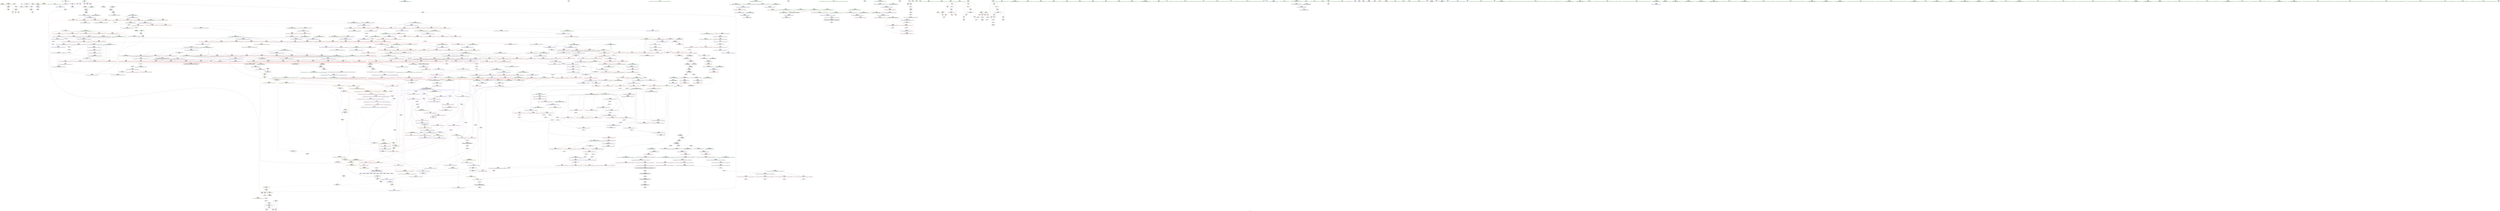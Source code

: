 digraph "SVFG" {
	label="SVFG";

	Node0x56054129a8a0 [shape=record,color=grey,label="{NodeID: 0\nNullPtr}"];
	Node0x56054129a8a0 -> Node0x5605412de670[style=solid];
	Node0x56054129a8a0 -> Node0x5605412fd5d0[style=solid];
	Node0x56054129a8a0 -> Node0x5605412fd6a0[style=solid];
	Node0x56054129a8a0 -> Node0x5605412fd9a0[style=solid];
	Node0x560541307d20 [shape=record,color=yellow,style=double,label="{NodeID: 1550\n8V_2 = CSCHI(MR_8V_1)\npts\{19 \}\nCS[]|{<s0>24}}"];
	Node0x560541307d20:s0 -> Node0x560541351700[style=dashed,color=red];
	Node0x5605412e62c0 [shape=record,color=red,label="{NodeID: 443\n690\<--668\n\<--__len.addr\n_ZSt13__adjust_heapIPdldN9__gnu_cxx5__ops15_Iter_less_iterEEvT_T0_S5_T1_T2_\n}"];
	Node0x5605412e62c0 -> Node0x56054131f0d0[style=solid];
	Node0x5605412da4d0 [shape=record,color=green,label="{NodeID: 111\n536\<--537\nagg.tmp\<--agg.tmp_field_insensitive\n_ZSt11__make_heapIPdN9__gnu_cxx5__ops15_Iter_less_iterEEvT_S4_RT0_\n}"];
	Node0x5605413d4db0 [shape=record,color=black,label="{NodeID: 1661\n787 = PHI(762, )\n3rd arg _ZSt11__push_heapIPdldN9__gnu_cxx5__ops14_Iter_less_valEEvT_T0_S5_T1_RT2_ }"];
	Node0x5605413d4db0 -> Node0x5605413016c0[style=solid];
	Node0x5605412fbb00 [shape=record,color=red,label="{NodeID: 554\n1188\<--1163\n\<--__last.addr\n_ZSt25__unguarded_linear_insertIPdN9__gnu_cxx5__ops14_Val_less_iterEEvT_T0_\n}"];
	Node0x5605412fbb00 -> Node0x560541303b50[style=solid];
	Node0x5605412deb80 [shape=record,color=black,label="{NodeID: 222\n222\<--220\nsub.ptr.lhs.cast\<--\n_ZSt6__sortIPdN9__gnu_cxx5__ops15_Iter_less_iterEEvT_S4_T0_\n}"];
	Node0x5605412deb80 -> Node0x5605412f3580[style=solid];
	Node0x5605413015f0 [shape=record,color=blue,label="{NodeID: 665\n793\<--786\n__topIndex.addr\<--__topIndex\n_ZSt11__push_heapIPdldN9__gnu_cxx5__ops14_Iter_less_valEEvT_T0_S5_T1_RT2_\n}"];
	Node0x5605413015f0 -> Node0x5605412f7860[style=dashed];
	Node0x5605412ec740 [shape=record,color=red,label="{NodeID: 333\n128\<--127\n\<--arrayidx\nmain\n}"];
	Node0x5605412ec740 -> Node0x56054131e1d0[style=solid];
	Node0x5605412f3400 [shape=record,color=grey,label="{NodeID: 1108\n225 = Binary(224, 226, )\n|{<s0>11}}"];
	Node0x5605412f3400:s0 -> Node0x5605413d75f0[style=solid,color=red];
	Node0x5605412d63e0 [shape=record,color=green,label="{NodeID: 1\n7\<--1\n.str\<--dummyObj\nGlob }"];
	Node0x560541307e80 [shape=record,color=yellow,style=double,label="{NodeID: 1551\n8V_3 = CSCHI(MR_8V_2)\npts\{19 \}\nCS[]|{<s0>15}}"];
	Node0x560541307e80:s0 -> Node0x560541307380[style=dashed,color=blue];
	Node0x5605412e6390 [shape=record,color=red,label="{NodeID: 444\n724\<--668\n\<--__len.addr\n_ZSt13__adjust_heapIPdldN9__gnu_cxx5__ops15_Iter_less_iterEEvT_T0_S5_T1_T2_\n}"];
	Node0x5605412e6390 -> Node0x56054131d150[style=solid];
	Node0x5605412da5a0 [shape=record,color=green,label="{NodeID: 112\n566\<--567\n_ZSt4moveIRdEONSt16remove_referenceIT_E4typeEOS2_\<--_ZSt4moveIRdEONSt16remove_referenceIT_E4typeEOS2__field_insensitive\n}"];
	Node0x5605413d4ec0 [shape=record,color=black,label="{NodeID: 1662\n788 = PHI(676, )\n4th arg _ZSt11__push_heapIPdldN9__gnu_cxx5__ops14_Iter_less_valEEvT_T0_S5_T1_RT2_ }"];
	Node0x5605413d4ec0 -> Node0x560541301790[style=solid];
	Node0x5605412fbbd0 [shape=record,color=red,label="{NodeID: 555\n1198\<--1163\n\<--__last.addr\n_ZSt25__unguarded_linear_insertIPdN9__gnu_cxx5__ops14_Val_less_iterEEvT_T0_\n}"];
	Node0x5605412fbbd0 -> Node0x560541303dc0[style=solid];
	Node0x56054136caa0 [shape=record,color=yellow,style=double,label="{NodeID: 1330\n8V_1 = ENCHI(MR_8V_0)\npts\{19 \}\nFun[_ZSt22__move_median_to_firstIPdN9__gnu_cxx5__ops15_Iter_less_iterEEvT_S4_S4_S4_T0_]|{<s0>46|<s1>47|<s2>48|<s3>49|<s4>50|<s5>51|<s6>52|<s7>53|<s8>54|<s9>55|<s10>56}}"];
	Node0x56054136caa0:s0 -> Node0x560541364aa0[style=dashed,color=red];
	Node0x56054136caa0:s1 -> Node0x560541364aa0[style=dashed,color=red];
	Node0x56054136caa0:s2 -> Node0x560541368780[style=dashed,color=red];
	Node0x56054136caa0:s3 -> Node0x560541364aa0[style=dashed,color=red];
	Node0x56054136caa0:s4 -> Node0x560541368780[style=dashed,color=red];
	Node0x56054136caa0:s5 -> Node0x560541368780[style=dashed,color=red];
	Node0x56054136caa0:s6 -> Node0x560541364aa0[style=dashed,color=red];
	Node0x56054136caa0:s7 -> Node0x560541368780[style=dashed,color=red];
	Node0x56054136caa0:s8 -> Node0x560541364aa0[style=dashed,color=red];
	Node0x56054136caa0:s9 -> Node0x560541368780[style=dashed,color=red];
	Node0x56054136caa0:s10 -> Node0x560541368780[style=dashed,color=red];
	Node0x5605412dec50 [shape=record,color=black,label="{NodeID: 223\n223\<--221\nsub.ptr.rhs.cast\<--\n_ZSt6__sortIPdN9__gnu_cxx5__ops15_Iter_less_iterEEvT_S4_T0_\n}"];
	Node0x5605412dec50 -> Node0x5605412f3580[style=solid];
	Node0x5605413016c0 [shape=record,color=blue,label="{NodeID: 666\n795\<--787\n__value.addr\<--__value\n_ZSt11__push_heapIPdldN9__gnu_cxx5__ops14_Iter_less_valEEvT_T0_S5_T1_RT2_\n|{|<s2>43}}"];
	Node0x5605413016c0 -> Node0x5605412f7c70[style=dashed];
	Node0x5605413016c0 -> Node0x5605412f7d40[style=dashed];
	Node0x5605413016c0:s2 -> Node0x56054136ae20[style=dashed,color=red];
	Node0x5605412ec810 [shape=record,color=red,label="{NodeID: 334\n136\<--135\n\<--arrayidx16\nmain\n}"];
	Node0x5605412ec810 -> Node0x56054131e1d0[style=solid];
	Node0x5605412f3580 [shape=record,color=grey,label="{NodeID: 1109\n224 = Binary(222, 223, )\n}"];
	Node0x5605412f3580 -> Node0x5605412f3400[style=solid];
	Node0x5605412d6720 [shape=record,color=green,label="{NodeID: 2\n9\<--1\n.str.1\<--dummyObj\nGlob }"];
	Node0x5605412e6460 [shape=record,color=red,label="{NodeID: 445\n729\<--668\n\<--__len.addr\n_ZSt13__adjust_heapIPdldN9__gnu_cxx5__ops15_Iter_less_iterEEvT_T0_S5_T1_T2_\n}"];
	Node0x5605412e6460 -> Node0x56054131f9d0[style=solid];
	Node0x5605412da6a0 [shape=record,color=green,label="{NodeID: 113\n577\<--578\n_ZSt13__adjust_heapIPdldN9__gnu_cxx5__ops15_Iter_less_iterEEvT_T0_S5_T1_T2_\<--_ZSt13__adjust_heapIPdldN9__gnu_cxx5__ops15_Iter_less_iterEEvT_T0_S5_T1_T2__field_insensitive\n}"];
	Node0x5605413d4fd0 [shape=record,color=black,label="{NodeID: 1663\n1233 = PHI(1148, 1152, )\n0th arg _ZSt12__miter_baseIPdET_S1_ }"];
	Node0x5605413d4fd0 -> Node0x560541304100[style=solid];
	Node0x5605412fbca0 [shape=record,color=red,label="{NodeID: 556\n1176\<--1167\n\<--__next\n_ZSt25__unguarded_linear_insertIPdN9__gnu_cxx5__ops14_Val_less_iterEEvT_T0_\n}"];
	Node0x5605412fbca0 -> Node0x5605412ea450[style=solid];
	Node0x5605412ded20 [shape=record,color=black,label="{NodeID: 224\n272\<--270\nsub.ptr.lhs.cast\<--\n_ZSt16__introsort_loopIPdlN9__gnu_cxx5__ops15_Iter_less_iterEEvT_S4_T0_T1_\n}"];
	Node0x5605412ded20 -> Node0x56054131b6d0[style=solid];
	Node0x560541301790 [shape=record,color=blue,label="{NodeID: 667\n797\<--788\n__comp.addr\<--__comp\n_ZSt11__push_heapIPdldN9__gnu_cxx5__ops14_Iter_less_valEEvT_T0_S5_T1_RT2_\n}"];
	Node0x560541301790 -> Node0x5605412f7930[style=dashed];
	Node0x5605412ec8e0 [shape=record,color=red,label="{NodeID: 335\n183\<--173\n\<--__first.addr\n_ZSt4sortIPdEvT_S1_\n|{<s0>10}}"];
	Node0x5605412ec8e0:s0 -> Node0x5605413d45c0[style=solid,color=red];
	Node0x5605412f3700 [shape=record,color=grey,label="{NodeID: 1110\n978 = cmp(976, 977, )\n}"];
	Node0x5605412d67e0 [shape=record,color=green,label="{NodeID: 3\n13\<--1\n.str.3\<--dummyObj\nGlob }"];
	Node0x5605412e6530 [shape=record,color=red,label="{NodeID: 446\n760\<--672\n\<--__topIndex\n_ZSt13__adjust_heapIPdldN9__gnu_cxx5__ops15_Iter_less_iterEEvT_T0_S5_T1_T2_\n|{<s0>42}}"];
	Node0x5605412e6530:s0 -> Node0x5605413d4ca0[style=solid,color=red];
	Node0x5605412da7a0 [shape=record,color=green,label="{NodeID: 114\n592\<--593\nthis.addr\<--this.addr_field_insensitive\n_ZNK9__gnu_cxx5__ops15_Iter_less_iterclIPdS3_EEbT_T0_\n}"];
	Node0x5605412da7a0 -> Node0x5605412e4c00[style=solid];
	Node0x5605412da7a0 -> Node0x560541300000[style=solid];
	Node0x5605413d5120 [shape=record,color=black,label="{NodeID: 1664\n488 = PHI(389, )\n0th arg _ZSt11__sort_heapIPdN9__gnu_cxx5__ops15_Iter_less_iterEEvT_S4_RT0_ }"];
	Node0x5605413d5120 -> Node0x5605412ff710[style=solid];
	Node0x5605412fbd70 [shape=record,color=red,label="{NodeID: 557\n1180\<--1167\n\<--__next\n_ZSt25__unguarded_linear_insertIPdN9__gnu_cxx5__ops14_Val_less_iterEEvT_T0_\n|{<s0>76}}"];
	Node0x5605412fbd70:s0 -> Node0x5605413d2680[style=solid,color=red];
	Node0x5605412dedf0 [shape=record,color=black,label="{NodeID: 225\n273\<--271\nsub.ptr.rhs.cast\<--\n_ZSt16__introsort_loopIPdlN9__gnu_cxx5__ops15_Iter_less_iterEEvT_S4_T0_T1_\n}"];
	Node0x5605412dedf0 -> Node0x56054131b6d0[style=solid];
	Node0x560541301860 [shape=record,color=blue,label="{NodeID: 668\n799\<--808\n__parent\<--div\n_ZSt11__push_heapIPdldN9__gnu_cxx5__ops14_Iter_less_valEEvT_T0_S5_T1_RT2_\n}"];
	Node0x560541301860 -> Node0x56054135d000[style=dashed];
	Node0x5605412ec9b0 [shape=record,color=red,label="{NodeID: 336\n184\<--175\n\<--__last.addr\n_ZSt4sortIPdEvT_S1_\n|{<s0>10}}"];
	Node0x5605412ec9b0:s0 -> Node0x5605413d46d0[style=solid,color=red];
	Node0x5605412f3880 [shape=record,color=grey,label="{NodeID: 1111\n276 = cmp(275, 277, )\n}"];
	Node0x5605412d68a0 [shape=record,color=green,label="{NodeID: 4\n15\<--1\n.str.4\<--dummyObj\nGlob }"];
	Node0x5605412e6600 [shape=record,color=red,label="{NodeID: 447\n689\<--674\n\<--__secondChild\n_ZSt13__adjust_heapIPdldN9__gnu_cxx5__ops15_Iter_less_iterEEvT_T0_S5_T1_T2_\n}"];
	Node0x5605412e6600 -> Node0x5605412f5380[style=solid];
	Node0x560541366260 [shape=record,color=yellow,style=double,label="{NodeID: 1222\n8V_1 = ENCHI(MR_8V_0)\npts\{19 \}\nFun[_ZSt22__copy_move_backward_aILb1EPdS0_ET1_T0_S2_S1_]|{<s0>83|<s1>83|<s2>83}}"];
	Node0x560541366260:s0 -> Node0x5605412fd500[style=dashed,color=red];
	Node0x560541366260:s1 -> Node0x560541304920[style=dashed,color=red];
	Node0x560541366260:s2 -> Node0x560541358a00[style=dashed,color=red];
	Node0x5605412df230 [shape=record,color=green,label="{NodeID: 115\n594\<--595\n__it1.addr\<--__it1.addr_field_insensitive\n_ZNK9__gnu_cxx5__ops15_Iter_less_iterclIPdS3_EEbT_T0_\n}"];
	Node0x5605412df230 -> Node0x5605412e4cd0[style=solid];
	Node0x5605412df230 -> Node0x5605413000d0[style=solid];
	Node0x5605413d5230 [shape=record,color=black,label="{NodeID: 1665\n489 = PHI(390, )\n1st arg _ZSt11__sort_heapIPdN9__gnu_cxx5__ops15_Iter_less_iterEEvT_S4_RT0_ }"];
	Node0x5605413d5230 -> Node0x5605412ff7e0[style=solid];
	Node0x5605412fbe40 [shape=record,color=red,label="{NodeID: 558\n1185\<--1167\n\<--__next\n_ZSt25__unguarded_linear_insertIPdN9__gnu_cxx5__ops14_Val_less_iterEEvT_T0_\n|{<s0>77}}"];
	Node0x5605412fbe40:s0 -> Node0x5605413d5670[style=solid,color=red];
	Node0x5605412deec0 [shape=record,color=black,label="{NodeID: 226\n318\<--314\ncast\<--\n_ZSt4__lgl\n}"];
	Node0x560541301930 [shape=record,color=blue,label="{NodeID: 669\n833\<--830\nadd.ptr3\<--\n_ZSt11__push_heapIPdldN9__gnu_cxx5__ops14_Iter_less_valEEvT_T0_S5_T1_RT2_\n}"];
	Node0x560541301930 -> Node0x56054135cb00[style=dashed];
	Node0x5605412eca80 [shape=record,color=red,label="{NodeID: 337\n214\<--204\n\<--__first.addr\n_ZSt6__sortIPdN9__gnu_cxx5__ops15_Iter_less_iterEEvT_S4_T0_\n}"];
	Node0x5605412eca80 -> Node0x5605412f5800[style=solid];
	Node0x5605412f3a00 [shape=record,color=grey,label="{NodeID: 1112\n507 = cmp(506, 508, )\n}"];
	Node0x5605412d7110 [shape=record,color=green,label="{NodeID: 5\n20\<--1\n.str.5\<--dummyObj\nGlob }"];
	Node0x5605412e66d0 [shape=record,color=red,label="{NodeID: 448\n695\<--674\n\<--__secondChild\n_ZSt13__adjust_heapIPdldN9__gnu_cxx5__ops15_Iter_less_iterEEvT_T0_S5_T1_T2_\n}"];
	Node0x5605412e66d0 -> Node0x56054131f6d0[style=solid];
	Node0x5605412df300 [shape=record,color=green,label="{NodeID: 116\n596\<--597\n__it2.addr\<--__it2.addr_field_insensitive\n_ZNK9__gnu_cxx5__ops15_Iter_less_iterclIPdS3_EEbT_T0_\n}"];
	Node0x5605412df300 -> Node0x5605412e4da0[style=solid];
	Node0x5605412df300 -> Node0x5605413001a0[style=solid];
	Node0x5605413d5340 [shape=record,color=black,label="{NodeID: 1666\n490 = PHI(370, )\n2nd arg _ZSt11__sort_heapIPdN9__gnu_cxx5__ops15_Iter_less_iterEEvT_S4_RT0_ }"];
	Node0x5605413d5340 -> Node0x5605412ff8b0[style=solid];
	Node0x5605412fbf10 [shape=record,color=red,label="{NodeID: 559\n1190\<--1167\n\<--__next\n_ZSt25__unguarded_linear_insertIPdN9__gnu_cxx5__ops14_Val_less_iterEEvT_T0_\n}"];
	Node0x5605412fbf10 -> Node0x560541303c20[style=solid];
	Node0x5605412def90 [shape=record,color=black,label="{NodeID: 227\n319\<--314\nconv\<--\n_ZSt4__lgl\n}"];
	Node0x5605412def90 -> Node0x56054131c9d0[style=solid];
	Node0x560541301a00 [shape=record,color=blue,label="{NodeID: 670\n791\<--835\n__holeIndex.addr\<--\n_ZSt11__push_heapIPdldN9__gnu_cxx5__ops14_Iter_less_valEEvT_T0_S5_T1_RT2_\n}"];
	Node0x560541301a00 -> Node0x5605412f76c0[style=dashed];
	Node0x560541301a00 -> Node0x56054135c600[style=dashed];
	Node0x5605412ecb50 [shape=record,color=red,label="{NodeID: 338\n218\<--204\n\<--__first.addr\n_ZSt6__sortIPdN9__gnu_cxx5__ops15_Iter_less_iterEEvT_S4_T0_\n|{<s0>12}}"];
	Node0x5605412ecb50:s0 -> Node0x5605413d1f20[style=solid,color=red];
	Node0x5605412f3b80 [shape=record,color=grey,label="{NodeID: 1113\n813 = cmp(811, 812, )\n}"];
	Node0x5605412d71a0 [shape=record,color=green,label="{NodeID: 6\n22\<--1\n.str.6\<--dummyObj\nGlob }"];
	Node0x5605412e67a0 [shape=record,color=red,label="{NodeID: 449\n700\<--674\n\<--__secondChild\n_ZSt13__adjust_heapIPdldN9__gnu_cxx5__ops15_Iter_less_iterEEvT_T0_S5_T1_T2_\n}"];
	Node0x5605412df3d0 [shape=record,color=green,label="{NodeID: 117\n613\<--614\n__first.addr\<--__first.addr_field_insensitive\n_ZSt10__pop_heapIPdN9__gnu_cxx5__ops15_Iter_less_iterEEvT_S4_S4_RT0_\n}"];
	Node0x5605412df3d0 -> Node0x5605412e5010[style=solid];
	Node0x5605412df3d0 -> Node0x5605412e50e0[style=solid];
	Node0x5605412df3d0 -> Node0x5605412e51b0[style=solid];
	Node0x5605412df3d0 -> Node0x560541300270[style=solid];
	Node0x5605413d5450 [shape=record,color=black,label="{NodeID: 1667\n1005 = PHI(998, )\n0th arg _ZSt4swapIdENSt9enable_ifIXsr6__and_ISt6__not_ISt15__is_tuple_likeIT_EESt21is_move_constructibleIS3_ESt18is_move_assignableIS3_EEE5valueEvE4typeERS3_SC_ }"];
	Node0x5605413d5450 -> Node0x560541302970[style=solid];
	Node0x5605412fbfe0 [shape=record,color=red,label="{NodeID: 560\n1192\<--1167\n\<--__next\n_ZSt25__unguarded_linear_insertIPdN9__gnu_cxx5__ops14_Val_less_iterEEvT_T0_\n}"];
	Node0x5605412fbfe0 -> Node0x5605412ea520[style=solid];
	Node0x5605412df060 [shape=record,color=black,label="{NodeID: 228\n308\<--320\n_ZSt4__lgl_ret\<--sub\n_ZSt4__lgl\n|{<s0>11}}"];
	Node0x5605412df060:s0 -> Node0x5605413cd930[style=solid,color=blue];
	Node0x560541301ad0 [shape=record,color=blue,label="{NodeID: 671\n799\<--839\n__parent\<--div5\n_ZSt11__push_heapIPdldN9__gnu_cxx5__ops14_Iter_less_valEEvT_T0_S5_T1_RT2_\n}"];
	Node0x560541301ad0 -> Node0x56054135d000[style=dashed];
	Node0x5605412ecc20 [shape=record,color=red,label="{NodeID: 339\n221\<--204\n\<--__first.addr\n_ZSt6__sortIPdN9__gnu_cxx5__ops15_Iter_less_iterEEvT_S4_T0_\n}"];
	Node0x5605412ecc20 -> Node0x5605412dec50[style=solid];
	Node0x5605412f3d00 [shape=record,color=grey,label="{NodeID: 1114\n547 = cmp(546, 231, )\n}"];
	Node0x5605412d7230 [shape=record,color=green,label="{NodeID: 7\n24\<--1\n.str.7\<--dummyObj\nGlob }"];
	Node0x5605412e6870 [shape=record,color=red,label="{NodeID: 450\n703\<--674\n\<--__secondChild\n_ZSt13__adjust_heapIPdldN9__gnu_cxx5__ops15_Iter_less_iterEEvT_T0_S5_T1_T2_\n}"];
	Node0x5605412e6870 -> Node0x56054131fe50[style=solid];
	Node0x5605412df4a0 [shape=record,color=green,label="{NodeID: 118\n615\<--616\n__last.addr\<--__last.addr_field_insensitive\n_ZSt10__pop_heapIPdN9__gnu_cxx5__ops15_Iter_less_iterEEvT_S4_S4_RT0_\n}"];
	Node0x5605412df4a0 -> Node0x5605412e5280[style=solid];
	Node0x5605412df4a0 -> Node0x560541300340[style=solid];
	Node0x5605413d5560 [shape=record,color=black,label="{NodeID: 1668\n1006 = PHI(999, )\n1st arg _ZSt4swapIdENSt9enable_ifIXsr6__and_ISt6__not_ISt15__is_tuple_likeIT_EESt21is_move_constructibleIS3_ESt18is_move_assignableIS3_EEE5valueEvE4typeERS3_SC_ }"];
	Node0x5605413d5560 -> Node0x560541302a40[style=solid];
	Node0x5605412fc0b0 [shape=record,color=red,label="{NodeID: 561\n1172\<--1171\n\<--call\n_ZSt25__unguarded_linear_insertIPdN9__gnu_cxx5__ops14_Val_less_iterEEvT_T0_\n}"];
	Node0x5605412fc0b0 -> Node0x5605413038e0[style=solid];
	Node0x56054136d040 [shape=record,color=yellow,style=double,label="{NodeID: 1336\n8V_1 = ENCHI(MR_8V_0)\npts\{19 \}\nFun[_ZSt23__copy_move_backward_a2ILb1EPdS0_ET1_T0_S2_S1_]|{<s0>82}}"];
	Node0x56054136d040:s0 -> Node0x560541366260[style=dashed,color=red];
	Node0x5605412df130 [shape=record,color=black,label="{NodeID: 229\n342\<--340\nsub.ptr.lhs.cast\<--\n_ZSt22__final_insertion_sortIPdN9__gnu_cxx5__ops15_Iter_less_iterEEvT_S4_T0_\n}"];
	Node0x5605412df130 -> Node0x56054131dd50[style=solid];
	Node0x560541301ba0 [shape=record,color=blue,label="{NodeID: 672\n846\<--843\nadd.ptr7\<--\n_ZSt11__push_heapIPdldN9__gnu_cxx5__ops14_Iter_less_valEEvT_T0_S5_T1_RT2_\n|{<s0>42}}"];
	Node0x560541301ba0:s0 -> Node0x5605413070c0[style=dashed,color=blue];
	Node0x5605412eccf0 [shape=record,color=red,label="{NodeID: 340\n235\<--204\n\<--__first.addr\n_ZSt6__sortIPdN9__gnu_cxx5__ops15_Iter_less_iterEEvT_S4_T0_\n|{<s0>13}}"];
	Node0x5605412eccf0:s0 -> Node0x5605413d6600[style=solid,color=red];
	Node0x5605412f3e80 [shape=record,color=grey,label="{NodeID: 1115\n1055 = cmp(1053, 1054, )\n}"];
	Node0x5605412d72c0 [shape=record,color=green,label="{NodeID: 8\n27\<--1\n\<--dummyObj\nCan only get source location for instruction, argument, global var or function.}"];
	Node0x5605412e6940 [shape=record,color=red,label="{NodeID: 451\n708\<--674\n\<--__secondChild\n_ZSt13__adjust_heapIPdldN9__gnu_cxx5__ops15_Iter_less_iterEEvT_T0_S5_T1_T2_\n}"];
	Node0x5605412e6940 -> Node0x56054131fb50[style=solid];
	Node0x5605412df570 [shape=record,color=green,label="{NodeID: 119\n617\<--618\n__result.addr\<--__result.addr_field_insensitive\n_ZSt10__pop_heapIPdN9__gnu_cxx5__ops15_Iter_less_iterEEvT_S4_S4_RT0_\n}"];
	Node0x5605412df570 -> Node0x5605412e5350[style=solid];
	Node0x5605412df570 -> Node0x5605412e5420[style=solid];
	Node0x5605412df570 -> Node0x560541300410[style=solid];
	Node0x5605413d5670 [shape=record,color=black,label="{NodeID: 1669\n651 = PHI(564, 534, 629, 633, 621, 714, 741, 670, 828, 795, 1015, 1019, 1011, 1070, 1043, 1170, 1185, 1165, )\n0th arg _ZSt4moveIRdEONSt16remove_referenceIT_E4typeEOS2_ }"];
	Node0x5605413d5670 -> Node0x560541300750[style=solid];
	Node0x5605412fc180 [shape=record,color=red,label="{NodeID: 562\n1187\<--1186\n\<--call2\n_ZSt25__unguarded_linear_insertIPdN9__gnu_cxx5__ops14_Val_less_iterEEvT_T0_\n}"];
	Node0x5605412fc180 -> Node0x560541303b50[style=solid];
	Node0x5605412e7330 [shape=record,color=black,label="{NodeID: 230\n343\<--341\nsub.ptr.rhs.cast\<--\n_ZSt22__final_insertion_sortIPdN9__gnu_cxx5__ops15_Iter_less_iterEEvT_S4_T0_\n}"];
	Node0x5605412e7330 -> Node0x56054131dd50[style=solid];
	Node0x560541301c70 [shape=record,color=blue,label="{NodeID: 673\n853\<--850\nthis.addr\<--this\n_ZNK9__gnu_cxx5__ops14_Iter_less_valclIPddEEbT_RT0_\n}"];
	Node0x560541301c70 -> Node0x5605412f7e10[style=dashed];
	Node0x5605412ecdc0 [shape=record,color=red,label="{NodeID: 341\n215\<--206\n\<--__last.addr\n_ZSt6__sortIPdN9__gnu_cxx5__ops15_Iter_less_iterEEvT_S4_T0_\n}"];
	Node0x5605412ecdc0 -> Node0x5605412f5800[style=solid];
	Node0x5605412f4000 [shape=record,color=grey,label="{NodeID: 1116\n280 = cmp(279, 281, )\n}"];
	Node0x5605412d7380 [shape=record,color=green,label="{NodeID: 9\n72\<--1\n\<--dummyObj\nCan only get source location for instruction, argument, global var or function.}"];
	Node0x560541308980 [shape=record,color=yellow,style=double,label="{NodeID: 1559\n8V_2 = CSCHI(MR_8V_1)\npts\{19 \}\nCS[]|{<s0>66|<s1>66}}"];
	Node0x560541308980:s0 -> Node0x5605412fb210[style=dashed,color=blue];
	Node0x560541308980:s1 -> Node0x5605413030c0[style=dashed,color=blue];
	Node0x5605412e6a10 [shape=record,color=red,label="{NodeID: 452\n713\<--674\n\<--__secondChild\n_ZSt13__adjust_heapIPdldN9__gnu_cxx5__ops15_Iter_less_iterEEvT_T0_S5_T1_T2_\n}"];
	Node0x5605413666f0 [shape=record,color=yellow,style=double,label="{NodeID: 1227\n2V_1 = ENCHI(MR_2V_0)\npts\{6 \}\nFun[_GLOBAL__sub_I_Celicath_1_0.cpp]|{<s0>85}}"];
	Node0x5605413666f0:s0 -> Node0x5605412fdaa0[style=dashed,color=red];
	Node0x5605412df640 [shape=record,color=green,label="{NodeID: 120\n619\<--620\n__comp.addr\<--__comp.addr_field_insensitive\n_ZSt10__pop_heapIPdN9__gnu_cxx5__ops15_Iter_less_iterEEvT_S4_S4_RT0_\n}"];
	Node0x5605412df640 -> Node0x5605412e54f0[style=solid];
	Node0x5605412df640 -> Node0x5605413004e0[style=solid];
	Node0x5605413d64f0 [shape=record,color=black,label="{NodeID: 1670\n768 = PHI(662, )\n0th arg _ZSt4moveIRN9__gnu_cxx5__ops15_Iter_less_iterEEONSt16remove_referenceIT_E4typeEOS5_ }"];
	Node0x5605413d64f0 -> Node0x5605413012b0[style=solid];
	Node0x5605412fc250 [shape=record,color=red,label="{NodeID: 563\n1197\<--1196\n\<--call4\n_ZSt25__unguarded_linear_insertIPdN9__gnu_cxx5__ops14_Val_less_iterEEvT_T0_\n}"];
	Node0x5605412fc250 -> Node0x560541303dc0[style=solid];
	Node0x5605412e7400 [shape=record,color=black,label="{NodeID: 231\n415\<--413\nsub.ptr.lhs.cast\<--\n_ZSt27__unguarded_partition_pivotIPdN9__gnu_cxx5__ops15_Iter_less_iterEET_S4_S4_T0_\n}"];
	Node0x5605412e7400 -> Node0x56054131e950[style=solid];
	Node0x560541301d40 [shape=record,color=blue,label="{NodeID: 674\n855\<--851\n__it.addr\<--__it\n_ZNK9__gnu_cxx5__ops14_Iter_less_valclIPddEEbT_RT0_\n}"];
	Node0x560541301d40 -> Node0x5605412f7ee0[style=dashed];
	Node0x5605412ece90 [shape=record,color=red,label="{NodeID: 342\n219\<--206\n\<--__last.addr\n_ZSt6__sortIPdN9__gnu_cxx5__ops15_Iter_less_iterEEvT_S4_T0_\n|{<s0>12}}"];
	Node0x5605412ece90:s0 -> Node0x5605413d2070[style=solid,color=red];
	Node0x5605412f4180 [shape=record,color=grey,label="{NodeID: 1117\n83 = cmp(81, 82, )\n}"];
	Node0x5605412d7480 [shape=record,color=green,label="{NodeID: 10\n79\<--1\n\<--dummyObj\nCan only get source location for instruction, argument, global var or function.}"];
	Node0x560541308ae0 [shape=record,color=yellow,style=double,label="{NodeID: 1560\n8V_3 = CSCHI(MR_8V_2)\npts\{19 \}\nCS[]|{<s0>27|<s1>28}}"];
	Node0x560541308ae0:s0 -> Node0x560541355300[style=dashed,color=blue];
	Node0x560541308ae0:s1 -> Node0x56054135bc00[style=dashed,color=blue];
	Node0x5605412e6ae0 [shape=record,color=red,label="{NodeID: 453\n721\<--674\n\<--__secondChild\n_ZSt13__adjust_heapIPdldN9__gnu_cxx5__ops15_Iter_less_iterEEvT_T0_S5_T1_T2_\n}"];
	Node0x5605412e6ae0 -> Node0x560541300f70[style=solid];
	Node0x560541366800 [shape=record,color=yellow,style=double,label="{NodeID: 1228\n4V_1 = ENCHI(MR_4V_0)\npts\{12 \}\nFun[_GLOBAL__sub_I_Celicath_1_0.cpp]|{<s0>86}}"];
	Node0x560541366800:s0 -> Node0x5605412fdb70[style=dashed,color=red];
	Node0x5605412df710 [shape=record,color=green,label="{NodeID: 121\n621\<--622\n__value\<--__value_field_insensitive\n_ZSt10__pop_heapIPdN9__gnu_cxx5__ops15_Iter_less_iterEEvT_S4_S4_RT0_\n|{|<s1>34}}"];
	Node0x5605412df710 -> Node0x5605413005b0[style=solid];
	Node0x5605412df710:s1 -> Node0x5605413d5670[style=solid,color=red];
	Node0x5605413d6600 [shape=record,color=black,label="{NodeID: 1671\n324 = PHI(235, )\n0th arg _ZSt22__final_insertion_sortIPdN9__gnu_cxx5__ops15_Iter_less_iterEEvT_S4_T0_ }"];
	Node0x5605413d6600 -> Node0x5605412fec80[style=solid];
	Node0x5605412fc320 [shape=record,color=red,label="{NodeID: 564\n1220\<--1211\n\<--__first.addr\n_ZSt23__copy_move_backward_a2ILb1EPdS0_ET1_T0_S2_S1_\n|{<s0>79}}"];
	Node0x5605412fc320:s0 -> Node0x5605413d7c50[style=solid,color=red];
	Node0x5605412e74d0 [shape=record,color=black,label="{NodeID: 232\n416\<--414\nsub.ptr.rhs.cast\<--\n_ZSt27__unguarded_partition_pivotIPdN9__gnu_cxx5__ops15_Iter_less_iterEET_S4_S4_T0_\n}"];
	Node0x5605412e74d0 -> Node0x56054131e950[style=solid];
	Node0x560541301e10 [shape=record,color=blue,label="{NodeID: 675\n857\<--852\n__val.addr\<--__val\n_ZNK9__gnu_cxx5__ops14_Iter_less_valclIPddEEbT_RT0_\n}"];
	Node0x560541301e10 -> Node0x5605412f7fb0[style=dashed];
	Node0x5605412ecf60 [shape=record,color=red,label="{NodeID: 343\n220\<--206\n\<--__last.addr\n_ZSt6__sortIPdN9__gnu_cxx5__ops15_Iter_less_iterEEvT_S4_T0_\n}"];
	Node0x5605412ecf60 -> Node0x5605412deb80[style=solid];
	Node0x5605412f4300 [shape=record,color=grey,label="{NodeID: 1118\n94 = cmp(90, 92, )\n}"];
	Node0x5605412d7580 [shape=record,color=green,label="{NodeID: 11\n93\<--1\n\<--dummyObj\nCan only get source location for instruction, argument, global var or function.}"];
	Node0x5605412e6bb0 [shape=record,color=red,label="{NodeID: 454\n728\<--674\n\<--__secondChild\n_ZSt13__adjust_heapIPdldN9__gnu_cxx5__ops15_Iter_less_iterEEvT_T0_S5_T1_T2_\n}"];
	Node0x5605412e6bb0 -> Node0x5605412f5500[style=solid];
	Node0x5605413668e0 [shape=record,color=yellow,style=double,label="{NodeID: 1229\n8V_1 = ENCHI(MR_8V_0)\npts\{19 \}\nFun[_ZSt13__heap_selectIPdN9__gnu_cxx5__ops15_Iter_less_iterEEvT_S4_S4_T0_]|{<s0>25|<s1>25}}"];
	Node0x5605413668e0:s0 -> Node0x560541353f00[style=dashed,color=red];
	Node0x5605413668e0:s1 -> Node0x56054135fd00[style=dashed,color=red];
	Node0x5605412df7e0 [shape=record,color=green,label="{NodeID: 122\n623\<--624\nagg.tmp\<--agg.tmp_field_insensitive\n_ZSt10__pop_heapIPdN9__gnu_cxx5__ops15_Iter_less_iterEEvT_S4_S4_RT0_\n}"];
	Node0x5605413d6710 [shape=record,color=black,label="{NodeID: 1672\n325 = PHI(236, )\n1st arg _ZSt22__final_insertion_sortIPdN9__gnu_cxx5__ops15_Iter_less_iterEEvT_S4_T0_ }"];
	Node0x5605413d6710 -> Node0x5605412fed50[style=solid];
	Node0x5605412fc3f0 [shape=record,color=red,label="{NodeID: 565\n1224\<--1213\n\<--__last.addr\n_ZSt23__copy_move_backward_a2ILb1EPdS0_ET1_T0_S2_S1_\n|{<s0>80}}"];
	Node0x5605412fc3f0:s0 -> Node0x5605413d7c50[style=solid,color=red];
	Node0x5605412e75a0 [shape=record,color=black,label="{NodeID: 233\n395\<--435\n_ZSt27__unguarded_partition_pivotIPdN9__gnu_cxx5__ops15_Iter_less_iterEET_S4_S4_T0__ret\<--call\n_ZSt27__unguarded_partition_pivotIPdN9__gnu_cxx5__ops15_Iter_less_iterEET_S4_S4_T0_\n|{<s0>15}}"];
	Node0x5605412e75a0:s0 -> Node0x5605413cdaa0[style=solid,color=blue];
	Node0x560541301ee0 [shape=record,color=blue,label="{NodeID: 676\n876\<--870\n__result.addr\<--__result\n_ZSt22__move_median_to_firstIPdN9__gnu_cxx5__ops15_Iter_less_iterEEvT_S4_S4_S4_T0_\n}"];
	Node0x560541301ee0 -> Node0x5605412f8220[style=dashed];
	Node0x560541301ee0 -> Node0x5605412f82f0[style=dashed];
	Node0x560541301ee0 -> Node0x5605412f83c0[style=dashed];
	Node0x560541301ee0 -> Node0x5605412f8490[style=dashed];
	Node0x560541301ee0 -> Node0x5605412f8560[style=dashed];
	Node0x560541301ee0 -> Node0x5605412f8630[style=dashed];
	Node0x5605412ed030 [shape=record,color=red,label="{NodeID: 344\n236\<--206\n\<--__last.addr\n_ZSt6__sortIPdN9__gnu_cxx5__ops15_Iter_less_iterEEvT_S4_T0_\n|{<s0>13}}"];
	Node0x5605412ed030:s0 -> Node0x5605413d6710[style=solid,color=red];
	Node0x5605412f4480 [shape=record,color=grey,label="{NodeID: 1119\n1336 = cmp(1333, 1335, )\n}"];
	Node0x5605412f4480 -> Node0x5605412e8920[style=solid];
	Node0x5605412d7680 [shape=record,color=green,label="{NodeID: 12\n118\<--1\n\<--dummyObj\nCan only get source location for instruction, argument, global var or function.}"];
	Node0x5605412e6c80 [shape=record,color=red,label="{NodeID: 455\n734\<--674\n\<--__secondChild\n_ZSt13__adjust_heapIPdldN9__gnu_cxx5__ops15_Iter_less_iterEEvT_T0_S5_T1_T2_\n}"];
	Node0x5605412e6c80 -> Node0x560541320150[style=solid];
	Node0x5605412df8b0 [shape=record,color=green,label="{NodeID: 123\n652\<--653\n__t.addr\<--__t.addr_field_insensitive\n_ZSt4moveIRdEONSt16remove_referenceIT_E4typeEOS2_\n}"];
	Node0x5605412df8b0 -> Node0x5605412e5830[style=solid];
	Node0x5605412df8b0 -> Node0x560541300750[style=solid];
	Node0x5605413d6820 [shape=record,color=black,label="{NodeID: 1673\n1101 = PHI(355, )\n0th arg _ZSt26__unguarded_insertion_sortIPdN9__gnu_cxx5__ops15_Iter_less_iterEEvT_S4_T0_ }"];
	Node0x5605413d6820 -> Node0x560541303260[style=solid];
	Node0x5605412fc4c0 [shape=record,color=red,label="{NodeID: 566\n1226\<--1215\n\<--__result.addr\n_ZSt23__copy_move_backward_a2ILb1EPdS0_ET1_T0_S2_S1_\n|{<s0>81}}"];
	Node0x5605412fc4c0:s0 -> Node0x5605413d7c50[style=solid,color=red];
	Node0x5605412e7670 [shape=record,color=black,label="{NodeID: 234\n503\<--501\nsub.ptr.lhs.cast\<--\n_ZSt11__sort_heapIPdN9__gnu_cxx5__ops15_Iter_less_iterEEvT_S4_RT0_\n}"];
	Node0x5605412e7670 -> Node0x56054131bcd0[style=solid];
	Node0x560541301fb0 [shape=record,color=blue,label="{NodeID: 677\n878\<--871\n__a.addr\<--__a\n_ZSt22__move_median_to_firstIPdN9__gnu_cxx5__ops15_Iter_less_iterEEvT_S4_S4_S4_T0_\n}"];
	Node0x560541301fb0 -> Node0x5605412f8700[style=dashed];
	Node0x560541301fb0 -> Node0x5605412f87d0[style=dashed];
	Node0x560541301fb0 -> Node0x5605412f88a0[style=dashed];
	Node0x560541301fb0 -> Node0x5605412f8970[style=dashed];
	Node0x560541301fb0 -> Node0x5605412f8a40[style=dashed];
	Node0x5605412ed100 [shape=record,color=red,label="{NodeID: 345\n271\<--252\n\<--__first.addr\n_ZSt16__introsort_loopIPdlN9__gnu_cxx5__ops15_Iter_less_iterEEvT_S4_T0_T1_\n}"];
	Node0x5605412ed100 -> Node0x5605412dedf0[style=solid];
	Node0x5605412f4600 [shape=record,color=grey,label="{NodeID: 1120\n606 = cmp(603, 605, )\n}"];
	Node0x5605412f4600 -> Node0x5605412e7b50[style=solid];
	Node0x5605412d7780 [shape=record,color=green,label="{NodeID: 13\n226\<--1\n\<--dummyObj\nCan only get source location for instruction, argument, global var or function.}"];
	Node0x5605412e6d50 [shape=record,color=red,label="{NodeID: 456\n739\<--674\n\<--__secondChild\n_ZSt13__adjust_heapIPdldN9__gnu_cxx5__ops15_Iter_less_iterEEvT_T0_S5_T1_T2_\n}"];
	Node0x5605412e6d50 -> Node0x5605412f3280[style=solid];
	Node0x5605412df980 [shape=record,color=green,label="{NodeID: 124\n662\<--663\n__comp\<--__comp_field_insensitive\n_ZSt13__adjust_heapIPdldN9__gnu_cxx5__ops15_Iter_less_iterEEvT_T0_S5_T1_T2_\n|{<s0>36|<s1>39}}"];
	Node0x5605412df980:s0 -> Node0x5605413d0c60[style=solid,color=red];
	Node0x5605412df980:s1 -> Node0x5605413d64f0[style=solid,color=red];
	Node0x5605413d6930 [shape=record,color=black,label="{NodeID: 1674\n1102 = PHI(356, )\n1st arg _ZSt26__unguarded_insertion_sortIPdN9__gnu_cxx5__ops15_Iter_less_iterEEvT_S4_T0_ }"];
	Node0x5605413d6930 -> Node0x560541303330[style=solid];
	Node0x5605412fc590 [shape=record,color=red,label="{NodeID: 567\n1237\<--1234\n\<--__it.addr\n_ZSt12__miter_baseIPdET_S1_\n}"];
	Node0x5605412fc590 -> Node0x5605412e82a0[style=solid];
	Node0x5605412e7740 [shape=record,color=black,label="{NodeID: 235\n504\<--502\nsub.ptr.rhs.cast\<--\n_ZSt11__sort_heapIPdN9__gnu_cxx5__ops15_Iter_less_iterEEvT_S4_RT0_\n}"];
	Node0x5605412e7740 -> Node0x56054131bcd0[style=solid];
	Node0x560541302080 [shape=record,color=blue,label="{NodeID: 678\n880\<--872\n__b.addr\<--__b\n_ZSt22__move_median_to_firstIPdN9__gnu_cxx5__ops15_Iter_less_iterEEvT_S4_S4_S4_T0_\n}"];
	Node0x560541302080 -> Node0x5605412f8b10[style=dashed];
	Node0x560541302080 -> Node0x5605412f8be0[style=dashed];
	Node0x560541302080 -> Node0x5605412f8cb0[style=dashed];
	Node0x560541302080 -> Node0x5605412f8d80[style=dashed];
	Node0x560541302080 -> Node0x5605412f8e50[style=dashed];
	Node0x5605412ed1d0 [shape=record,color=red,label="{NodeID: 346\n283\<--252\n\<--__first.addr\n_ZSt16__introsort_loopIPdlN9__gnu_cxx5__ops15_Iter_less_iterEEvT_S4_T0_T1_\n|{<s0>14}}"];
	Node0x5605412ed1d0:s0 -> Node0x5605413d2790[style=solid,color=red];
	Node0x5605412f4780 [shape=record,color=grey,label="{NodeID: 1121\n867 = cmp(864, 866, )\n}"];
	Node0x5605412f4780 -> Node0x5605412e7f60[style=solid];
	Node0x5605412d7880 [shape=record,color=green,label="{NodeID: 14\n231\<--1\n\<--dummyObj\nCan only get source location for instruction, argument, global var or function.}"];
	Node0x5605412e6e20 [shape=record,color=red,label="{NodeID: 457\n748\<--674\n\<--__secondChild\n_ZSt13__adjust_heapIPdldN9__gnu_cxx5__ops15_Iter_less_iterEEvT_T0_S5_T1_T2_\n}"];
	Node0x5605412e6e20 -> Node0x56054131ffd0[style=solid];
	Node0x5605412dfa50 [shape=record,color=green,label="{NodeID: 125\n664\<--665\n__first.addr\<--__first.addr_field_insensitive\n_ZSt13__adjust_heapIPdldN9__gnu_cxx5__ops15_Iter_less_iterEEvT_T0_S5_T1_T2_\n}"];
	Node0x5605412dfa50 -> Node0x5605412e5900[style=solid];
	Node0x5605412dfa50 -> Node0x5605412e59d0[style=solid];
	Node0x5605412dfa50 -> Node0x5605412e5aa0[style=solid];
	Node0x5605412dfa50 -> Node0x5605412e5b70[style=solid];
	Node0x5605412dfa50 -> Node0x5605412e5c40[style=solid];
	Node0x5605412dfa50 -> Node0x5605412e5d10[style=solid];
	Node0x5605412dfa50 -> Node0x5605412e5de0[style=solid];
	Node0x5605412dfa50 -> Node0x560541300820[style=solid];
	Node0x5605413d6a40 [shape=record,color=black,label="{NodeID: 1675\n1271 = PHI(1256, )\n0th arg _ZNSt20__copy_move_backwardILb1ELb1ESt26random_access_iterator_tagE13__copy_move_bIdEEPT_PKS3_S6_S4_ }"];
	Node0x5605413d6a40 -> Node0x5605413045e0[style=solid];
	Node0x5605412fc660 [shape=record,color=red,label="{NodeID: 568\n1256\<--1243\n\<--__first.addr\n_ZSt22__copy_move_backward_aILb1EPdS0_ET1_T0_S2_S1_\n|{<s0>83}}"];
	Node0x5605412fc660:s0 -> Node0x5605413d6a40[style=solid,color=red];
	Node0x5605412e7810 [shape=record,color=black,label="{NodeID: 236\n543\<--541\nsub.ptr.lhs.cast\<--\n_ZSt11__make_heapIPdN9__gnu_cxx5__ops15_Iter_less_iterEEvT_S4_RT0_\n}"];
	Node0x5605412e7810 -> Node0x56054131be50[style=solid];
	Node0x560541302150 [shape=record,color=blue,label="{NodeID: 679\n882\<--873\n__c.addr\<--__c\n_ZSt22__move_median_to_firstIPdN9__gnu_cxx5__ops15_Iter_less_iterEEvT_S4_S4_S4_T0_\n}"];
	Node0x560541302150 -> Node0x5605412f8f20[style=dashed];
	Node0x560541302150 -> Node0x5605412f8ff0[style=dashed];
	Node0x560541302150 -> Node0x5605412f90c0[style=dashed];
	Node0x560541302150 -> Node0x5605412f9190[style=dashed];
	Node0x560541302150 -> Node0x5605412f9260[style=dashed];
	Node0x560541302150 -> Node0x5605412f9330[style=dashed];
	Node0x5605412ed2a0 [shape=record,color=red,label="{NodeID: 347\n294\<--252\n\<--__first.addr\n_ZSt16__introsort_loopIPdlN9__gnu_cxx5__ops15_Iter_less_iterEEvT_S4_T0_T1_\n|{<s0>15}}"];
	Node0x5605412ed2a0:s0 -> Node0x5605413d7a30[style=solid,color=red];
	Node0x5605412f4900 [shape=record,color=grey,label="{NodeID: 1122\n726 = cmp(725, 281, )\n}"];
	Node0x5605412d7980 [shape=record,color=green,label="{NodeID: 15\n277\<--1\n\<--dummyObj\nCan only get source location for instruction, argument, global var or function.}"];
	Node0x5605413091c0 [shape=record,color=yellow,style=double,label="{NodeID: 1565\n8V_2 = CSCHI(MR_8V_1)\npts\{19 \}\nCS[]|{<s0>48|<s1>50|<s2>51|<s3>53|<s4>55|<s5>56|<s6>59}}"];
	Node0x5605413091c0:s0 -> Node0x560541362b20[style=dashed,color=blue];
	Node0x5605413091c0:s1 -> Node0x560541362b20[style=dashed,color=blue];
	Node0x5605413091c0:s2 -> Node0x560541362b20[style=dashed,color=blue];
	Node0x5605413091c0:s3 -> Node0x560541362b20[style=dashed,color=blue];
	Node0x5605413091c0:s4 -> Node0x560541362b20[style=dashed,color=blue];
	Node0x5605413091c0:s5 -> Node0x560541362b20[style=dashed,color=blue];
	Node0x5605413091c0:s6 -> Node0x560541351700[style=dashed,color=blue];
	Node0x5605412e6ef0 [shape=record,color=red,label="{NodeID: 458\n716\<--715\n\<--call4\n_ZSt13__adjust_heapIPdldN9__gnu_cxx5__ops15_Iter_less_iterEEvT_T0_S5_T1_T2_\n}"];
	Node0x5605412e6ef0 -> Node0x560541300ea0[style=solid];
	Node0x5605412dfb20 [shape=record,color=green,label="{NodeID: 126\n666\<--667\n__holeIndex.addr\<--__holeIndex.addr_field_insensitive\n_ZSt13__adjust_heapIPdldN9__gnu_cxx5__ops15_Iter_less_iterEEvT_T0_S5_T1_T2_\n}"];
	Node0x5605412dfb20 -> Node0x5605412e5eb0[style=solid];
	Node0x5605412dfb20 -> Node0x5605412e5f80[style=solid];
	Node0x5605412dfb20 -> Node0x5605412e6050[style=solid];
	Node0x5605412dfb20 -> Node0x5605412e6120[style=solid];
	Node0x5605412dfb20 -> Node0x5605412e61f0[style=solid];
	Node0x5605412dfb20 -> Node0x5605413008f0[style=solid];
	Node0x5605412dfb20 -> Node0x560541300f70[style=solid];
	Node0x5605412dfb20 -> Node0x5605413011e0[style=solid];
	Node0x5605413d6b50 [shape=record,color=black,label="{NodeID: 1676\n1272 = PHI(1257, )\n1st arg _ZNSt20__copy_move_backwardILb1ELb1ESt26random_access_iterator_tagE13__copy_move_bIdEEPT_PKS3_S6_S4_ }"];
	Node0x5605413d6b50 -> Node0x5605413046b0[style=solid];
	Node0x5605412fc730 [shape=record,color=red,label="{NodeID: 569\n1257\<--1245\n\<--__last.addr\n_ZSt22__copy_move_backward_aILb1EPdS0_ET1_T0_S2_S1_\n|{<s0>83}}"];
	Node0x5605412fc730:s0 -> Node0x5605413d6b50[style=solid,color=red];
	Node0x5605412e78e0 [shape=record,color=black,label="{NodeID: 237\n544\<--542\nsub.ptr.rhs.cast\<--\n_ZSt11__make_heapIPdN9__gnu_cxx5__ops15_Iter_less_iterEEvT_S4_RT0_\n}"];
	Node0x5605412e78e0 -> Node0x56054131be50[style=solid];
	Node0x560541302220 [shape=record,color=blue,label="{NodeID: 680\n945\<--940\n__first.addr\<--__first\n_ZSt21__unguarded_partitionIPdN9__gnu_cxx5__ops15_Iter_less_iterEET_S4_S4_S4_T0_\n}"];
	Node0x560541302220 -> Node0x560541351c00[style=dashed];
	Node0x5605412ed370 [shape=record,color=red,label="{NodeID: 348\n270\<--254\n\<--__last.addr\n_ZSt16__introsort_loopIPdlN9__gnu_cxx5__ops15_Iter_less_iterEEvT_S4_T0_T1_\n}"];
	Node0x5605412ed370 -> Node0x5605412ded20[style=solid];
	Node0x5605412f4a80 [shape=record,color=grey,label="{NodeID: 1123\n580 = cmp(579, 281, )\n}"];
	Node0x5605412d7a80 [shape=record,color=green,label="{NodeID: 16\n281\<--1\n\<--dummyObj\nCan only get source location for instruction, argument, global var or function.|{<s0>35}}"];
	Node0x5605412d7a80:s0 -> Node0x5605413d38f0[style=solid,color=red];
	Node0x5605412e6fc0 [shape=record,color=red,label="{NodeID: 459\n743\<--742\n\<--call15\n_ZSt13__adjust_heapIPdldN9__gnu_cxx5__ops15_Iter_less_iterEEvT_T0_S5_T1_T2_\n}"];
	Node0x5605412e6fc0 -> Node0x560541301110[style=solid];
	Node0x5605412dfbf0 [shape=record,color=green,label="{NodeID: 127\n668\<--669\n__len.addr\<--__len.addr_field_insensitive\n_ZSt13__adjust_heapIPdldN9__gnu_cxx5__ops15_Iter_less_iterEEvT_T0_S5_T1_T2_\n}"];
	Node0x5605412dfbf0 -> Node0x5605412e62c0[style=solid];
	Node0x5605412dfbf0 -> Node0x5605412e6390[style=solid];
	Node0x5605412dfbf0 -> Node0x5605412e6460[style=solid];
	Node0x5605412dfbf0 -> Node0x5605413009c0[style=solid];
	Node0x5605413d6c60 [shape=record,color=black,label="{NodeID: 1677\n1273 = PHI(1258, )\n2nd arg _ZNSt20__copy_move_backwardILb1ELb1ESt26random_access_iterator_tagE13__copy_move_bIdEEPT_PKS3_S6_S4_ }"];
	Node0x5605413d6c60 -> Node0x560541304780[style=solid];
	Node0x5605412fc800 [shape=record,color=red,label="{NodeID: 570\n1258\<--1247\n\<--__result.addr\n_ZSt22__copy_move_backward_aILb1EPdS0_ET1_T0_S2_S1_\n|{<s0>83}}"];
	Node0x5605412fc800:s0 -> Node0x5605413d6c60[style=solid,color=red];
	Node0x5605412e79b0 [shape=record,color=black,label="{NodeID: 238\n552\<--550\nsub.ptr.lhs.cast1\<--\n_ZSt11__make_heapIPdN9__gnu_cxx5__ops15_Iter_less_iterEEvT_S4_RT0_\n}"];
	Node0x5605412e79b0 -> Node0x56054131b9d0[style=solid];
	Node0x5605413022f0 [shape=record,color=blue,label="{NodeID: 681\n947\<--941\n__last.addr\<--__last\n_ZSt21__unguarded_partitionIPdN9__gnu_cxx5__ops15_Iter_less_iterEET_S4_S4_S4_T0_\n}"];
	Node0x5605413022f0 -> Node0x5605412f98e0[style=dashed];
	Node0x5605413022f0 -> Node0x560541302560[style=dashed];
	Node0x5605412ed440 [shape=record,color=red,label="{NodeID: 349\n284\<--254\n\<--__last.addr\n_ZSt16__introsort_loopIPdlN9__gnu_cxx5__ops15_Iter_less_iterEEvT_S4_T0_T1_\n|{<s0>14}}"];
	Node0x5605412ed440:s0 -> Node0x5605413d28a0[style=solid,color=red];
	Node0x5605412f4c00 [shape=record,color=grey,label="{NodeID: 1124\n1064 = cmp(1062, 1063, )\n}"];
	Node0x5605412d7b80 [shape=record,color=green,label="{NodeID: 17\n292\<--1\n\<--dummyObj\nCan only get source location for instruction, argument, global var or function.}"];
	Node0x5605412e7090 [shape=record,color=red,label="{NodeID: 460\n762\<--761\n\<--call20\n_ZSt13__adjust_heapIPdldN9__gnu_cxx5__ops15_Iter_less_iterEEvT_T0_S5_T1_T2_\n|{<s0>42}}"];
	Node0x5605412e7090:s0 -> Node0x5605413d4db0[style=solid,color=red];
	Node0x5605412dfcc0 [shape=record,color=green,label="{NodeID: 128\n670\<--671\n__value.addr\<--__value.addr_field_insensitive\n_ZSt13__adjust_heapIPdldN9__gnu_cxx5__ops15_Iter_less_iterEEvT_T0_S5_T1_T2_\n|{|<s1>41}}"];
	Node0x5605412dfcc0 -> Node0x560541300a90[style=solid];
	Node0x5605412dfcc0:s1 -> Node0x5605413d5670[style=solid,color=red];
	Node0x5605413d6d70 [shape=record,color=black,label="{NodeID: 1678\n850 = PHI(815, )\n0th arg _ZNK9__gnu_cxx5__ops14_Iter_less_valclIPddEEbT_RT0_ }"];
	Node0x5605413d6d70 -> Node0x560541301c70[style=solid];
	Node0x5605412fc8d0 [shape=record,color=red,label="{NodeID: 571\n1268\<--1265\n\<--__it.addr\n_ZSt12__niter_baseIPdET_S1_\n}"];
	Node0x5605412fc8d0 -> Node0x5605412e8440[style=solid];
	Node0x5605412e7a80 [shape=record,color=black,label="{NodeID: 239\n553\<--551\nsub.ptr.rhs.cast2\<--\n_ZSt11__make_heapIPdN9__gnu_cxx5__ops15_Iter_less_iterEEvT_S4_RT0_\n}"];
	Node0x5605412e7a80 -> Node0x56054131b9d0[style=solid];
	Node0x5605413023c0 [shape=record,color=blue,label="{NodeID: 682\n949\<--942\n__pivot.addr\<--__pivot\n_ZSt21__unguarded_partitionIPdN9__gnu_cxx5__ops15_Iter_less_iterEET_S4_S4_S4_T0_\n}"];
	Node0x5605413023c0 -> Node0x5605412f9cf0[style=dashed];
	Node0x5605413023c0 -> Node0x5605412f9dc0[style=dashed];
	Node0x5605412ed510 [shape=record,color=red,label="{NodeID: 350\n285\<--254\n\<--__last.addr\n_ZSt16__introsort_loopIPdlN9__gnu_cxx5__ops15_Iter_less_iterEEvT_S4_T0_T1_\n|{<s0>14}}"];
	Node0x5605412ed510:s0 -> Node0x5605413d29b0[style=solid,color=red];
	Node0x5605412f4d80 [shape=record,color=grey,label="{NodeID: 1125\n123 = cmp(121, 122, )\n}"];
	Node0x5605412d7c80 [shape=record,color=green,label="{NodeID: 18\n315\<--1\n\<--dummyObj\nCan only get source location for instruction, argument, global var or function.}"];
	Node0x5605413095e0 [shape=record,color=yellow,style=double,label="{NodeID: 1568\n8V_2 = CSCHI(MR_8V_1)\npts\{19 \}\nCS[]|{<s0>74}}"];
	Node0x5605413095e0:s0 -> Node0x560541308980[style=dashed,color=blue];
	Node0x5605412e7160 [shape=record,color=red,label="{NodeID: 461\n772\<--769\n\<--__t.addr\n_ZSt4moveIRN9__gnu_cxx5__ops15_Iter_less_iterEEONSt16remove_referenceIT_E4typeEOS5_\n}"];
	Node0x5605412e7160 -> Node0x5605412e7e90[style=solid];
	Node0x560541366f60 [shape=record,color=yellow,style=double,label="{NodeID: 1236\n128V_1 = ENCHI(MR_128V_0)\npts\{535 671 796 1012 1044 1166 \}\nFun[_ZSt10__pop_heapIPdN9__gnu_cxx5__ops15_Iter_less_iterEEvT_S4_S4_RT0_]}"];
	Node0x560541366f60 -> Node0x5605412e55c0[style=dashed];
	Node0x560541366f60 -> Node0x5605412e5690[style=dashed];
	Node0x560541366f60 -> Node0x5605412e5760[style=dashed];
	Node0x5605412dfd90 [shape=record,color=green,label="{NodeID: 129\n672\<--673\n__topIndex\<--__topIndex_field_insensitive\n_ZSt13__adjust_heapIPdldN9__gnu_cxx5__ops15_Iter_less_iterEEvT_T0_S5_T1_T2_\n}"];
	Node0x5605412dfd90 -> Node0x5605412e6530[style=solid];
	Node0x5605412dfd90 -> Node0x560541300b60[style=solid];
	Node0x5605413d6e80 [shape=record,color=black,label="{NodeID: 1679\n851 = PHI(818, )\n1st arg _ZNK9__gnu_cxx5__ops14_Iter_less_valclIPddEEbT_RT0_ }"];
	Node0x5605413d6e80 -> Node0x560541301d40[style=solid];
	Node0x5605412fc9a0 [shape=record,color=red,label="{NodeID: 572\n1286\<--1274\n\<--__first.addr\n_ZNSt20__copy_move_backwardILb1ELb1ESt26random_access_iterator_tagE13__copy_move_bIdEEPT_PKS3_S6_S4_\n}"];
	Node0x5605412fc9a0 -> Node0x5605412e85e0[style=solid];
	Node0x5605412e7b50 [shape=record,color=black,label="{NodeID: 240\n588\<--606\n_ZNK9__gnu_cxx5__ops15_Iter_less_iterclIPdS3_EEbT_T0__ret\<--cmp\n_ZNK9__gnu_cxx5__ops15_Iter_less_iterclIPdS3_EEbT_T0_\n|{<s0>26|<s1>36|<s2>46|<s3>47|<s4>49|<s5>52|<s6>54|<s7>57|<s8>58|<s9>64}}"];
	Node0x5605412e7b50:s0 -> Node0x5605413cd820[style=solid,color=blue];
	Node0x5605412e7b50:s1 -> Node0x5605413ce960[style=solid,color=blue];
	Node0x5605412e7b50:s2 -> Node0x5605413cde20[style=solid,color=blue];
	Node0x5605412e7b50:s3 -> Node0x5605413cdf30[style=solid,color=blue];
	Node0x5605412e7b50:s4 -> Node0x5605413ce040[style=solid,color=blue];
	Node0x5605412e7b50:s5 -> Node0x5605413cf360[style=solid,color=blue];
	Node0x5605412e7b50:s6 -> Node0x5605413cf470[style=solid,color=blue];
	Node0x5605412e7b50:s7 -> Node0x5605413cf580[style=solid,color=blue];
	Node0x5605412e7b50:s8 -> Node0x5605413cf690[style=solid,color=blue];
	Node0x5605412e7b50:s9 -> Node0x5605413cfc20[style=solid,color=blue];
	Node0x560541302490 [shape=record,color=blue,label="{NodeID: 683\n945\<--961\n__first.addr\<--incdec.ptr\n_ZSt21__unguarded_partitionIPdN9__gnu_cxx5__ops15_Iter_less_iterEET_S4_S4_S4_T0_\n}"];
	Node0x560541302490 -> Node0x560541351c00[style=dashed];
	Node0x5605412ed5e0 [shape=record,color=red,label="{NodeID: 351\n295\<--254\n\<--__last.addr\n_ZSt16__introsort_loopIPdlN9__gnu_cxx5__ops15_Iter_less_iterEEvT_S4_T0_T1_\n|{<s0>15}}"];
	Node0x5605412ed5e0:s0 -> Node0x5605413d7b40[style=solid,color=red];
	Node0x5605412f4f00 [shape=record,color=grey,label="{NodeID: 1126\n1293 = cmp(1292, 281, )\n}"];
	Node0x5605412d7d80 [shape=record,color=green,label="{NodeID: 19\n321\<--1\n\<--dummyObj\nCan only get source location for instruction, argument, global var or function.}"];
	Node0x560541309740 [shape=record,color=yellow,style=double,label="{NodeID: 1569\n8V_2 = CSCHI(MR_8V_1)\npts\{19 \}\nCS[]|{<s0>82}}"];
	Node0x560541309740:s0 -> Node0x5605413095e0[style=dashed,color=blue];
	Node0x5605412e7230 [shape=record,color=red,label="{NodeID: 462\n781\<--778\nthis1\<--this.addr\n_ZN9__gnu_cxx5__ops14_Iter_less_valC2ENS0_15_Iter_less_iterE\n}"];
	Node0x5605412dfe60 [shape=record,color=green,label="{NodeID: 130\n674\<--675\n__secondChild\<--__secondChild_field_insensitive\n_ZSt13__adjust_heapIPdldN9__gnu_cxx5__ops15_Iter_less_iterEEvT_T0_S5_T1_T2_\n}"];
	Node0x5605412dfe60 -> Node0x5605412e6600[style=solid];
	Node0x5605412dfe60 -> Node0x5605412e66d0[style=solid];
	Node0x5605412dfe60 -> Node0x5605412e67a0[style=solid];
	Node0x5605412dfe60 -> Node0x5605412e6870[style=solid];
	Node0x5605412dfe60 -> Node0x5605412e6940[style=solid];
	Node0x5605412dfe60 -> Node0x5605412e6a10[style=solid];
	Node0x5605412dfe60 -> Node0x5605412e6ae0[style=solid];
	Node0x5605412dfe60 -> Node0x5605412e6bb0[style=solid];
	Node0x5605412dfe60 -> Node0x5605412e6c80[style=solid];
	Node0x5605412dfe60 -> Node0x5605412e6d50[style=solid];
	Node0x5605412dfe60 -> Node0x5605412e6e20[style=solid];
	Node0x5605412dfe60 -> Node0x560541300c30[style=solid];
	Node0x5605412dfe60 -> Node0x560541300d00[style=solid];
	Node0x5605412dfe60 -> Node0x560541300dd0[style=solid];
	Node0x5605412dfe60 -> Node0x560541301040[style=solid];
	Node0x5605413d6f90 [shape=record,color=black,label="{NodeID: 1680\n852 = PHI(795, )\n2nd arg _ZNK9__gnu_cxx5__ops14_Iter_less_valclIPddEEbT_RT0_ }"];
	Node0x5605413d6f90 -> Node0x560541301e10[style=solid];
	Node0x5605412fca70 [shape=record,color=red,label="{NodeID: 573\n1300\<--1274\n\<--__first.addr\n_ZNSt20__copy_move_backwardILb1ELb1ESt26random_access_iterator_tagE13__copy_move_bIdEEPT_PKS3_S6_S4_\n}"];
	Node0x5605412fca70 -> Node0x5605412e8780[style=solid];
	Node0x5605412e7c20 [shape=record,color=black,label="{NodeID: 241\n641\<--639\nsub.ptr.lhs.cast\<--\n_ZSt10__pop_heapIPdN9__gnu_cxx5__ops15_Iter_less_iterEEvT_S4_S4_RT0_\n}"];
	Node0x5605412e7c20 -> Node0x56054131ec50[style=solid];
	Node0x560541302560 [shape=record,color=blue,label="{NodeID: 684\n947\<--965\n__last.addr\<--incdec.ptr3\n_ZSt21__unguarded_partitionIPdN9__gnu_cxx5__ops15_Iter_less_iterEET_S4_S4_S4_T0_\n}"];
	Node0x560541302560 -> Node0x560541358f00[style=dashed];
	Node0x5605412ed6b0 [shape=record,color=red,label="{NodeID: 352\n301\<--254\n\<--__last.addr\n_ZSt16__introsort_loopIPdlN9__gnu_cxx5__ops15_Iter_less_iterEEvT_S4_T0_T1_\n|{<s0>16}}"];
	Node0x5605412ed6b0:s0 -> Node0x5605413d2070[style=solid,color=red];
	Node0x5605412f5080 [shape=record,color=grey,label="{NodeID: 1127\n346 = cmp(345, 277, )\n}"];
	Node0x5605412d7e80 [shape=record,color=green,label="{NodeID: 20\n508\<--1\n\<--dummyObj\nCan only get source location for instruction, argument, global var or function.}"];
	Node0x5605413098a0 [shape=record,color=yellow,style=double,label="{NodeID: 1570\n2V_2 = CSCHI(MR_2V_1)\npts\{6 \}\nCS[]}"];
	Node0x5605412f7110 [shape=record,color=red,label="{NodeID: 463\n816\<--789\n\<--__first.addr\n_ZSt11__push_heapIPdldN9__gnu_cxx5__ops14_Iter_less_valEEvT_T0_S5_T1_RT2_\n}"];
	Node0x5605412f7110 -> Node0x5605412eafb0[style=solid];
	Node0x5605412dff30 [shape=record,color=green,label="{NodeID: 131\n676\<--677\n__cmp\<--__cmp_field_insensitive\n_ZSt13__adjust_heapIPdldN9__gnu_cxx5__ops15_Iter_less_iterEEvT_T0_S5_T1_T2_\n|{<s0>40|<s1>42}}"];
	Node0x5605412dff30:s0 -> Node0x5605413d2ac0[style=solid,color=red];
	Node0x5605412dff30:s1 -> Node0x5605413d4ec0[style=solid,color=red];
	Node0x5605413d70a0 [shape=record,color=black,label="{NodeID: 1681\n171 = PHI(113, )\n0th arg _ZSt4sortIPdEvT_S1_ }"];
	Node0x5605413d70a0 -> Node0x5605412fe390[style=solid];
	Node0x5605412fcb40 [shape=record,color=red,label="{NodeID: 574\n1285\<--1276\n\<--__last.addr\n_ZNSt20__copy_move_backwardILb1ELb1ESt26random_access_iterator_tagE13__copy_move_bIdEEPT_PKS3_S6_S4_\n}"];
	Node0x5605412fcb40 -> Node0x5605412e8510[style=solid];
	Node0x5605412e7cf0 [shape=record,color=black,label="{NodeID: 242\n642\<--640\nsub.ptr.rhs.cast\<--\n_ZSt10__pop_heapIPdN9__gnu_cxx5__ops15_Iter_less_iterEEvT_S4_S4_RT0_\n}"];
	Node0x5605412e7cf0 -> Node0x56054131ec50[style=solid];
	Node0x560541302630 [shape=record,color=blue,label="{NodeID: 685\n947\<--973\n__last.addr\<--incdec.ptr7\n_ZSt21__unguarded_partitionIPdN9__gnu_cxx5__ops15_Iter_less_iterEET_S4_S4_S4_T0_\n}"];
	Node0x560541302630 -> Node0x560541358f00[style=dashed];
	Node0x5605412ed780 [shape=record,color=red,label="{NodeID: 353\n279\<--256\n\<--__depth_limit.addr\n_ZSt16__introsort_loopIPdlN9__gnu_cxx5__ops15_Iter_less_iterEEvT_S4_T0_T1_\n}"];
	Node0x5605412ed780 -> Node0x5605412f4000[style=solid];
	Node0x5605412f5200 [shape=record,color=grey,label="{NodeID: 1128\n1124 = cmp(1122, 1123, )\n}"];
	Node0x5605412d7f80 [shape=record,color=green,label="{NodeID: 21\n824\<--1\n\<--dummyObj\nCan only get source location for instruction, argument, global var or function.}"];
	Node0x560541309a00 [shape=record,color=yellow,style=double,label="{NodeID: 1571\n4V_2 = CSCHI(MR_4V_1)\npts\{12 \}\nCS[]}"];
	Node0x5605412f71e0 [shape=record,color=red,label="{NodeID: 464\n826\<--789\n\<--__first.addr\n_ZSt11__push_heapIPdldN9__gnu_cxx5__ops14_Iter_less_valEEvT_T0_S5_T1_RT2_\n}"];
	Node0x5605412f71e0 -> Node0x5605412eb080[style=solid];
	Node0x5605412e0000 [shape=record,color=green,label="{NodeID: 132\n678\<--679\nagg.tmp\<--agg.tmp_field_insensitive\n_ZSt13__adjust_heapIPdldN9__gnu_cxx5__ops15_Iter_less_iterEEvT_T0_S5_T1_T2_\n}"];
	Node0x5605413d71b0 [shape=record,color=black,label="{NodeID: 1682\n172 = PHI(112, )\n1st arg _ZSt4sortIPdEvT_S1_ }"];
	Node0x5605413d71b0 -> Node0x5605412fe460[style=solid];
	Node0x5605412fcc10 [shape=record,color=red,label="{NodeID: 575\n1295\<--1278\n\<--__result.addr\n_ZNSt20__copy_move_backwardILb1ELb1ESt26random_access_iterator_tagE13__copy_move_bIdEEPT_PKS3_S6_S4_\n}"];
	Node0x5605412fcc10 -> Node0x5605412eb2f0[style=solid];
	Node0x5605412e7dc0 [shape=record,color=black,label="{NodeID: 243\n650\<--655\n_ZSt4moveIRdEONSt16remove_referenceIT_E4typeEOS2__ret\<--\n_ZSt4moveIRdEONSt16remove_referenceIT_E4typeEOS2_\n|{<s0>29|<s1>30|<s2>32|<s3>33|<s4>34|<s5>37|<s6>38|<s7>41|<s8>44|<s9>45|<s10>61|<s11>62|<s12>63|<s13>65|<s14>67|<s15>75|<s16>77|<s17>78}}"];
	Node0x5605412e7dc0:s0 -> Node0x5605413ce150[style=solid,color=blue];
	Node0x5605412e7dc0:s1 -> Node0x5605413ce320[style=solid,color=blue];
	Node0x5605412e7dc0:s2 -> Node0x5605413cd530[style=solid,color=blue];
	Node0x5605412e7dc0:s3 -> Node0x5605413cd720[style=solid,color=blue];
	Node0x5605412e7dc0:s4 -> Node0x5605413ce820[style=solid,color=blue];
	Node0x5605412e7dc0:s5 -> Node0x5605413cea70[style=solid,color=blue];
	Node0x5605412e7dc0:s6 -> Node0x5605413cebe0[style=solid,color=blue];
	Node0x5605412e7dc0:s7 -> Node0x5605413cee30[style=solid,color=blue];
	Node0x5605412e7dc0:s8 -> Node0x5605413cf0e0[style=solid,color=blue];
	Node0x5605412e7dc0:s9 -> Node0x5605413cf220[style=solid,color=blue];
	Node0x5605412e7dc0:s10 -> Node0x5605413cf7d0[style=solid,color=blue];
	Node0x5605412e7dc0:s11 -> Node0x5605413cf9a0[style=solid,color=blue];
	Node0x5605412e7dc0:s12 -> Node0x5605413cfae0[style=solid,color=blue];
	Node0x5605412e7dc0:s13 -> Node0x5605413cfd30[style=solid,color=blue];
	Node0x5605412e7dc0:s14 -> Node0x5605413cffb0[style=solid,color=blue];
	Node0x5605412e7dc0:s15 -> Node0x5605413d0120[style=solid,color=blue];
	Node0x5605412e7dc0:s16 -> Node0x5605413d0370[style=solid,color=blue];
	Node0x5605412e7dc0:s17 -> Node0x5605413d04e0[style=solid,color=blue];
	Node0x560541302700 [shape=record,color=blue,label="{NodeID: 686\n945\<--986\n__first.addr\<--incdec.ptr9\n_ZSt21__unguarded_partitionIPdN9__gnu_cxx5__ops15_Iter_less_iterEET_S4_S4_S4_T0_\n}"];
	Node0x560541302700 -> Node0x560541351c00[style=dashed];
	Node0x5605412ed850 [shape=record,color=red,label="{NodeID: 354\n290\<--256\n\<--__depth_limit.addr\n_ZSt16__introsort_loopIPdlN9__gnu_cxx5__ops15_Iter_less_iterEEvT_S4_T0_T1_\n}"];
	Node0x5605412ed850 -> Node0x56054131c3d0[style=solid];
	Node0x5605412f5380 [shape=record,color=grey,label="{NodeID: 1129\n693 = cmp(689, 692, )\n}"];
	Node0x5605412d8080 [shape=record,color=green,label="{NodeID: 22\n1255\<--1\n\<--dummyObj\nCan only get source location for instruction, argument, global var or function.}"];
	Node0x5605413c1da0 [shape=record,color=black,label="{NodeID: 1572\n151 = PHI()\n}"];
	Node0x5605412f72b0 [shape=record,color=red,label="{NodeID: 465\n831\<--789\n\<--__first.addr\n_ZSt11__push_heapIPdldN9__gnu_cxx5__ops14_Iter_less_valEEvT_T0_S5_T1_RT2_\n}"];
	Node0x5605412f72b0 -> Node0x5605412eb150[style=solid];
	Node0x5605412e00d0 [shape=record,color=green,label="{NodeID: 133\n753\<--754\n_ZSt4moveIRN9__gnu_cxx5__ops15_Iter_less_iterEEONSt16remove_referenceIT_E4typeEOS5_\<--_ZSt4moveIRN9__gnu_cxx5__ops15_Iter_less_iterEEONSt16remove_referenceIT_E4typeEOS5__field_insensitive\n}"];
	Node0x5605413d72c0 [shape=record,color=black,label="{NodeID: 1683\n521 = PHI(456, )\n0th arg _ZSt11__make_heapIPdN9__gnu_cxx5__ops15_Iter_less_iterEEvT_S4_RT0_ }"];
	Node0x5605413d72c0 -> Node0x5605412ffa50[style=solid];
	Node0x5605412fcce0 [shape=record,color=red,label="{NodeID: 576\n1308\<--1278\n\<--__result.addr\n_ZNSt20__copy_move_backwardILb1ELb1ESt26random_access_iterator_tagE13__copy_move_bIdEEPT_PKS3_S6_S4_\n}"];
	Node0x5605412fcce0 -> Node0x5605412eb3c0[style=solid];
	Node0x5605412e7e90 [shape=record,color=black,label="{NodeID: 244\n767\<--772\n_ZSt4moveIRN9__gnu_cxx5__ops15_Iter_less_iterEEONSt16remove_referenceIT_E4typeEOS5__ret\<--\n_ZSt4moveIRN9__gnu_cxx5__ops15_Iter_less_iterEEONSt16remove_referenceIT_E4typeEOS5_\n|{<s0>39}}"];
	Node0x5605412e7e90:s0 -> Node0x5605413ced20[style=solid,color=blue];
	Node0x5605413027d0 [shape=record,color=blue,label="{NodeID: 687\n992\<--990\n__a.addr\<--__a\n_ZSt9iter_swapIPdS0_EvT_T0_\n}"];
	Node0x5605413027d0 -> Node0x5605412f9e90[style=dashed];
	Node0x5605412ed920 [shape=record,color=red,label="{NodeID: 355\n302\<--256\n\<--__depth_limit.addr\n_ZSt16__introsort_loopIPdlN9__gnu_cxx5__ops15_Iter_less_iterEEvT_S4_T0_T1_\n|{<s0>16}}"];
	Node0x5605412ed920:s0 -> Node0x5605413d21c0[style=solid,color=red];
	Node0x5605412f5500 [shape=record,color=grey,label="{NodeID: 1130\n732 = cmp(728, 731, )\n}"];
	Node0x5605412d8180 [shape=record,color=green,label="{NodeID: 23\n4\<--6\nfin\<--fin_field_insensitive\nGlob }"];
	Node0x5605412d8180 -> Node0x5605412eb490[style=solid];
	Node0x5605412d8180 -> Node0x5605412eb560[style=solid];
	Node0x5605412d8180 -> Node0x5605412eb630[style=solid];
	Node0x5605412d8180 -> Node0x5605412fd5d0[style=solid];
	Node0x5605412d8180 -> Node0x5605412fdaa0[style=solid];
	Node0x5605413c1e70 [shape=record,color=black,label="{NodeID: 1573\n102 = PHI()\n}"];
	Node0x5605412f7380 [shape=record,color=red,label="{NodeID: 466\n844\<--789\n\<--__first.addr\n_ZSt11__push_heapIPdldN9__gnu_cxx5__ops14_Iter_less_valEEvT_T0_S5_T1_RT2_\n}"];
	Node0x5605412f7380 -> Node0x5605412eb220[style=solid];
	Node0x5605412e01d0 [shape=record,color=green,label="{NodeID: 134\n756\<--757\n_ZN9__gnu_cxx5__ops14_Iter_less_valC2ENS0_15_Iter_less_iterE\<--_ZN9__gnu_cxx5__ops14_Iter_less_valC2ENS0_15_Iter_less_iterE_field_insensitive\n}"];
	Node0x5605413d73d0 [shape=record,color=black,label="{NodeID: 1684\n522 = PHI(457, )\n1st arg _ZSt11__make_heapIPdN9__gnu_cxx5__ops15_Iter_less_iterEEvT_S4_RT0_ }"];
	Node0x5605413d73d0 -> Node0x5605412ffb20[style=solid];
	Node0x5605412fcdb0 [shape=record,color=red,label="{NodeID: 577\n1292\<--1280\n\<--_Num\n_ZNSt20__copy_move_backwardILb1ELb1ESt26random_access_iterator_tagE13__copy_move_bIdEEPT_PKS3_S6_S4_\n}"];
	Node0x5605412fcdb0 -> Node0x5605412f4f00[style=solid];
	Node0x5605412e7f60 [shape=record,color=black,label="{NodeID: 245\n849\<--867\n_ZNK9__gnu_cxx5__ops14_Iter_less_valclIPddEEbT_RT0__ret\<--cmp\n_ZNK9__gnu_cxx5__ops14_Iter_less_valclIPddEEbT_RT0_\n|{<s0>43}}"];
	Node0x5605412e7f60:s0 -> Node0x5605413cefa0[style=solid,color=blue];
	Node0x5605413028a0 [shape=record,color=blue,label="{NodeID: 688\n994\<--991\n__b.addr\<--__b\n_ZSt9iter_swapIPdS0_EvT_T0_\n}"];
	Node0x5605413028a0 -> Node0x5605412f9f60[style=dashed];
	Node0x5605412ed9f0 [shape=record,color=red,label="{NodeID: 356\n300\<--260\n\<--__cut\n_ZSt16__introsort_loopIPdlN9__gnu_cxx5__ops15_Iter_less_iterEEvT_S4_T0_T1_\n|{<s0>16}}"];
	Node0x5605412ed9f0:s0 -> Node0x5605413d1f20[style=solid,color=red];
	Node0x5605412f5680 [shape=record,color=grey,label="{NodeID: 1131\n466 = cmp(464, 465, )\n}"];
	Node0x5605412d8280 [shape=record,color=green,label="{NodeID: 24\n11\<--12\nfout\<--fout_field_insensitive\nGlob }"];
	Node0x5605412d8280 -> Node0x5605412eb700[style=solid];
	Node0x5605412d8280 -> Node0x5605412fd6a0[style=solid];
	Node0x5605412d8280 -> Node0x5605412fdb70[style=solid];
	Node0x5605413cd230 [shape=record,color=black,label="{NodeID: 1574\n157 = PHI()\n}"];
	Node0x5605412f7450 [shape=record,color=red,label="{NodeID: 467\n806\<--791\n\<--__holeIndex.addr\n_ZSt11__push_heapIPdldN9__gnu_cxx5__ops14_Iter_less_valEEvT_T0_S5_T1_RT2_\n}"];
	Node0x5605412f7450 -> Node0x56054131c0d0[style=solid];
	Node0x5605412e02d0 [shape=record,color=green,label="{NodeID: 135\n764\<--765\n_ZSt11__push_heapIPdldN9__gnu_cxx5__ops14_Iter_less_valEEvT_T0_S5_T1_RT2_\<--_ZSt11__push_heapIPdldN9__gnu_cxx5__ops14_Iter_less_valEEvT_T0_S5_T1_RT2__field_insensitive\n}"];
	Node0x5605413d74e0 [shape=record,color=black,label="{NodeID: 1685\n523 = PHI(443, )\n2nd arg _ZSt11__make_heapIPdN9__gnu_cxx5__ops15_Iter_less_iterEEvT_S4_RT0_ }"];
	Node0x5605413d74e0 -> Node0x5605412ffbf0[style=solid];
	Node0x5605412fce80 [shape=record,color=red,label="{NodeID: 578\n1296\<--1280\n\<--_Num\n_ZNSt20__copy_move_backwardILb1ELb1ESt26random_access_iterator_tagE13__copy_move_bIdEEPT_PKS3_S6_S4_\n}"];
	Node0x5605412fce80 -> Node0x56054131d450[style=solid];
	Node0x5605412e8030 [shape=record,color=black,label="{NodeID: 246\n939\<--980\n_ZSt21__unguarded_partitionIPdN9__gnu_cxx5__ops15_Iter_less_iterEET_S4_S4_S4_T0__ret\<--\n_ZSt21__unguarded_partitionIPdN9__gnu_cxx5__ops15_Iter_less_iterEET_S4_S4_S4_T0_\n|{<s0>24}}"];
	Node0x5605412e8030:s0 -> Node0x5605413cdce0[style=solid,color=blue];
	Node0x560541302970 [shape=record,color=blue,label="{NodeID: 689\n1007\<--1005\n__a.addr\<--__a\n_ZSt4swapIdENSt9enable_ifIXsr6__and_ISt6__not_ISt15__is_tuple_likeIT_EESt21is_move_constructibleIS3_ESt18is_move_assignableIS3_EEE5valueEvE4typeERS3_SC_\n}"];
	Node0x560541302970 -> Node0x5605412fa030[style=dashed];
	Node0x560541302970 -> Node0x5605412fa100[style=dashed];
	Node0x5605412edac0 [shape=record,color=red,label="{NodeID: 357\n304\<--260\n\<--__cut\n_ZSt16__introsort_loopIPdlN9__gnu_cxx5__ops15_Iter_less_iterEEvT_S4_T0_T1_\n}"];
	Node0x5605412edac0 -> Node0x5605412feae0[style=solid];
	Node0x5605412f5800 [shape=record,color=grey,label="{NodeID: 1132\n216 = cmp(214, 215, )\n}"];
	Node0x5605412d8380 [shape=record,color=green,label="{NodeID: 25\n17\<--19\nline\<--line_field_insensitive\nGlob }"];
	Node0x5605412d8380 -> Node0x5605412e8d30[style=solid];
	Node0x5605412d8380 -> Node0x5605412e8e00[style=solid];
	Node0x5605412d8380 -> Node0x5605412e8ed0[style=solid];
	Node0x5605412d8380 -> Node0x5605412e8fa0[style=solid];
	Node0x5605412d8380 -> Node0x5605412e9070[style=solid];
	Node0x5605412d8380 -> Node0x5605412ea790[style=solid];
	Node0x5605412d8380 -> Node0x5605412ea860[style=solid];
	Node0x5605413cd330 [shape=record,color=black,label="{NodeID: 1575\n75 = PHI()\n}"];
	Node0x5605412f7520 [shape=record,color=red,label="{NodeID: 468\n811\<--791\n\<--__holeIndex.addr\n_ZSt11__push_heapIPdldN9__gnu_cxx5__ops14_Iter_less_valEEvT_T0_S5_T1_RT2_\n}"];
	Node0x5605412f7520 -> Node0x5605412f3b80[style=solid];
	Node0x5605412e03d0 [shape=record,color=green,label="{NodeID: 136\n769\<--770\n__t.addr\<--__t.addr_field_insensitive\n_ZSt4moveIRN9__gnu_cxx5__ops15_Iter_less_iterEEONSt16remove_referenceIT_E4typeEOS5_\n}"];
	Node0x5605412e03d0 -> Node0x5605412e7160[style=solid];
	Node0x5605412e03d0 -> Node0x5605413012b0[style=solid];
	Node0x5605413d75f0 [shape=record,color=black,label="{NodeID: 1686\n309 = PHI(225, )\n0th arg _ZSt4__lgl }"];
	Node0x5605413d75f0 -> Node0x5605412febb0[style=solid];
	Node0x5605412fcf50 [shape=record,color=red,label="{NodeID: 579\n1302\<--1280\n\<--_Num\n_ZNSt20__copy_move_backwardILb1ELb1ESt26random_access_iterator_tagE13__copy_move_bIdEEPT_PKS3_S6_S4_\n}"];
	Node0x5605412fcf50 -> Node0x56054131d2d0[style=solid];
	Node0x5605412e8100 [shape=record,color=black,label="{NodeID: 247\n1135\<--1155\n_ZSt13move_backwardIPdS0_ET0_T_S2_S1__ret\<--call2\n_ZSt13move_backwardIPdS0_ET0_T_S2_S1_\n|{<s0>66}}"];
	Node0x5605412e8100:s0 -> Node0x5605413cfea0[style=solid,color=blue];
	Node0x560541302a40 [shape=record,color=blue,label="{NodeID: 690\n1009\<--1006\n__b.addr\<--__b\n_ZSt4swapIdENSt9enable_ifIXsr6__and_ISt6__not_ISt15__is_tuple_likeIT_EESt21is_move_constructibleIS3_ESt18is_move_assignableIS3_EEE5valueEvE4typeERS3_SC_\n}"];
	Node0x560541302a40 -> Node0x5605412fa1d0[style=dashed];
	Node0x560541302a40 -> Node0x5605412fa2a0[style=dashed];
	Node0x5605412edb90 [shape=record,color=red,label="{NodeID: 358\n313\<--310\n\<--__n.addr\n_ZSt4__lgl\n}"];
	Node0x56054134f1f0 [shape=record,color=black,label="{NodeID: 1133\nMR_8V_5 = PHI(MR_8V_4, MR_8V_2, MR_8V_2, )\npts\{19 \}\n|{|<s1>42}}"];
	Node0x56054134f1f0 -> Node0x5605412e7090[style=dashed];
	Node0x56054134f1f0:s1 -> Node0x56054135cb00[style=dashed,color=red];
	Node0x5605412d8480 [shape=record,color=green,label="{NodeID: 26\n26\<--30\nllvm.global_ctors\<--llvm.global_ctors_field_insensitive\nGlob }"];
	Node0x5605412d8480 -> Node0x5605412e9550[style=solid];
	Node0x5605412d8480 -> Node0x5605412e9620[style=solid];
	Node0x5605412d8480 -> Node0x5605412e9720[style=solid];
	Node0x5605413cd430 [shape=record,color=black,label="{NodeID: 1576\n87 = PHI()\n}"];
	Node0x5605412f75f0 [shape=record,color=red,label="{NodeID: 469\n832\<--791\n\<--__holeIndex.addr\n_ZSt11__push_heapIPdldN9__gnu_cxx5__ops14_Iter_less_valEEvT_T0_S5_T1_RT2_\n}"];
	Node0x5605412e04a0 [shape=record,color=green,label="{NodeID: 137\n776\<--777\n\<--field_insensitive\n_ZN9__gnu_cxx5__ops14_Iter_less_valC2ENS0_15_Iter_less_iterE\n}"];
	Node0x5605413d7700 [shape=record,color=black,label="{NodeID: 1687\n1136 = PHI(1074, )\n0th arg _ZSt13move_backwardIPdS0_ET0_T_S2_S1_ }"];
	Node0x5605413d7700 -> Node0x5605413035a0[style=solid];
	Node0x5605412fd020 [shape=record,color=red,label="{NodeID: 580\n1309\<--1280\n\<--_Num\n_ZNSt20__copy_move_backwardILb1ELb1ESt26random_access_iterator_tagE13__copy_move_bIdEEPT_PKS3_S6_S4_\n}"];
	Node0x5605412fd020 -> Node0x56054131e4d0[style=solid];
	Node0x5605412e81d0 [shape=record,color=black,label="{NodeID: 248\n1207\<--1228\n_ZSt23__copy_move_backward_a2ILb1EPdS0_ET1_T0_S2_S1__ret\<--call3\n_ZSt23__copy_move_backward_a2ILb1EPdS0_ET1_T0_S2_S1_\n|{<s0>74}}"];
	Node0x5605412e81d0:s0 -> Node0x5605413ce6e0[style=solid,color=blue];
	Node0x560541302b10 [shape=record,color=blue,label="{NodeID: 691\n1011\<--1017\n__tmp\<--\n_ZSt4swapIdENSt9enable_ifIXsr6__and_ISt6__not_ISt15__is_tuple_likeIT_EESt21is_move_constructibleIS3_ESt18is_move_assignableIS3_EEE5valueEvE4typeERS3_SC_\n}"];
	Node0x560541302b10 -> Node0x5605412fa440[style=dashed];
	Node0x560541302b10 -> Node0x5605412fa510[style=dashed];
	Node0x5605412edc60 [shape=record,color=red,label="{NodeID: 359\n341\<--328\n\<--__first.addr\n_ZSt22__final_insertion_sortIPdN9__gnu_cxx5__ops15_Iter_less_iterEEvT_S4_T0_\n}"];
	Node0x5605412edc60 -> Node0x5605412e7330[style=solid];
	Node0x56054134f2e0 [shape=record,color=black,label="{NodeID: 1134\nMR_53V_6 = PHI(MR_53V_5, MR_53V_3, MR_53V_3, )\npts\{667 \}\n}"];
	Node0x56054134f2e0 -> Node0x5605412e61f0[style=dashed];
	Node0x5605412d8580 [shape=record,color=green,label="{NodeID: 27\n31\<--32\n__cxx_global_var_init\<--__cxx_global_var_init_field_insensitive\n}"];
	Node0x5605413cd530 [shape=record,color=black,label="{NodeID: 1577\n630 = PHI(650, )\n}"];
	Node0x5605413cd530 -> Node0x5605412e55c0[style=solid];
	Node0x5605412f76c0 [shape=record,color=red,label="{NodeID: 470\n837\<--791\n\<--__holeIndex.addr\n_ZSt11__push_heapIPdldN9__gnu_cxx5__ops14_Iter_less_valEEvT_T0_S5_T1_RT2_\n}"];
	Node0x5605412f76c0 -> Node0x56054131ce50[style=solid];
	Node0x5605412e0570 [shape=record,color=green,label="{NodeID: 138\n778\<--779\nthis.addr\<--this.addr_field_insensitive\n_ZN9__gnu_cxx5__ops14_Iter_less_valC2ENS0_15_Iter_less_iterE\n}"];
	Node0x5605412e0570 -> Node0x5605412e7230[style=solid];
	Node0x5605412e0570 -> Node0x560541301380[style=solid];
	Node0x5605413d7810 [shape=record,color=black,label="{NodeID: 1688\n1137 = PHI(1075, )\n1st arg _ZSt13move_backwardIPdS0_ET0_T_S2_S1_ }"];
	Node0x5605413d7810 -> Node0x560541303670[style=solid];
	Node0x5605412fd0f0 [shape=record,color=red,label="{NodeID: 581\n1331\<--1322\nthis1\<--this.addr\n_ZNK9__gnu_cxx5__ops14_Val_less_iterclIdPdEEbRT_T0_\n}"];
	Node0x5605412e82a0 [shape=record,color=black,label="{NodeID: 249\n1232\<--1237\n_ZSt12__miter_baseIPdET_S1__ret\<--\n_ZSt12__miter_baseIPdET_S1_\n|{<s0>72|<s1>73}}"];
	Node0x5605412e82a0:s0 -> Node0x5605413ce460[style=solid,color=blue];
	Node0x5605412e82a0:s1 -> Node0x5605413ce5a0[style=solid,color=blue];
	Node0x560541302be0 [shape=record,color=blue,label="{NodeID: 692\n1022\<--1021\n\<--\n_ZSt4swapIdENSt9enable_ifIXsr6__and_ISt6__not_ISt15__is_tuple_likeIT_EESt21is_move_constructibleIS3_ESt18is_move_assignableIS3_EEE5valueEvE4typeERS3_SC_\n}"];
	Node0x560541302be0 -> Node0x5605412fa510[style=dashed];
	Node0x560541302be0 -> Node0x560541302cb0[style=dashed];
	Node0x5605412edd30 [shape=record,color=red,label="{NodeID: 360\n348\<--328\n\<--__first.addr\n_ZSt22__final_insertion_sortIPdN9__gnu_cxx5__ops15_Iter_less_iterEEvT_S4_T0_\n|{<s0>18}}"];
	Node0x5605412edd30:s0 -> Node0x5605413d47e0[style=solid,color=red];
	Node0x56054134f7e0 [shape=record,color=black,label="{NodeID: 1135\nMR_61V_8 = PHI(MR_61V_7, MR_61V_3, MR_61V_3, )\npts\{675 \}\n}"];
	Node0x5605412d8680 [shape=record,color=green,label="{NodeID: 28\n36\<--37\ncall\<--call_field_insensitive\n__cxx_global_var_init\n}"];
	Node0x5605412d8680 -> Node0x5605412fdaa0[style=solid];
	Node0x5605413cd720 [shape=record,color=black,label="{NodeID: 1578\n634 = PHI(650, )\n}"];
	Node0x5605413cd720 -> Node0x5605412e5690[style=solid];
	Node0x5605412f7790 [shape=record,color=red,label="{NodeID: 471\n845\<--791\n\<--__holeIndex.addr\n_ZSt11__push_heapIPdldN9__gnu_cxx5__ops14_Iter_less_valEEvT_T0_S5_T1_RT2_\n}"];
	Node0x5605412e0640 [shape=record,color=green,label="{NodeID: 139\n789\<--790\n__first.addr\<--__first.addr_field_insensitive\n_ZSt11__push_heapIPdldN9__gnu_cxx5__ops14_Iter_less_valEEvT_T0_S5_T1_RT2_\n}"];
	Node0x5605412e0640 -> Node0x5605412f7110[style=solid];
	Node0x5605412e0640 -> Node0x5605412f71e0[style=solid];
	Node0x5605412e0640 -> Node0x5605412f72b0[style=solid];
	Node0x5605412e0640 -> Node0x5605412f7380[style=solid];
	Node0x5605412e0640 -> Node0x560541301450[style=solid];
	Node0x5605413d7920 [shape=record,color=black,label="{NodeID: 1689\n1138 = PHI(1077, )\n2nd arg _ZSt13move_backwardIPdS0_ET0_T_S2_S1_ }"];
	Node0x5605413d7920 -> Node0x560541303740[style=solid];
	Node0x5605412fd1c0 [shape=record,color=red,label="{NodeID: 582\n1332\<--1324\n\<--__val.addr\n_ZNK9__gnu_cxx5__ops14_Val_less_iterclIdPdEEbRT_T0_\n}"];
	Node0x5605412fd1c0 -> Node0x5605412fd360[style=solid];
	Node0x5605412e8370 [shape=record,color=black,label="{NodeID: 250\n1239\<--1259\n_ZSt22__copy_move_backward_aILb1EPdS0_ET1_T0_S2_S1__ret\<--call\n_ZSt22__copy_move_backward_aILb1EPdS0_ET1_T0_S2_S1_\n|{<s0>82}}"];
	Node0x5605412e8370:s0 -> Node0x5605413d09e0[style=solid,color=blue];
	Node0x560541302cb0 [shape=record,color=blue,label="{NodeID: 693\n1026\<--1025\n\<--\n_ZSt4swapIdENSt9enable_ifIXsr6__and_ISt6__not_ISt15__is_tuple_likeIT_EESt21is_move_constructibleIS3_ESt18is_move_assignableIS3_EEE5valueEvE4typeERS3_SC_\n|{<s0>60}}"];
	Node0x560541302cb0:s0 -> Node0x5605413091c0[style=dashed,color=blue];
	Node0x5605412ede00 [shape=record,color=red,label="{NodeID: 361\n349\<--328\n\<--__first.addr\n_ZSt22__final_insertion_sortIPdN9__gnu_cxx5__ops15_Iter_less_iterEEvT_S4_T0_\n}"];
	Node0x5605412ede00 -> Node0x5605412e9820[style=solid];
	Node0x5605412d8750 [shape=record,color=green,label="{NodeID: 29\n38\<--39\nfopen\<--fopen_field_insensitive\n}"];
	Node0x5605413cd820 [shape=record,color=black,label="{NodeID: 1579\n470 = PHI(588, )\n}"];
	Node0x5605412f7860 [shape=record,color=red,label="{NodeID: 472\n812\<--793\n\<--__topIndex.addr\n_ZSt11__push_heapIPdldN9__gnu_cxx5__ops14_Iter_less_valEEvT_T0_S5_T1_RT2_\n}"];
	Node0x5605412f7860 -> Node0x5605412f3b80[style=solid];
	Node0x5605412e0710 [shape=record,color=green,label="{NodeID: 140\n791\<--792\n__holeIndex.addr\<--__holeIndex.addr_field_insensitive\n_ZSt11__push_heapIPdldN9__gnu_cxx5__ops14_Iter_less_valEEvT_T0_S5_T1_RT2_\n}"];
	Node0x5605412e0710 -> Node0x5605412f7450[style=solid];
	Node0x5605412e0710 -> Node0x5605412f7520[style=solid];
	Node0x5605412e0710 -> Node0x5605412f75f0[style=solid];
	Node0x5605412e0710 -> Node0x5605412f76c0[style=solid];
	Node0x5605412e0710 -> Node0x5605412f7790[style=solid];
	Node0x5605412e0710 -> Node0x560541301520[style=solid];
	Node0x5605412e0710 -> Node0x560541301a00[style=solid];
	Node0x5605413d7a30 [shape=record,color=black,label="{NodeID: 1690\n396 = PHI(294, )\n0th arg _ZSt27__unguarded_partition_pivotIPdN9__gnu_cxx5__ops15_Iter_less_iterEET_S4_S4_T0_ }"];
	Node0x5605413d7a30 -> Node0x5605412ff090[style=solid];
	Node0x5605412fd290 [shape=record,color=red,label="{NodeID: 583\n1334\<--1326\n\<--__it.addr\n_ZNK9__gnu_cxx5__ops14_Val_less_iterclIdPdEEbRT_T0_\n}"];
	Node0x5605412fd290 -> Node0x5605412fd430[style=solid];
	Node0x5605412e8440 [shape=record,color=black,label="{NodeID: 251\n1263\<--1268\n_ZSt12__niter_baseIPdET_S1__ret\<--\n_ZSt12__niter_baseIPdET_S1_\n|{<s0>79|<s1>80|<s2>81}}"];
	Node0x5605412e8440:s0 -> Node0x5605413d0620[style=solid,color=blue];
	Node0x5605412e8440:s1 -> Node0x5605413d0760[style=solid,color=blue];
	Node0x5605412e8440:s2 -> Node0x5605413d08a0[style=solid,color=blue];
	Node0x560541302d80 [shape=record,color=blue,label="{NodeID: 694\n1037\<--1033\n__first.addr\<--__first\n_ZSt16__insertion_sortIPdN9__gnu_cxx5__ops15_Iter_less_iterEEvT_S4_T0_\n}"];
	Node0x560541302d80 -> Node0x5605412fa5e0[style=dashed];
	Node0x560541302d80 -> Node0x5605412fa6b0[style=dashed];
	Node0x560541302d80 -> Node0x5605412fa780[style=dashed];
	Node0x560541302d80 -> Node0x5605412fa850[style=dashed];
	Node0x560541302d80 -> Node0x5605412fa920[style=dashed];
	Node0x5605412eded0 [shape=record,color=red,label="{NodeID: 362\n354\<--328\n\<--__first.addr\n_ZSt22__final_insertion_sortIPdN9__gnu_cxx5__ops15_Iter_less_iterEEvT_S4_T0_\n}"];
	Node0x5605412eded0 -> Node0x5605412e98f0[style=solid];
	Node0x5605412d8850 [shape=record,color=green,label="{NodeID: 30\n45\<--46\n__cxx_global_var_init.2\<--__cxx_global_var_init.2_field_insensitive\n}"];
	Node0x5605413cd930 [shape=record,color=black,label="{NodeID: 1580\n227 = PHI(308, )\n}"];
	Node0x5605413cd930 -> Node0x5605412f3100[style=solid];
	Node0x5605412f7930 [shape=record,color=red,label="{NodeID: 473\n815\<--797\n\<--__comp.addr\n_ZSt11__push_heapIPdldN9__gnu_cxx5__ops14_Iter_less_valEEvT_T0_S5_T1_RT2_\n|{<s0>43}}"];
	Node0x5605412f7930:s0 -> Node0x5605413d6d70[style=solid,color=red];
	Node0x560541367b00 [shape=record,color=yellow,style=double,label="{NodeID: 1248\n63V_1 = ENCHI(MR_63V_0)\npts\{535 622 796 1012 1044 1166 \}\nFun[_ZSt13__adjust_heapIPdldN9__gnu_cxx5__ops15_Iter_less_iterEEvT_T0_S5_T1_T2_]}"];
	Node0x560541367b00 -> Node0x5605412e6ef0[style=dashed];
	Node0x560541367b00 -> Node0x5605412e6fc0[style=dashed];
	Node0x560541367b00 -> Node0x5605412e7090[style=dashed];
	Node0x5605412e07e0 [shape=record,color=green,label="{NodeID: 141\n793\<--794\n__topIndex.addr\<--__topIndex.addr_field_insensitive\n_ZSt11__push_heapIPdldN9__gnu_cxx5__ops14_Iter_less_valEEvT_T0_S5_T1_RT2_\n}"];
	Node0x5605412e07e0 -> Node0x5605412f7860[style=solid];
	Node0x5605412e07e0 -> Node0x5605413015f0[style=solid];
	Node0x5605413d7b40 [shape=record,color=black,label="{NodeID: 1691\n397 = PHI(295, )\n1st arg _ZSt27__unguarded_partition_pivotIPdN9__gnu_cxx5__ops15_Iter_less_iterEET_S4_S4_T0_ }"];
	Node0x5605413d7b40 -> Node0x5605412ff160[style=solid];
	Node0x5605412fd360 [shape=record,color=red,label="{NodeID: 584\n1333\<--1332\n\<--\n_ZNK9__gnu_cxx5__ops14_Val_less_iterclIdPdEEbRT_T0_\n}"];
	Node0x5605412fd360 -> Node0x5605412f4480[style=solid];
	Node0x5605412e8510 [shape=record,color=black,label="{NodeID: 252\n1287\<--1285\nsub.ptr.lhs.cast\<--\n_ZNSt20__copy_move_backwardILb1ELb1ESt26random_access_iterator_tagE13__copy_move_bIdEEPT_PKS3_S6_S4_\n}"];
	Node0x5605412e8510 -> Node0x56054131d8d0[style=solid];
	Node0x560541302e50 [shape=record,color=blue,label="{NodeID: 695\n1039\<--1034\n__last.addr\<--__last\n_ZSt16__insertion_sortIPdN9__gnu_cxx5__ops15_Iter_less_iterEEvT_S4_T0_\n}"];
	Node0x560541302e50 -> Node0x5605412fa9f0[style=dashed];
	Node0x560541302e50 -> Node0x5605412faac0[style=dashed];
	Node0x5605412edfa0 [shape=record,color=red,label="{NodeID: 363\n361\<--328\n\<--__first.addr\n_ZSt22__final_insertion_sortIPdN9__gnu_cxx5__ops15_Iter_less_iterEEvT_S4_T0_\n|{<s0>20}}"];
	Node0x5605412edfa0:s0 -> Node0x5605413d47e0[style=solid,color=red];
	Node0x560541351700 [shape=record,color=black,label="{NodeID: 1138\nMR_8V_2 = PHI(MR_8V_1, MR_8V_3, )\npts\{19 \}\n|{<s0>24|<s1>57|<s2>58|<s3>59}}"];
	Node0x560541351700:s0 -> Node0x560541307e80[style=dashed,color=blue];
	Node0x560541351700:s1 -> Node0x560541364aa0[style=dashed,color=red];
	Node0x560541351700:s2 -> Node0x560541364aa0[style=dashed,color=red];
	Node0x560541351700:s3 -> Node0x560541368780[style=dashed,color=red];
	Node0x5605412d8950 [shape=record,color=green,label="{NodeID: 31\n50\<--51\ncall\<--call_field_insensitive\n__cxx_global_var_init.2\n}"];
	Node0x5605412d8950 -> Node0x5605412fdb70[style=solid];
	Node0x5605413cdaa0 [shape=record,color=black,label="{NodeID: 1581\n296 = PHI(395, )\n}"];
	Node0x5605413cdaa0 -> Node0x5605412fea10[style=solid];
	Node0x5605412f7a00 [shape=record,color=red,label="{NodeID: 474\n817\<--799\n\<--__parent\n_ZSt11__push_heapIPdldN9__gnu_cxx5__ops14_Iter_less_valEEvT_T0_S5_T1_RT2_\n}"];
	Node0x560541367ca0 [shape=record,color=yellow,style=double,label="{NodeID: 1249\n2V_1 = ENCHI(MR_2V_0)\npts\{6 \}\nFun[main]}"];
	Node0x560541367ca0 -> Node0x5605412eb490[style=dashed];
	Node0x560541367ca0 -> Node0x5605412eb560[style=dashed];
	Node0x560541367ca0 -> Node0x5605412eb630[style=dashed];
	Node0x5605412e08b0 [shape=record,color=green,label="{NodeID: 142\n795\<--796\n__value.addr\<--__value.addr_field_insensitive\n_ZSt11__push_heapIPdldN9__gnu_cxx5__ops14_Iter_less_valEEvT_T0_S5_T1_RT2_\n|{|<s1>43|<s2>45}}"];
	Node0x5605412e08b0 -> Node0x5605413016c0[style=solid];
	Node0x5605412e08b0:s1 -> Node0x5605413d6f90[style=solid,color=red];
	Node0x5605412e08b0:s2 -> Node0x5605413d5670[style=solid,color=red];
	Node0x5605413d7c50 [shape=record,color=black,label="{NodeID: 1692\n1264 = PHI(1220, 1224, 1226, )\n0th arg _ZSt12__niter_baseIPdET_S1_ }"];
	Node0x5605413d7c50 -> Node0x560541304510[style=solid];
	Node0x5605412fd430 [shape=record,color=red,label="{NodeID: 585\n1335\<--1334\n\<--\n_ZNK9__gnu_cxx5__ops14_Val_less_iterclIdPdEEbRT_T0_\n}"];
	Node0x5605412fd430 -> Node0x5605412f4480[style=solid];
	Node0x5605412e85e0 [shape=record,color=black,label="{NodeID: 253\n1288\<--1286\nsub.ptr.rhs.cast\<--\n_ZNSt20__copy_move_backwardILb1ELb1ESt26random_access_iterator_tagE13__copy_move_bIdEEPT_PKS3_S6_S4_\n}"];
	Node0x5605412e85e0 -> Node0x56054131d8d0[style=solid];
	Node0x560541302f20 [shape=record,color=blue,label="{NodeID: 696\n1041\<--1059\n__i\<--add.ptr\n_ZSt16__insertion_sortIPdN9__gnu_cxx5__ops15_Iter_less_iterEEvT_S4_T0_\n}"];
	Node0x560541302f20 -> Node0x5605412fab90[style=dashed];
	Node0x560541302f20 -> Node0x5605412fac60[style=dashed];
	Node0x560541302f20 -> Node0x5605412fad30[style=dashed];
	Node0x560541302f20 -> Node0x5605412fae00[style=dashed];
	Node0x560541302f20 -> Node0x5605412faed0[style=dashed];
	Node0x560541302f20 -> Node0x5605412fafa0[style=dashed];
	Node0x560541302f20 -> Node0x5605412fb070[style=dashed];
	Node0x560541302f20 -> Node0x560541303190[style=dashed];
	Node0x560541302f20 -> Node0x560541350400[style=dashed];
	Node0x5605412ee070 [shape=record,color=red,label="{NodeID: 364\n340\<--330\n\<--__last.addr\n_ZSt22__final_insertion_sortIPdN9__gnu_cxx5__ops15_Iter_less_iterEEvT_S4_T0_\n}"];
	Node0x5605412ee070 -> Node0x5605412df130[style=solid];
	Node0x560541351c00 [shape=record,color=black,label="{NodeID: 1139\nMR_169V_4 = PHI(MR_169V_5, MR_169V_3, )\npts\{946 \}\n}"];
	Node0x560541351c00 -> Node0x5605412f9400[style=dashed];
	Node0x560541351c00 -> Node0x5605412f94d0[style=dashed];
	Node0x560541351c00 -> Node0x5605412f95a0[style=dashed];
	Node0x560541351c00 -> Node0x5605412f9670[style=dashed];
	Node0x560541351c00 -> Node0x5605412f9740[style=dashed];
	Node0x560541351c00 -> Node0x5605412f9810[style=dashed];
	Node0x560541351c00 -> Node0x560541302490[style=dashed];
	Node0x560541351c00 -> Node0x560541302700[style=dashed];
	Node0x5605412d8a20 [shape=record,color=green,label="{NodeID: 32\n54\<--55\nmain\<--main_field_insensitive\n}"];
	Node0x5605413cdbe0 [shape=record,color=black,label="{NodeID: 1582\n314 = PHI()\n}"];
	Node0x5605413cdbe0 -> Node0x5605412deec0[style=solid];
	Node0x5605413cdbe0 -> Node0x5605412def90[style=solid];
	Node0x5605412f7ad0 [shape=record,color=red,label="{NodeID: 475\n827\<--799\n\<--__parent\n_ZSt11__push_heapIPdldN9__gnu_cxx5__ops14_Iter_less_valEEvT_T0_S5_T1_RT2_\n}"];
	Node0x560541367db0 [shape=record,color=yellow,style=double,label="{NodeID: 1250\n4V_1 = ENCHI(MR_4V_0)\npts\{12 \}\nFun[main]}"];
	Node0x560541367db0 -> Node0x5605412eb700[style=dashed];
	Node0x5605412e0980 [shape=record,color=green,label="{NodeID: 143\n797\<--798\n__comp.addr\<--__comp.addr_field_insensitive\n_ZSt11__push_heapIPdldN9__gnu_cxx5__ops14_Iter_less_valEEvT_T0_S5_T1_RT2_\n}"];
	Node0x5605412e0980 -> Node0x5605412f7930[style=solid];
	Node0x5605412e0980 -> Node0x560541301790[style=solid];
	Node0x5605413d7de0 [shape=record,color=black,label="{NodeID: 1693\n870 = PHI(422, )\n0th arg _ZSt22__move_median_to_firstIPdN9__gnu_cxx5__ops15_Iter_less_iterEEvT_S4_S4_S4_T0_ }"];
	Node0x5605413d7de0 -> Node0x560541301ee0[style=solid];
	Node0x5605412fd500 [shape=record,color=red,label="{NodeID: 586\n1348\<--1347\ndummyVal\<--offset_0\n_ZNSt20__copy_move_backwardILb1ELb1ESt26random_access_iterator_tagE13__copy_move_bIdEEPT_PKS3_S6_S4_\n}"];
	Node0x5605412fd500 -> Node0x560541304920[style=solid];
	Node0x5605412e86b0 [shape=record,color=black,label="{NodeID: 254\n1299\<--1298\n\<--add.ptr\n_ZNSt20__copy_move_backwardILb1ELb1ESt26random_access_iterator_tagE13__copy_move_bIdEEPT_PKS3_S6_S4_\n}"];
	Node0x5605412e86b0 -> Node0x5605412ea5f0[style=solid];
	Node0x560541302ff0 [shape=record,color=blue,label="{NodeID: 697\n1043\<--1072\n__val\<--\n_ZSt16__insertion_sortIPdN9__gnu_cxx5__ops15_Iter_less_iterEEvT_S4_T0_\n}"];
	Node0x560541302ff0 -> Node0x5605412fb210[style=dashed];
	Node0x560541302ff0 -> Node0x560541358500[style=dashed];
	Node0x5605412ee140 [shape=record,color=red,label="{NodeID: 365\n356\<--330\n\<--__last.addr\n_ZSt22__final_insertion_sortIPdN9__gnu_cxx5__ops15_Iter_less_iterEEvT_S4_T0_\n|{<s0>19}}"];
	Node0x5605412ee140:s0 -> Node0x5605413d6930[style=solid,color=red];
	Node0x5605412d8b20 [shape=record,color=green,label="{NodeID: 33\n57\<--58\nretval\<--retval_field_insensitive\nmain\n}"];
	Node0x5605412d8b20 -> Node0x5605412fdc40[style=solid];
	Node0x5605413cdce0 [shape=record,color=black,label="{NodeID: 1583\n435 = PHI(939, )\n}"];
	Node0x5605413cdce0 -> Node0x5605412e75a0[style=solid];
	Node0x5605412f7ba0 [shape=record,color=red,label="{NodeID: 476\n835\<--799\n\<--__parent\n_ZSt11__push_heapIPdldN9__gnu_cxx5__ops14_Iter_less_valEEvT_T0_S5_T1_RT2_\n}"];
	Node0x5605412f7ba0 -> Node0x560541301a00[style=solid];
	Node0x5605412e0a50 [shape=record,color=green,label="{NodeID: 144\n799\<--800\n__parent\<--__parent_field_insensitive\n_ZSt11__push_heapIPdldN9__gnu_cxx5__ops14_Iter_less_valEEvT_T0_S5_T1_RT2_\n}"];
	Node0x5605412e0a50 -> Node0x5605412f7a00[style=solid];
	Node0x5605412e0a50 -> Node0x5605412f7ad0[style=solid];
	Node0x5605412e0a50 -> Node0x5605412f7ba0[style=solid];
	Node0x5605412e0a50 -> Node0x560541301860[style=solid];
	Node0x5605412e0a50 -> Node0x560541301ad0[style=solid];
	Node0x5605413d7ef0 [shape=record,color=black,label="{NodeID: 1694\n871 = PHI(424, )\n1st arg _ZSt22__move_median_to_firstIPdN9__gnu_cxx5__ops15_Iter_less_iterEEvT_S4_S4_S4_T0_ }"];
	Node0x5605413d7ef0 -> Node0x560541301fb0[style=solid];
	Node0x5605412fd5d0 [shape=record,color=blue, style = dotted,label="{NodeID: 587\n4\<--3\nfin\<--dummyVal\nGlob }"];
	Node0x5605412fd5d0 -> Node0x560541367ca0[style=dashed];
	Node0x5605412e8780 [shape=record,color=black,label="{NodeID: 255\n1301\<--1300\n\<--\n_ZNSt20__copy_move_backwardILb1ELb1ESt26random_access_iterator_tagE13__copy_move_bIdEEPT_PKS3_S6_S4_\n}"];
	Node0x5605412e8780 -> Node0x5605412ea6c0[style=solid];
	Node0x5605413030c0 [shape=record,color=blue,label="{NodeID: 698\n1083\<--1082\n\<--\n_ZSt16__insertion_sortIPdN9__gnu_cxx5__ops15_Iter_less_iterEEvT_S4_T0_\n}"];
	Node0x5605413030c0 -> Node0x560541357b00[style=dashed];
	Node0x5605412ee210 [shape=record,color=red,label="{NodeID: 366\n362\<--330\n\<--__last.addr\n_ZSt22__final_insertion_sortIPdN9__gnu_cxx5__ops15_Iter_less_iterEEvT_S4_T0_\n|{<s0>20}}"];
	Node0x5605412ee210:s0 -> Node0x5605413d4930[style=solid,color=red];
	Node0x5605412d8bf0 [shape=record,color=green,label="{NodeID: 34\n59\<--60\nT\<--T_field_insensitive\nmain\n}"];
	Node0x5605412d8bf0 -> Node0x5605412eb7d0[style=solid];
	Node0x5605413cde20 [shape=record,color=black,label="{NodeID: 1584\n890 = PHI(588, )\n}"];
	Node0x5605412f7c70 [shape=record,color=red,label="{NodeID: 477\n830\<--829\n\<--call2\n_ZSt11__push_heapIPdldN9__gnu_cxx5__ops14_Iter_less_valEEvT_T0_S5_T1_RT2_\n}"];
	Node0x5605412f7c70 -> Node0x560541301930[style=solid];
	Node0x5605412e0b20 [shape=record,color=green,label="{NodeID: 145\n820\<--821\n_ZNK9__gnu_cxx5__ops14_Iter_less_valclIPddEEbT_RT0_\<--_ZNK9__gnu_cxx5__ops14_Iter_less_valclIPddEEbT_RT0__field_insensitive\n}"];
	Node0x5605413d8000 [shape=record,color=black,label="{NodeID: 1695\n872 = PHI(425, )\n2nd arg _ZSt22__move_median_to_firstIPdN9__gnu_cxx5__ops15_Iter_less_iterEEvT_S4_S4_S4_T0_ }"];
	Node0x5605413d8000 -> Node0x560541302080[style=solid];
	Node0x5605412fd6a0 [shape=record,color=blue, style = dotted,label="{NodeID: 588\n11\<--3\nfout\<--dummyVal\nGlob }"];
	Node0x5605412fd6a0 -> Node0x560541367db0[style=dashed];
	Node0x5605412e8850 [shape=record,color=black,label="{NodeID: 256\n1270\<--1311\n_ZNSt20__copy_move_backwardILb1ELb1ESt26random_access_iterator_tagE13__copy_move_bIdEEPT_PKS3_S6_S4__ret\<--add.ptr2\n_ZNSt20__copy_move_backwardILb1ELb1ESt26random_access_iterator_tagE13__copy_move_bIdEEPT_PKS3_S6_S4_\n|{<s0>83}}"];
	Node0x5605412e8850:s0 -> Node0x5605413d0b20[style=solid,color=blue];
	Node0x560541303190 [shape=record,color=blue,label="{NodeID: 699\n1041\<--1096\n__i\<--incdec.ptr\n_ZSt16__insertion_sortIPdN9__gnu_cxx5__ops15_Iter_less_iterEEvT_S4_T0_\n}"];
	Node0x560541303190 -> Node0x5605412fab90[style=dashed];
	Node0x560541303190 -> Node0x5605412fac60[style=dashed];
	Node0x560541303190 -> Node0x5605412fad30[style=dashed];
	Node0x560541303190 -> Node0x5605412fae00[style=dashed];
	Node0x560541303190 -> Node0x5605412faed0[style=dashed];
	Node0x560541303190 -> Node0x5605412fafa0[style=dashed];
	Node0x560541303190 -> Node0x5605412fb070[style=dashed];
	Node0x560541303190 -> Node0x560541303190[style=dashed];
	Node0x560541303190 -> Node0x560541350400[style=dashed];
	Node0x5605412ee2e0 [shape=record,color=red,label="{NodeID: 367\n383\<--372\n\<--__first.addr\n_ZSt14__partial_sortIPdN9__gnu_cxx5__ops15_Iter_less_iterEEvT_S4_S4_T0_\n|{<s0>21}}"];
	Node0x5605412ee2e0:s0 -> Node0x5605413d2f00[style=solid,color=red];
	Node0x560541352b00 [shape=record,color=black,label="{NodeID: 1142\nMR_8V_2 = PHI(MR_8V_5, MR_8V_1, )\npts\{19 \}\n|{|<s1>14|<s2>15}}"];
	Node0x560541352b00 -> Node0x56054135a800[style=dashed];
	Node0x560541352b00:s1 -> Node0x560541365da0[style=dashed,color=red];
	Node0x560541352b00:s2 -> Node0x56054136c5e0[style=dashed,color=red];
	Node0x5605412d8cc0 [shape=record,color=green,label="{NodeID: 35\n61\<--62\nc_n\<--c_n_field_insensitive\nmain\n}"];
	Node0x5605412d8cc0 -> Node0x5605412eb8a0[style=solid];
	Node0x5605412d8cc0 -> Node0x5605412eb970[style=solid];
	Node0x5605412d8cc0 -> Node0x5605412eba40[style=solid];
	Node0x5605412d8cc0 -> Node0x5605412ebb10[style=solid];
	Node0x5605412d8cc0 -> Node0x5605412fdd10[style=solid];
	Node0x5605412d8cc0 -> Node0x5605412fe2c0[style=solid];
	Node0x5605413cdf30 [shape=record,color=black,label="{NodeID: 1585\n894 = PHI(588, )\n}"];
	Node0x5605412f7d40 [shape=record,color=red,label="{NodeID: 478\n843\<--842\n\<--call6\n_ZSt11__push_heapIPdldN9__gnu_cxx5__ops14_Iter_less_valEEvT_T0_S5_T1_RT2_\n}"];
	Node0x5605412f7d40 -> Node0x560541301ba0[style=solid];
	Node0x560541368050 [shape=record,color=yellow,style=double,label="{NodeID: 1253\n12V_1 = ENCHI(MR_12V_0)\npts\{60 \}\nFun[main]}"];
	Node0x560541368050 -> Node0x5605412eb7d0[style=dashed];
	Node0x5605412e0c20 [shape=record,color=green,label="{NodeID: 146\n853\<--854\nthis.addr\<--this.addr_field_insensitive\n_ZNK9__gnu_cxx5__ops14_Iter_less_valclIPddEEbT_RT0_\n}"];
	Node0x5605412e0c20 -> Node0x5605412f7e10[style=solid];
	Node0x5605412e0c20 -> Node0x560541301c70[style=solid];
	Node0x5605413d8110 [shape=record,color=black,label="{NodeID: 1696\n873 = PHI(427, )\n3rd arg _ZSt22__move_median_to_firstIPdN9__gnu_cxx5__ops15_Iter_less_iterEEvT_S4_S4_S4_T0_ }"];
	Node0x5605413d8110 -> Node0x560541302150[style=solid];
	Node0x5605412fd7a0 [shape=record,color=blue,label="{NodeID: 589\n1343\<--27\nllvm.global_ctors_0\<--\nGlob }"];
	Node0x5605412e8920 [shape=record,color=black,label="{NodeID: 257\n1318\<--1336\n_ZNK9__gnu_cxx5__ops14_Val_less_iterclIdPdEEbRT_T0__ret\<--cmp\n_ZNK9__gnu_cxx5__ops14_Val_less_iterclIdPdEEbRT_T0_\n|{<s0>76}}"];
	Node0x5605412e8920:s0 -> Node0x5605413d0260[style=solid,color=blue];
	Node0x560541303260 [shape=record,color=blue,label="{NodeID: 700\n1105\<--1101\n__first.addr\<--__first\n_ZSt26__unguarded_insertion_sortIPdN9__gnu_cxx5__ops15_Iter_less_iterEEvT_S4_T0_\n}"];
	Node0x560541303260 -> Node0x5605412fb2e0[style=dashed];
	Node0x5605412ee3b0 [shape=record,color=red,label="{NodeID: 368\n389\<--372\n\<--__first.addr\n_ZSt14__partial_sortIPdN9__gnu_cxx5__ops15_Iter_less_iterEEvT_S4_S4_T0_\n|{<s0>22}}"];
	Node0x5605412ee3b0:s0 -> Node0x5605413d5120[style=solid,color=red];
	Node0x560541353000 [shape=record,color=black,label="{NodeID: 1143\nMR_37V_3 = PHI(MR_37V_4, MR_37V_2, )\npts\{255 \}\n}"];
	Node0x560541353000 -> Node0x5605412ed370[style=dashed];
	Node0x560541353000 -> Node0x5605412ed440[style=dashed];
	Node0x560541353000 -> Node0x5605412ed510[style=dashed];
	Node0x560541353000 -> Node0x5605412ed5e0[style=dashed];
	Node0x560541353000 -> Node0x5605412ed6b0[style=dashed];
	Node0x560541353000 -> Node0x5605412feae0[style=dashed];
	Node0x5605412d8d90 [shape=record,color=green,label="{NodeID: 36\n63\<--64\nN\<--N_field_insensitive\nmain\n}"];
	Node0x5605412d8d90 -> Node0x5605412ebbe0[style=solid];
	Node0x5605412d8d90 -> Node0x5605412ebcb0[style=solid];
	Node0x5605412d8d90 -> Node0x5605412ebd80[style=solid];
	Node0x5605412d8d90 -> Node0x5605412ebe50[style=solid];
	Node0x5605413ce040 [shape=record,color=black,label="{NodeID: 1586\n904 = PHI(588, )\n}"];
	Node0x5605412f7e10 [shape=record,color=red,label="{NodeID: 479\n862\<--853\nthis1\<--this.addr\n_ZNK9__gnu_cxx5__ops14_Iter_less_valclIPddEEbT_RT0_\n}"];
	Node0x5605412e0cf0 [shape=record,color=green,label="{NodeID: 147\n855\<--856\n__it.addr\<--__it.addr_field_insensitive\n_ZNK9__gnu_cxx5__ops14_Iter_less_valclIPddEEbT_RT0_\n}"];
	Node0x5605412e0cf0 -> Node0x5605412f7ee0[style=solid];
	Node0x5605412e0cf0 -> Node0x560541301d40[style=solid];
	Node0x5605413d8220 [shape=record,color=black,label="{NodeID: 1697\n1208 = PHI(1149, )\n0th arg _ZSt23__copy_move_backward_a2ILb1EPdS0_ET1_T0_S2_S1_ }"];
	Node0x5605413d8220 -> Node0x560541303e90[style=solid];
	Node0x5605412fd8a0 [shape=record,color=blue,label="{NodeID: 590\n1344\<--28\nllvm.global_ctors_1\<--_GLOBAL__sub_I_Celicath_1_0.cpp\nGlob }"];
	Node0x5605412e89f0 [shape=record,color=purple,label="{NodeID: 258\n34\<--7\n\<--.str\n__cxx_global_var_init\n}"];
	Node0x560541303330 [shape=record,color=blue,label="{NodeID: 701\n1107\<--1102\n__last.addr\<--__last\n_ZSt26__unguarded_insertion_sortIPdN9__gnu_cxx5__ops15_Iter_less_iterEEvT_S4_T0_\n}"];
	Node0x560541303330 -> Node0x5605412fb3b0[style=dashed];
	Node0x5605412ee480 [shape=record,color=red,label="{NodeID: 369\n384\<--374\n\<--__middle.addr\n_ZSt14__partial_sortIPdN9__gnu_cxx5__ops15_Iter_less_iterEEvT_S4_S4_T0_\n|{<s0>21}}"];
	Node0x5605412ee480:s0 -> Node0x5605413d3010[style=solid,color=red];
	Node0x560541353500 [shape=record,color=black,label="{NodeID: 1144\nMR_39V_3 = PHI(MR_39V_4, MR_39V_2, )\npts\{257 \}\n}"];
	Node0x560541353500 -> Node0x5605412ed780[style=dashed];
	Node0x560541353500 -> Node0x5605412ed850[style=dashed];
	Node0x560541353500 -> Node0x5605412fe940[style=dashed];
	Node0x5605412d8e60 [shape=record,color=green,label="{NodeID: 37\n65\<--66\ni\<--i_field_insensitive\nmain\n}"];
	Node0x5605412d8e60 -> Node0x5605412ebf20[style=solid];
	Node0x5605412d8e60 -> Node0x5605412ebff0[style=solid];
	Node0x5605412d8e60 -> Node0x5605412ec0c0[style=solid];
	Node0x5605412d8e60 -> Node0x5605412fdde0[style=solid];
	Node0x5605412d8e60 -> Node0x5605412fdeb0[style=solid];
	Node0x5605413ce150 [shape=record,color=black,label="{NodeID: 1587\n565 = PHI(650, )\n}"];
	Node0x5605413ce150 -> Node0x5605412e4a60[style=solid];
	Node0x5605412f7ee0 [shape=record,color=red,label="{NodeID: 480\n863\<--855\n\<--__it.addr\n_ZNK9__gnu_cxx5__ops14_Iter_less_valclIPddEEbT_RT0_\n}"];
	Node0x5605412f7ee0 -> Node0x5605412f8080[style=solid];
	Node0x560541368210 [shape=record,color=yellow,style=double,label="{NodeID: 1255\n16V_1 = ENCHI(MR_16V_0)\npts\{64 \}\nFun[main]}"];
	Node0x560541368210 -> Node0x5605412ebbe0[style=dashed];
	Node0x560541368210 -> Node0x5605412ebcb0[style=dashed];
	Node0x560541368210 -> Node0x5605412ebd80[style=dashed];
	Node0x560541368210 -> Node0x5605412ebe50[style=dashed];
	Node0x5605412e0dc0 [shape=record,color=green,label="{NodeID: 148\n857\<--858\n__val.addr\<--__val.addr_field_insensitive\n_ZNK9__gnu_cxx5__ops14_Iter_less_valclIPddEEbT_RT0_\n}"];
	Node0x5605412e0dc0 -> Node0x5605412f7fb0[style=solid];
	Node0x5605412e0dc0 -> Node0x560541301e10[style=solid];
	Node0x5605413d8330 [shape=record,color=black,label="{NodeID: 1698\n1209 = PHI(1153, )\n1st arg _ZSt23__copy_move_backward_a2ILb1EPdS0_ET1_T0_S2_S1_ }"];
	Node0x5605413d8330 -> Node0x560541303f60[style=solid];
	Node0x5605412fd9a0 [shape=record,color=blue, style = dotted,label="{NodeID: 591\n1345\<--3\nllvm.global_ctors_2\<--dummyVal\nGlob }"];
	Node0x5605412e8ac0 [shape=record,color=purple,label="{NodeID: 259\n35\<--9\n\<--.str.1\n__cxx_global_var_init\n}"];
	Node0x560541303400 [shape=record,color=blue,label="{NodeID: 702\n1109\<--1119\n__i\<--\n_ZSt26__unguarded_insertion_sortIPdN9__gnu_cxx5__ops15_Iter_less_iterEEvT_S4_T0_\n}"];
	Node0x560541303400 -> Node0x56054135a300[style=dashed];
	Node0x5605412ee550 [shape=record,color=red,label="{NodeID: 370\n390\<--374\n\<--__middle.addr\n_ZSt14__partial_sortIPdN9__gnu_cxx5__ops15_Iter_less_iterEEvT_S4_S4_T0_\n|{<s0>22}}"];
	Node0x5605412ee550:s0 -> Node0x5605413d5230[style=solid,color=red];
	Node0x560541353a00 [shape=record,color=black,label="{NodeID: 1145\nMR_41V_2 = PHI(MR_41V_3, MR_41V_1, )\npts\{261 \}\n}"];
	Node0x560541353a00 -> Node0x5605412fea10[style=dashed];
	Node0x5605412d8f30 [shape=record,color=green,label="{NodeID: 38\n67\<--68\nresult\<--result_field_insensitive\nmain\n}"];
	Node0x5605412d8f30 -> Node0x5605412ec190[style=solid];
	Node0x5605412d8f30 -> Node0x5605412ec260[style=solid];
	Node0x5605412d8f30 -> Node0x5605412ec330[style=solid];
	Node0x5605412d8f30 -> Node0x5605412fdf80[style=solid];
	Node0x5605412d8f30 -> Node0x5605412fe120[style=solid];
	Node0x5605413ce320 [shape=record,color=black,label="{NodeID: 1588\n573 = PHI(650, )\n}"];
	Node0x5605413ce320 -> Node0x5605412e4b30[style=solid];
	Node0x5605412f7fb0 [shape=record,color=red,label="{NodeID: 481\n865\<--857\n\<--__val.addr\n_ZNK9__gnu_cxx5__ops14_Iter_less_valclIPddEEbT_RT0_\n}"];
	Node0x5605412f7fb0 -> Node0x5605412f8150[style=solid];
	Node0x5605412e0e90 [shape=record,color=green,label="{NodeID: 149\n874\<--875\n__comp\<--__comp_field_insensitive\n_ZSt22__move_median_to_firstIPdN9__gnu_cxx5__ops15_Iter_less_iterEEvT_S4_S4_S4_T0_\n|{<s0>46|<s1>47|<s2>49|<s3>52|<s4>54}}"];
	Node0x5605412e0e90:s0 -> Node0x5605413d0c60[style=solid,color=red];
	Node0x5605412e0e90:s1 -> Node0x5605413d0c60[style=solid,color=red];
	Node0x5605412e0e90:s2 -> Node0x5605413d0c60[style=solid,color=red];
	Node0x5605412e0e90:s3 -> Node0x5605413d0c60[style=solid,color=red];
	Node0x5605412e0e90:s4 -> Node0x5605413d0c60[style=solid,color=red];
	Node0x5605413d8440 [shape=record,color=black,label="{NodeID: 1699\n1210 = PHI(1154, )\n2nd arg _ZSt23__copy_move_backward_a2ILb1EPdS0_ET1_T0_S2_S1_ }"];
	Node0x5605413d8440 -> Node0x560541304030[style=solid];
	Node0x5605412fdaa0 [shape=record,color=blue,label="{NodeID: 592\n4\<--36\nfin\<--call\n__cxx_global_var_init\n|{<s0>85}}"];
	Node0x5605412fdaa0:s0 -> Node0x5605413098a0[style=dashed,color=blue];
	Node0x5605412e8b90 [shape=record,color=purple,label="{NodeID: 260\n48\<--13\n\<--.str.3\n__cxx_global_var_init.2\n}"];
	Node0x5605413034d0 [shape=record,color=blue,label="{NodeID: 703\n1109\<--1131\n__i\<--incdec.ptr\n_ZSt26__unguarded_insertion_sortIPdN9__gnu_cxx5__ops15_Iter_less_iterEEvT_S4_T0_\n}"];
	Node0x5605413034d0 -> Node0x56054135a300[style=dashed];
	Node0x5605412ee620 [shape=record,color=red,label="{NodeID: 371\n385\<--376\n\<--__last.addr\n_ZSt14__partial_sortIPdN9__gnu_cxx5__ops15_Iter_less_iterEEvT_S4_S4_T0_\n|{<s0>21}}"];
	Node0x5605412ee620:s0 -> Node0x5605413d3120[style=solid,color=red];
	Node0x560541353f00 [shape=record,color=black,label="{NodeID: 1146\nMR_8V_2 = PHI(MR_8V_4, MR_8V_1, )\npts\{19 \}\n|{<s0>25}}"];
	Node0x560541353f00:s0 -> Node0x560541355300[style=dashed,color=blue];
	Node0x5605412d9000 [shape=record,color=green,label="{NodeID: 39\n69\<--70\ni9\<--i9_field_insensitive\nmain\n}"];
	Node0x5605412d9000 -> Node0x5605412ec400[style=solid];
	Node0x5605412d9000 -> Node0x5605412ec4d0[style=solid];
	Node0x5605412d9000 -> Node0x5605412ec5a0[style=solid];
	Node0x5605412d9000 -> Node0x5605412ec670[style=solid];
	Node0x5605412d9000 -> Node0x5605412fe050[style=solid];
	Node0x5605412d9000 -> Node0x5605412fe1f0[style=solid];
	Node0x5605413ce460 [shape=record,color=black,label="{NodeID: 1589\n1149 = PHI(1232, )\n|{<s0>74}}"];
	Node0x5605413ce460:s0 -> Node0x5605413d8220[style=solid,color=red];
	Node0x5605412f8080 [shape=record,color=red,label="{NodeID: 482\n864\<--863\n\<--\n_ZNK9__gnu_cxx5__ops14_Iter_less_valclIPddEEbT_RT0_\n}"];
	Node0x5605412f8080 -> Node0x5605412f4780[style=solid];
	Node0x5605412e0f60 [shape=record,color=green,label="{NodeID: 150\n876\<--877\n__result.addr\<--__result.addr_field_insensitive\n_ZSt22__move_median_to_firstIPdN9__gnu_cxx5__ops15_Iter_less_iterEEvT_S4_S4_S4_T0_\n}"];
	Node0x5605412e0f60 -> Node0x5605412f8220[style=solid];
	Node0x5605412e0f60 -> Node0x5605412f82f0[style=solid];
	Node0x5605412e0f60 -> Node0x5605412f83c0[style=solid];
	Node0x5605412e0f60 -> Node0x5605412f8490[style=solid];
	Node0x5605412e0f60 -> Node0x5605412f8560[style=solid];
	Node0x5605412e0f60 -> Node0x5605412f8630[style=solid];
	Node0x5605412e0f60 -> Node0x560541301ee0[style=solid];
	Node0x5605412fdb70 [shape=record,color=blue,label="{NodeID: 593\n11\<--50\nfout\<--call\n__cxx_global_var_init.2\n|{<s0>86}}"];
	Node0x5605412fdb70:s0 -> Node0x560541309a00[style=dashed,color=blue];
	Node0x56054136f890 [shape=record,color=yellow,style=double,label="{NodeID: 1368\nRETMU(2V_2)\npts\{6 \}\nFun[_GLOBAL__sub_I_Celicath_1_0.cpp]}"];
	Node0x5605412e8c60 [shape=record,color=purple,label="{NodeID: 261\n49\<--15\n\<--.str.4\n__cxx_global_var_init.2\n}"];
	Node0x5605413035a0 [shape=record,color=blue,label="{NodeID: 704\n1139\<--1136\n__first.addr\<--__first\n_ZSt13move_backwardIPdS0_ET0_T_S2_S1_\n}"];
	Node0x5605413035a0 -> Node0x5605412fb6f0[style=dashed];
	Node0x5605412ee6f0 [shape=record,color=red,label="{NodeID: 372\n412\<--400\n\<--__first.addr\n_ZSt27__unguarded_partition_pivotIPdN9__gnu_cxx5__ops15_Iter_less_iterEET_S4_S4_T0_\n}"];
	Node0x5605412ee6f0 -> Node0x5605412ea930[style=solid];
	Node0x560541354400 [shape=record,color=black,label="{NodeID: 1147\nMR_102V_2 = PHI(MR_102V_3, MR_102V_1, )\npts\{531 \}\n}"];
	Node0x5605412d90d0 [shape=record,color=green,label="{NodeID: 40\n76\<--77\nfscanf\<--fscanf_field_insensitive\n}"];
	Node0x5605413ce5a0 [shape=record,color=black,label="{NodeID: 1590\n1153 = PHI(1232, )\n|{<s0>74}}"];
	Node0x5605413ce5a0:s0 -> Node0x5605413d8330[style=solid,color=red];
	Node0x5605412f8150 [shape=record,color=red,label="{NodeID: 483\n866\<--865\n\<--\n_ZNK9__gnu_cxx5__ops14_Iter_less_valclIPddEEbT_RT0_\n}"];
	Node0x5605412f8150 -> Node0x5605412f4780[style=solid];
	Node0x5605412e1030 [shape=record,color=green,label="{NodeID: 151\n878\<--879\n__a.addr\<--__a.addr_field_insensitive\n_ZSt22__move_median_to_firstIPdN9__gnu_cxx5__ops15_Iter_less_iterEEvT_S4_S4_S4_T0_\n}"];
	Node0x5605412e1030 -> Node0x5605412f8700[style=solid];
	Node0x5605412e1030 -> Node0x5605412f87d0[style=solid];
	Node0x5605412e1030 -> Node0x5605412f88a0[style=solid];
	Node0x5605412e1030 -> Node0x5605412f8970[style=solid];
	Node0x5605412e1030 -> Node0x5605412f8a40[style=solid];
	Node0x5605412e1030 -> Node0x560541301fb0[style=solid];
	Node0x5605412fdc40 [shape=record,color=blue,label="{NodeID: 594\n57\<--72\nretval\<--\nmain\n}"];
	Node0x56054136f9a0 [shape=record,color=yellow,style=double,label="{NodeID: 1369\nRETMU(4V_2)\npts\{12 \}\nFun[_GLOBAL__sub_I_Celicath_1_0.cpp]}"];
	Node0x5605412e8d30 [shape=record,color=purple,label="{NodeID: 262\n99\<--17\n\<--line\nmain\n}"];
	Node0x560541303670 [shape=record,color=blue,label="{NodeID: 705\n1141\<--1137\n__last.addr\<--__last\n_ZSt13move_backwardIPdS0_ET0_T_S2_S1_\n}"];
	Node0x560541303670 -> Node0x5605412fb7c0[style=dashed];
	Node0x5605412ee7c0 [shape=record,color=red,label="{NodeID: 373\n414\<--400\n\<--__first.addr\n_ZSt27__unguarded_partition_pivotIPdN9__gnu_cxx5__ops15_Iter_less_iterEET_S4_S4_T0_\n}"];
	Node0x5605412ee7c0 -> Node0x5605412e74d0[style=solid];
	Node0x560541354900 [shape=record,color=black,label="{NodeID: 1148\nMR_104V_2 = PHI(MR_104V_4, MR_104V_1, )\npts\{533 \}\n}"];
	Node0x5605412d91d0 [shape=record,color=green,label="{NodeID: 41\n115\<--116\n_ZSt4sortIPdEvT_S1_\<--_ZSt4sortIPdEvT_S1__field_insensitive\n}"];
	Node0x5605413ce6e0 [shape=record,color=black,label="{NodeID: 1591\n1155 = PHI(1207, )\n}"];
	Node0x5605413ce6e0 -> Node0x5605412e8100[style=solid];
	Node0x5605412f8220 [shape=record,color=red,label="{NodeID: 484\n896\<--876\n\<--__result.addr\n_ZSt22__move_median_to_firstIPdN9__gnu_cxx5__ops15_Iter_less_iterEEvT_S4_S4_S4_T0_\n|{<s0>48}}"];
	Node0x5605412f8220:s0 -> Node0x5605413d3d70[style=solid,color=red];
	Node0x5605412e1100 [shape=record,color=green,label="{NodeID: 152\n880\<--881\n__b.addr\<--__b.addr_field_insensitive\n_ZSt22__move_median_to_firstIPdN9__gnu_cxx5__ops15_Iter_less_iterEEvT_S4_S4_S4_T0_\n}"];
	Node0x5605412e1100 -> Node0x5605412f8b10[style=solid];
	Node0x5605412e1100 -> Node0x5605412f8be0[style=solid];
	Node0x5605412e1100 -> Node0x5605412f8cb0[style=solid];
	Node0x5605412e1100 -> Node0x5605412f8d80[style=solid];
	Node0x5605412e1100 -> Node0x5605412f8e50[style=solid];
	Node0x5605412e1100 -> Node0x560541302080[style=solid];
	Node0x5605412fdd10 [shape=record,color=blue,label="{NodeID: 595\n61\<--79\nc_n\<--\nmain\n}"];
	Node0x5605412fdd10 -> Node0x560541356700[style=dashed];
	Node0x5605412e8e00 [shape=record,color=purple,label="{NodeID: 263\n111\<--17\n\<--line\nmain\n}"];
	Node0x560541303740 [shape=record,color=blue,label="{NodeID: 706\n1143\<--1138\n__result.addr\<--__result\n_ZSt13move_backwardIPdS0_ET0_T_S2_S1_\n}"];
	Node0x560541303740 -> Node0x5605412fb890[style=dashed];
	Node0x5605412ee890 [shape=record,color=red,label="{NodeID: 374\n422\<--400\n\<--__first.addr\n_ZSt27__unguarded_partition_pivotIPdN9__gnu_cxx5__ops15_Iter_less_iterEET_S4_S4_T0_\n|{<s0>23}}"];
	Node0x5605412ee890:s0 -> Node0x5605413d7de0[style=solid,color=red];
	Node0x560541354e00 [shape=record,color=black,label="{NodeID: 1149\nMR_106V_2 = PHI(MR_106V_4, MR_106V_1, )\npts\{535 \}\n}"];
	Node0x5605412d92d0 [shape=record,color=green,label="{NodeID: 42\n152\<--153\nfprintf\<--fprintf_field_insensitive\n}"];
	Node0x5605413ce820 [shape=record,color=black,label="{NodeID: 1592\n645 = PHI(650, )\n}"];
	Node0x5605413ce820 -> Node0x5605412e5760[style=solid];
	Node0x5605412f82f0 [shape=record,color=red,label="{NodeID: 485\n906\<--876\n\<--__result.addr\n_ZSt22__move_median_to_firstIPdN9__gnu_cxx5__ops15_Iter_less_iterEEvT_S4_S4_S4_T0_\n|{<s0>50}}"];
	Node0x5605412f82f0:s0 -> Node0x5605413d3d70[style=solid,color=red];
	Node0x5605412e11d0 [shape=record,color=green,label="{NodeID: 153\n882\<--883\n__c.addr\<--__c.addr_field_insensitive\n_ZSt22__move_median_to_firstIPdN9__gnu_cxx5__ops15_Iter_less_iterEEvT_S4_S4_S4_T0_\n}"];
	Node0x5605412e11d0 -> Node0x5605412f8f20[style=solid];
	Node0x5605412e11d0 -> Node0x5605412f8ff0[style=solid];
	Node0x5605412e11d0 -> Node0x5605412f90c0[style=solid];
	Node0x5605412e11d0 -> Node0x5605412f9190[style=solid];
	Node0x5605412e11d0 -> Node0x5605412f9260[style=solid];
	Node0x5605412e11d0 -> Node0x5605412f9330[style=solid];
	Node0x5605412e11d0 -> Node0x560541302150[style=solid];
	Node0x5605412fdde0 [shape=record,color=blue,label="{NodeID: 596\n65\<--72\ni\<--\nmain\n}"];
	Node0x5605412fdde0 -> Node0x5605412ebf20[style=dashed];
	Node0x5605412fdde0 -> Node0x5605412ebff0[style=dashed];
	Node0x5605412fdde0 -> Node0x5605412ec0c0[style=dashed];
	Node0x5605412fdde0 -> Node0x5605412fdeb0[style=dashed];
	Node0x5605412fdde0 -> Node0x560541356c00[style=dashed];
	Node0x5605412e8ed0 [shape=record,color=purple,label="{NodeID: 264\n113\<--17\n\<--line\nmain\n|{<s0>6}}"];
	Node0x5605412e8ed0:s0 -> Node0x5605413d70a0[style=solid,color=red];
	Node0x560541303810 [shape=record,color=blue,label="{NodeID: 707\n1163\<--1160\n__last.addr\<--__last\n_ZSt25__unguarded_linear_insertIPdN9__gnu_cxx5__ops14_Val_less_iterEEvT_T0_\n}"];
	Node0x560541303810 -> Node0x5605412fb960[style=dashed];
	Node0x560541303810 -> Node0x5605412fba30[style=dashed];
	Node0x560541303810 -> Node0x56054135b200[style=dashed];
	Node0x5605412ee960 [shape=record,color=red,label="{NodeID: 375\n423\<--400\n\<--__first.addr\n_ZSt27__unguarded_partition_pivotIPdN9__gnu_cxx5__ops15_Iter_less_iterEET_S4_S4_T0_\n}"];
	Node0x5605412ee960 -> Node0x5605412e99c0[style=solid];
	Node0x560541355300 [shape=record,color=black,label="{NodeID: 1150\nMR_8V_3 = PHI(MR_8V_5, MR_8V_2, )\npts\{19 \}\n|{|<s1>21|<s2>26|<s3>27|<s4>27|<s5>27}}"];
	Node0x560541355300 -> Node0x560541355300[style=dashed];
	Node0x560541355300:s1 -> Node0x560541307a60[style=dashed,color=blue];
	Node0x560541355300:s2 -> Node0x560541364aa0[style=dashed,color=red];
	Node0x560541355300:s3 -> Node0x5605412e55c0[style=dashed,color=red];
	Node0x560541355300:s4 -> Node0x5605412e5690[style=dashed,color=red];
	Node0x560541355300:s5 -> Node0x560541300680[style=dashed,color=red];
	Node0x5605412d93d0 [shape=record,color=green,label="{NodeID: 43\n158\<--159\nprintf\<--printf_field_insensitive\n}"];
	Node0x5605413ce960 [shape=record,color=black,label="{NodeID: 1593\n706 = PHI(588, )\n}"];
	Node0x5605412f83c0 [shape=record,color=red,label="{NodeID: 486\n910\<--876\n\<--__result.addr\n_ZSt22__move_median_to_firstIPdN9__gnu_cxx5__ops15_Iter_less_iterEEvT_S4_S4_S4_T0_\n|{<s0>51}}"];
	Node0x5605412f83c0:s0 -> Node0x5605413d3d70[style=solid,color=red];
	Node0x560541368780 [shape=record,color=yellow,style=double,label="{NodeID: 1261\n8V_1 = ENCHI(MR_8V_0)\npts\{19 \}\nFun[_ZSt9iter_swapIPdS0_EvT_T0_]|{<s0>60|<s1>60|<s2>60}}"];
	Node0x560541368780:s0 -> Node0x5605412fa370[style=dashed,color=red];
	Node0x560541368780:s1 -> Node0x5605412fa440[style=dashed,color=red];
	Node0x560541368780:s2 -> Node0x560541302be0[style=dashed,color=red];
	Node0x5605412e12a0 [shape=record,color=green,label="{NodeID: 154\n899\<--900\n_ZSt9iter_swapIPdS0_EvT_T0_\<--_ZSt9iter_swapIPdS0_EvT_T0__field_insensitive\n}"];
	Node0x5605412fdeb0 [shape=record,color=blue,label="{NodeID: 597\n65\<--105\ni\<--inc\nmain\n}"];
	Node0x5605412fdeb0 -> Node0x5605412ebf20[style=dashed];
	Node0x5605412fdeb0 -> Node0x5605412ebff0[style=dashed];
	Node0x5605412fdeb0 -> Node0x5605412ec0c0[style=dashed];
	Node0x5605412fdeb0 -> Node0x5605412fdeb0[style=dashed];
	Node0x5605412fdeb0 -> Node0x560541356c00[style=dashed];
	Node0x5605412e8fa0 [shape=record,color=purple,label="{NodeID: 265\n127\<--17\narrayidx\<--line\nmain\n}"];
	Node0x5605412e8fa0 -> Node0x5605412ec740[style=solid];
	Node0x5605413038e0 [shape=record,color=blue,label="{NodeID: 708\n1165\<--1172\n__val\<--\n_ZSt25__unguarded_linear_insertIPdN9__gnu_cxx5__ops14_Val_less_iterEEvT_T0_\n|{|<s2>76}}"];
	Node0x5605413038e0 -> Node0x5605412fc180[style=dashed];
	Node0x5605413038e0 -> Node0x5605412fc250[style=dashed];
	Node0x5605413038e0:s2 -> Node0x560541365a20[style=dashed,color=red];
	Node0x5605412eea30 [shape=record,color=red,label="{NodeID: 376\n431\<--400\n\<--__first.addr\n_ZSt27__unguarded_partition_pivotIPdN9__gnu_cxx5__ops15_Iter_less_iterEET_S4_S4_T0_\n}"];
	Node0x5605412eea30 -> Node0x5605412e9b60[style=solid];
	Node0x560541355800 [shape=record,color=black,label="{NodeID: 1151\nMR_86V_3 = PHI(MR_86V_4, MR_86V_2, )\npts\{452 \}\n}"];
	Node0x560541355800 -> Node0x5605412e36e0[style=dashed];
	Node0x560541355800 -> Node0x5605412e37b0[style=dashed];
	Node0x560541355800 -> Node0x5605412e3880[style=dashed];
	Node0x560541355800 -> Node0x5605412e3950[style=dashed];
	Node0x560541355800 -> Node0x5605412ff640[style=dashed];
	Node0x5605412d94d0 [shape=record,color=green,label="{NodeID: 44\n173\<--174\n__first.addr\<--__first.addr_field_insensitive\n_ZSt4sortIPdEvT_S1_\n}"];
	Node0x5605412d94d0 -> Node0x5605412ec8e0[style=solid];
	Node0x5605412d94d0 -> Node0x5605412fe390[style=solid];
	Node0x5605413cea70 [shape=record,color=black,label="{NodeID: 1594\n715 = PHI(650, )\n}"];
	Node0x5605413cea70 -> Node0x5605412e6ef0[style=solid];
	Node0x5605412f8490 [shape=record,color=red,label="{NodeID: 487\n920\<--876\n\<--__result.addr\n_ZSt22__move_median_to_firstIPdN9__gnu_cxx5__ops15_Iter_less_iterEEvT_S4_S4_S4_T0_\n|{<s0>53}}"];
	Node0x5605412f8490:s0 -> Node0x5605413d3d70[style=solid,color=red];
	Node0x560541368860 [shape=record,color=yellow,style=double,label="{NodeID: 1262\n8V_1 = ENCHI(MR_8V_0)\npts\{19 \}\nFun[_ZSt6__sortIPdN9__gnu_cxx5__ops15_Iter_less_iterEEvT_S4_T0_]|{|<s1>12}}"];
	Node0x560541368860 -> Node0x560541363020[style=dashed];
	Node0x560541368860:s1 -> Node0x560541352b00[style=dashed,color=red];
	Node0x5605412e13a0 [shape=record,color=green,label="{NodeID: 155\n943\<--944\n__comp\<--__comp_field_insensitive\n_ZSt21__unguarded_partitionIPdN9__gnu_cxx5__ops15_Iter_less_iterEET_S4_S4_S4_T0_\n|{<s0>57|<s1>58}}"];
	Node0x5605412e13a0:s0 -> Node0x5605413d0c60[style=solid,color=red];
	Node0x5605412e13a0:s1 -> Node0x5605413d0c60[style=solid,color=red];
	Node0x5605412fdf80 [shape=record,color=blue,label="{NodeID: 598\n67\<--118\nresult\<--\nmain\n}"];
	Node0x5605412fdf80 -> Node0x5605412ec190[style=dashed];
	Node0x5605412fdf80 -> Node0x5605412ec260[style=dashed];
	Node0x5605412fdf80 -> Node0x5605412ec330[style=dashed];
	Node0x5605412fdf80 -> Node0x5605412fe120[style=dashed];
	Node0x5605412fdf80 -> Node0x560541357100[style=dashed];
	Node0x5605412e9070 [shape=record,color=purple,label="{NodeID: 266\n135\<--17\narrayidx16\<--line\nmain\n}"];
	Node0x5605412e9070 -> Node0x5605412ec810[style=solid];
	Node0x5605413039b0 [shape=record,color=blue,label="{NodeID: 709\n1167\<--1174\n__next\<--\n_ZSt25__unguarded_linear_insertIPdN9__gnu_cxx5__ops14_Val_less_iterEEvT_T0_\n}"];
	Node0x5605413039b0 -> Node0x5605412fbca0[style=dashed];
	Node0x5605413039b0 -> Node0x560541303a80[style=dashed];
	Node0x5605412eeb00 [shape=record,color=red,label="{NodeID: 377\n434\<--400\n\<--__first.addr\n_ZSt27__unguarded_partition_pivotIPdN9__gnu_cxx5__ops15_Iter_less_iterEET_S4_S4_T0_\n|{<s0>24}}"];
	Node0x5605412eeb00:s0 -> Node0x5605413d1e10[style=solid,color=red];
	Node0x5605412d95a0 [shape=record,color=green,label="{NodeID: 45\n175\<--176\n__last.addr\<--__last.addr_field_insensitive\n_ZSt4sortIPdEvT_S1_\n}"];
	Node0x5605412d95a0 -> Node0x5605412ec9b0[style=solid];
	Node0x5605412d95a0 -> Node0x5605412fe460[style=solid];
	Node0x5605413cebe0 [shape=record,color=black,label="{NodeID: 1595\n742 = PHI(650, )\n}"];
	Node0x5605413cebe0 -> Node0x5605412e6fc0[style=solid];
	Node0x5605412f8560 [shape=record,color=red,label="{NodeID: 488\n928\<--876\n\<--__result.addr\n_ZSt22__move_median_to_firstIPdN9__gnu_cxx5__ops15_Iter_less_iterEEvT_S4_S4_S4_T0_\n|{<s0>55}}"];
	Node0x5605412f8560:s0 -> Node0x5605413d3d70[style=solid,color=red];
	Node0x5605412e1470 [shape=record,color=green,label="{NodeID: 156\n945\<--946\n__first.addr\<--__first.addr_field_insensitive\n_ZSt21__unguarded_partitionIPdN9__gnu_cxx5__ops15_Iter_less_iterEET_S4_S4_S4_T0_\n}"];
	Node0x5605412e1470 -> Node0x5605412f9400[style=solid];
	Node0x5605412e1470 -> Node0x5605412f94d0[style=solid];
	Node0x5605412e1470 -> Node0x5605412f95a0[style=solid];
	Node0x5605412e1470 -> Node0x5605412f9670[style=solid];
	Node0x5605412e1470 -> Node0x5605412f9740[style=solid];
	Node0x5605412e1470 -> Node0x5605412f9810[style=solid];
	Node0x5605412e1470 -> Node0x560541302220[style=solid];
	Node0x5605412e1470 -> Node0x560541302490[style=solid];
	Node0x5605412e1470 -> Node0x560541302700[style=solid];
	Node0x5605412fe050 [shape=record,color=blue,label="{NodeID: 599\n69\<--72\ni9\<--\nmain\n}"];
	Node0x5605412fe050 -> Node0x5605412ec400[style=dashed];
	Node0x5605412fe050 -> Node0x5605412ec4d0[style=dashed];
	Node0x5605412fe050 -> Node0x5605412ec5a0[style=dashed];
	Node0x5605412fe050 -> Node0x5605412ec670[style=dashed];
	Node0x5605412fe050 -> Node0x5605412fe1f0[style=dashed];
	Node0x5605412fe050 -> Node0x560541357600[style=dashed];
	Node0x5605412e9140 [shape=record,color=purple,label="{NodeID: 267\n74\<--20\n\<--.str.5\nmain\n}"];
	Node0x560541303a80 [shape=record,color=blue,label="{NodeID: 710\n1167\<--1177\n__next\<--incdec.ptr\n_ZSt25__unguarded_linear_insertIPdN9__gnu_cxx5__ops14_Val_less_iterEEvT_T0_\n}"];
	Node0x560541303a80 -> Node0x56054135b700[style=dashed];
	Node0x5605412eebd0 [shape=record,color=red,label="{NodeID: 378\n413\<--402\n\<--__last.addr\n_ZSt27__unguarded_partition_pivotIPdN9__gnu_cxx5__ops15_Iter_less_iterEET_S4_S4_T0_\n}"];
	Node0x5605412eebd0 -> Node0x5605412e7400[style=solid];
	Node0x560541356200 [shape=record,color=black,label="{NodeID: 1153\nMR_8V_2 = PHI(MR_8V_3, MR_8V_1, )\npts\{19 \}\n|{<s0>6}}"];
	Node0x560541356200:s0 -> Node0x56054136b820[style=dashed,color=red];
	Node0x5605412d9670 [shape=record,color=green,label="{NodeID: 46\n177\<--178\nagg.tmp\<--agg.tmp_field_insensitive\n_ZSt4sortIPdEvT_S1_\n}"];
	Node0x5605413ced20 [shape=record,color=black,label="{NodeID: 1596\n752 = PHI(767, )\n}"];
	Node0x5605412f8630 [shape=record,color=red,label="{NodeID: 489\n932\<--876\n\<--__result.addr\n_ZSt22__move_median_to_firstIPdN9__gnu_cxx5__ops15_Iter_less_iterEEvT_S4_S4_S4_T0_\n|{<s0>56}}"];
	Node0x5605412f8630:s0 -> Node0x5605413d3d70[style=solid,color=red];
	Node0x5605412e1540 [shape=record,color=green,label="{NodeID: 157\n947\<--948\n__last.addr\<--__last.addr_field_insensitive\n_ZSt21__unguarded_partitionIPdN9__gnu_cxx5__ops15_Iter_less_iterEET_S4_S4_S4_T0_\n}"];
	Node0x5605412e1540 -> Node0x5605412f98e0[style=solid];
	Node0x5605412e1540 -> Node0x5605412f99b0[style=solid];
	Node0x5605412e1540 -> Node0x5605412f9a80[style=solid];
	Node0x5605412e1540 -> Node0x5605412f9b50[style=solid];
	Node0x5605412e1540 -> Node0x5605412f9c20[style=solid];
	Node0x5605412e1540 -> Node0x5605413022f0[style=solid];
	Node0x5605412e1540 -> Node0x560541302560[style=solid];
	Node0x5605412e1540 -> Node0x560541302630[style=solid];
	Node0x5605412fe120 [shape=record,color=blue,label="{NodeID: 600\n67\<--140\nresult\<--mul19\nmain\n}"];
	Node0x5605412fe120 -> Node0x5605412ec190[style=dashed];
	Node0x5605412fe120 -> Node0x5605412ec260[style=dashed];
	Node0x5605412fe120 -> Node0x5605412ec330[style=dashed];
	Node0x5605412fe120 -> Node0x5605412fe120[style=dashed];
	Node0x5605412fe120 -> Node0x560541357100[style=dashed];
	Node0x5605412e9210 [shape=record,color=purple,label="{NodeID: 268\n86\<--20\n\<--.str.5\nmain\n}"];
	Node0x560541303b50 [shape=record,color=blue,label="{NodeID: 711\n1188\<--1187\n\<--\n_ZSt25__unguarded_linear_insertIPdN9__gnu_cxx5__ops14_Val_less_iterEEvT_T0_\n}"];
	Node0x560541303b50 -> Node0x56054135ad00[style=dashed];
	Node0x5605412eeca0 [shape=record,color=red,label="{NodeID: 379\n426\<--402\n\<--__last.addr\n_ZSt27__unguarded_partition_pivotIPdN9__gnu_cxx5__ops15_Iter_less_iterEET_S4_S4_T0_\n}"];
	Node0x5605412eeca0 -> Node0x5605412e9a90[style=solid];
	Node0x560541356700 [shape=record,color=black,label="{NodeID: 1154\nMR_14V_3 = PHI(MR_14V_4, MR_14V_2, )\npts\{62 \}\n}"];
	Node0x560541356700 -> Node0x5605412eb8a0[style=dashed];
	Node0x560541356700 -> Node0x5605412eb970[style=dashed];
	Node0x560541356700 -> Node0x5605412eba40[style=dashed];
	Node0x560541356700 -> Node0x5605412ebb10[style=dashed];
	Node0x560541356700 -> Node0x5605412fe2c0[style=dashed];
	Node0x5605412d9740 [shape=record,color=green,label="{NodeID: 47\n179\<--180\nundef.agg.tmp\<--undef.agg.tmp_field_insensitive\n_ZSt4sortIPdEvT_S1_\n}"];
	Node0x5605413cee30 [shape=record,color=black,label="{NodeID: 1597\n761 = PHI(650, )\n}"];
	Node0x5605413cee30 -> Node0x5605412e7090[style=solid];
	Node0x5605412f8700 [shape=record,color=red,label="{NodeID: 490\n888\<--878\n\<--__a.addr\n_ZSt22__move_median_to_firstIPdN9__gnu_cxx5__ops15_Iter_less_iterEEvT_S4_S4_S4_T0_\n|{<s0>46}}"];
	Node0x5605412f8700:s0 -> Node0x5605413d14f0[style=solid,color=red];
	Node0x5605412e1610 [shape=record,color=green,label="{NodeID: 158\n949\<--950\n__pivot.addr\<--__pivot.addr_field_insensitive\n_ZSt21__unguarded_partitionIPdN9__gnu_cxx5__ops15_Iter_less_iterEET_S4_S4_S4_T0_\n}"];
	Node0x5605412e1610 -> Node0x5605412f9cf0[style=solid];
	Node0x5605412e1610 -> Node0x5605412f9dc0[style=solid];
	Node0x5605412e1610 -> Node0x5605413023c0[style=solid];
	Node0x5605412fe1f0 [shape=record,color=blue,label="{NodeID: 601\n69\<--144\ni9\<--inc21\nmain\n}"];
	Node0x5605412fe1f0 -> Node0x5605412ec400[style=dashed];
	Node0x5605412fe1f0 -> Node0x5605412ec4d0[style=dashed];
	Node0x5605412fe1f0 -> Node0x5605412ec5a0[style=dashed];
	Node0x5605412fe1f0 -> Node0x5605412ec670[style=dashed];
	Node0x5605412fe1f0 -> Node0x5605412fe1f0[style=dashed];
	Node0x5605412fe1f0 -> Node0x560541357600[style=dashed];
	Node0x5605412e92e0 [shape=record,color=purple,label="{NodeID: 269\n101\<--22\n\<--.str.6\nmain\n}"];
	Node0x560541303c20 [shape=record,color=blue,label="{NodeID: 712\n1163\<--1190\n__last.addr\<--\n_ZSt25__unguarded_linear_insertIPdN9__gnu_cxx5__ops14_Val_less_iterEEvT_T0_\n}"];
	Node0x560541303c20 -> Node0x56054135b200[style=dashed];
	Node0x5605412eed70 [shape=record,color=red,label="{NodeID: 380\n433\<--402\n\<--__last.addr\n_ZSt27__unguarded_partition_pivotIPdN9__gnu_cxx5__ops15_Iter_less_iterEET_S4_S4_T0_\n|{<s0>24}}"];
	Node0x5605412eed70:s0 -> Node0x5605413d1d00[style=solid,color=red];
	Node0x560541356c00 [shape=record,color=black,label="{NodeID: 1155\nMR_18V_2 = PHI(MR_18V_4, MR_18V_1, )\npts\{66 \}\n}"];
	Node0x560541356c00 -> Node0x5605412fdde0[style=dashed];
	Node0x5605412da830 [shape=record,color=green,label="{NodeID: 48\n186\<--187\n_ZN9__gnu_cxx5__ops16__iter_less_iterEv\<--_ZN9__gnu_cxx5__ops16__iter_less_iterEv_field_insensitive\n}"];
	Node0x5605413cefa0 [shape=record,color=black,label="{NodeID: 1598\n819 = PHI(849, )\n}"];
	Node0x5605413cefa0 -> Node0x56054131b540[style=solid];
	Node0x5605412f87d0 [shape=record,color=red,label="{NodeID: 491\n902\<--878\n\<--__a.addr\n_ZSt22__move_median_to_firstIPdN9__gnu_cxx5__ops15_Iter_less_iterEEvT_S4_S4_S4_T0_\n|{<s0>49}}"];
	Node0x5605412f87d0:s0 -> Node0x5605413d14f0[style=solid,color=red];
	Node0x5605412e16e0 [shape=record,color=green,label="{NodeID: 159\n992\<--993\n__a.addr\<--__a.addr_field_insensitive\n_ZSt9iter_swapIPdS0_EvT_T0_\n}"];
	Node0x5605412e16e0 -> Node0x5605412f9e90[style=solid];
	Node0x5605412e16e0 -> Node0x5605413027d0[style=solid];
	Node0x5605412fe2c0 [shape=record,color=blue,label="{NodeID: 602\n61\<--162\nc_n\<--inc26\nmain\n}"];
	Node0x5605412fe2c0 -> Node0x560541356700[style=dashed];
	Node0x5605412e93b0 [shape=record,color=purple,label="{NodeID: 270\n150\<--24\n\<--.str.7\nmain\n}"];
	Node0x560541303cf0 [shape=record,color=blue,label="{NodeID: 713\n1167\<--1193\n__next\<--incdec.ptr3\n_ZSt25__unguarded_linear_insertIPdN9__gnu_cxx5__ops14_Val_less_iterEEvT_T0_\n}"];
	Node0x560541303cf0 -> Node0x56054135b700[style=dashed];
	Node0x5605412eee40 [shape=record,color=red,label="{NodeID: 381\n425\<--404\n\<--__mid\n_ZSt27__unguarded_partition_pivotIPdN9__gnu_cxx5__ops15_Iter_less_iterEET_S4_S4_T0_\n|{<s0>23}}"];
	Node0x5605412eee40:s0 -> Node0x5605413d8000[style=solid,color=red];
	Node0x560541357100 [shape=record,color=black,label="{NodeID: 1156\nMR_20V_2 = PHI(MR_20V_4, MR_20V_1, )\npts\{68 \}\n}"];
	Node0x560541357100 -> Node0x5605412fdf80[style=dashed];
	Node0x5605412da930 [shape=record,color=green,label="{NodeID: 49\n189\<--190\n_ZSt6__sortIPdN9__gnu_cxx5__ops15_Iter_less_iterEEvT_S4_T0_\<--_ZSt6__sortIPdN9__gnu_cxx5__ops15_Iter_less_iterEEvT_S4_T0__field_insensitive\n}"];
	Node0x5605413cf0e0 [shape=record,color=black,label="{NodeID: 1599\n829 = PHI(650, )\n}"];
	Node0x5605413cf0e0 -> Node0x5605412f7c70[style=solid];
	Node0x5605412f88a0 [shape=record,color=red,label="{NodeID: 492\n911\<--878\n\<--__a.addr\n_ZSt22__move_median_to_firstIPdN9__gnu_cxx5__ops15_Iter_less_iterEEvT_S4_S4_S4_T0_\n|{<s0>51}}"];
	Node0x5605412f88a0:s0 -> Node0x5605413d4300[style=solid,color=red];
	Node0x5605412e17b0 [shape=record,color=green,label="{NodeID: 160\n994\<--995\n__b.addr\<--__b.addr_field_insensitive\n_ZSt9iter_swapIPdS0_EvT_T0_\n}"];
	Node0x5605412e17b0 -> Node0x5605412f9f60[style=solid];
	Node0x5605412e17b0 -> Node0x5605413028a0[style=solid];
	Node0x5605412fe390 [shape=record,color=blue,label="{NodeID: 603\n173\<--171\n__first.addr\<--__first\n_ZSt4sortIPdEvT_S1_\n}"];
	Node0x5605412fe390 -> Node0x5605412ec8e0[style=dashed];
	Node0x5605412e9480 [shape=record,color=purple,label="{NodeID: 271\n156\<--24\n\<--.str.7\nmain\n}"];
	Node0x560541303dc0 [shape=record,color=blue,label="{NodeID: 714\n1198\<--1197\n\<--\n_ZSt25__unguarded_linear_insertIPdN9__gnu_cxx5__ops14_Val_less_iterEEvT_T0_\n|{<s0>69|<s1>71}}"];
	Node0x560541303dc0:s0 -> Node0x560541357b00[style=dashed,color=blue];
	Node0x560541303dc0:s1 -> Node0x560541359e00[style=dashed,color=blue];
	Node0x5605412eef10 [shape=record,color=red,label="{NodeID: 382\n456\<--445\n\<--__first.addr\n_ZSt13__heap_selectIPdN9__gnu_cxx5__ops15_Iter_less_iterEEvT_S4_S4_T0_\n|{<s0>25}}"];
	Node0x5605412eef10:s0 -> Node0x5605413d72c0[style=solid,color=red];
	Node0x560541357600 [shape=record,color=black,label="{NodeID: 1157\nMR_22V_2 = PHI(MR_22V_4, MR_22V_1, )\npts\{70 \}\n}"];
	Node0x560541357600 -> Node0x5605412fe050[style=dashed];
	Node0x5605412daa30 [shape=record,color=green,label="{NodeID: 50\n202\<--203\n__comp\<--__comp_field_insensitive\n_ZSt6__sortIPdN9__gnu_cxx5__ops15_Iter_less_iterEEvT_S4_T0_\n}"];
	Node0x5605413cf220 [shape=record,color=black,label="{NodeID: 1600\n842 = PHI(650, )\n}"];
	Node0x5605413cf220 -> Node0x5605412f7d40[style=solid];
	Node0x5605412f8970 [shape=record,color=red,label="{NodeID: 493\n916\<--878\n\<--__a.addr\n_ZSt22__move_median_to_firstIPdN9__gnu_cxx5__ops15_Iter_less_iterEEvT_S4_S4_S4_T0_\n|{<s0>52}}"];
	Node0x5605412f8970:s0 -> Node0x5605413d14f0[style=solid,color=red];
	Node0x5605412e1880 [shape=record,color=green,label="{NodeID: 161\n1001\<--1002\n_ZSt4swapIdENSt9enable_ifIXsr6__and_ISt6__not_ISt15__is_tuple_likeIT_EESt21is_move_constructibleIS3_ESt18is_move_assignableIS3_EEE5valueEvE4typeERS3_SC_\<--_ZSt4swapIdENSt9enable_ifIXsr6__and_ISt6__not_ISt15__is_tuple_likeIT_EESt21is_move_constructibleIS3_ESt18is_move_assignableIS3_EEE5valueEvE4typeERS3_SC__field_insensitive\n}"];
	Node0x5605412fe460 [shape=record,color=blue,label="{NodeID: 604\n175\<--172\n__last.addr\<--__last\n_ZSt4sortIPdEvT_S1_\n}"];
	Node0x5605412fe460 -> Node0x5605412ec9b0[style=dashed];
	Node0x5605412e9550 [shape=record,color=purple,label="{NodeID: 272\n1343\<--26\nllvm.global_ctors_0\<--llvm.global_ctors\nGlob }"];
	Node0x5605412e9550 -> Node0x5605412fd7a0[style=solid];
	Node0x560541303e90 [shape=record,color=blue,label="{NodeID: 715\n1211\<--1208\n__first.addr\<--__first\n_ZSt23__copy_move_backward_a2ILb1EPdS0_ET1_T0_S2_S1_\n}"];
	Node0x560541303e90 -> Node0x5605412fc320[style=dashed];
	Node0x5605412eefe0 [shape=record,color=red,label="{NodeID: 383\n469\<--445\n\<--__first.addr\n_ZSt13__heap_selectIPdN9__gnu_cxx5__ops15_Iter_less_iterEEvT_S4_S4_T0_\n|{<s0>26}}"];
	Node0x5605412eefe0:s0 -> Node0x5605413d1870[style=solid,color=red];
	Node0x560541357b00 [shape=record,color=black,label="{NodeID: 1158\nMR_8V_3 = PHI(MR_8V_6, MR_8V_1, )\npts\{19 \}\n|{|<s2>64|<s3>66|<s4>69|<s5>69}}"];
	Node0x560541357b00 -> Node0x5605412fb140[style=dashed];
	Node0x560541357b00 -> Node0x56054134ff00[style=dashed];
	Node0x560541357b00:s2 -> Node0x560541364aa0[style=dashed,color=red];
	Node0x560541357b00:s3 -> Node0x56054136c230[style=dashed,color=red];
	Node0x560541357b00:s4 -> Node0x5605412fc0b0[style=dashed,color=red];
	Node0x560541357b00:s5 -> Node0x56054135ad00[style=dashed,color=red];
	Node0x5605412dab00 [shape=record,color=green,label="{NodeID: 51\n204\<--205\n__first.addr\<--__first.addr_field_insensitive\n_ZSt6__sortIPdN9__gnu_cxx5__ops15_Iter_less_iterEEvT_S4_T0_\n}"];
	Node0x5605412dab00 -> Node0x5605412eca80[style=solid];
	Node0x5605412dab00 -> Node0x5605412ecb50[style=solid];
	Node0x5605412dab00 -> Node0x5605412ecc20[style=solid];
	Node0x5605412dab00 -> Node0x5605412eccf0[style=solid];
	Node0x5605412dab00 -> Node0x5605412fe530[style=solid];
	Node0x5605413cf360 [shape=record,color=black,label="{NodeID: 1601\n918 = PHI(588, )\n}"];
	Node0x5605412f8a40 [shape=record,color=red,label="{NodeID: 494\n921\<--878\n\<--__a.addr\n_ZSt22__move_median_to_firstIPdN9__gnu_cxx5__ops15_Iter_less_iterEEvT_S4_S4_S4_T0_\n|{<s0>53}}"];
	Node0x5605412f8a40:s0 -> Node0x5605413d4300[style=solid,color=red];
	Node0x5605412e1980 [shape=record,color=green,label="{NodeID: 162\n1007\<--1008\n__a.addr\<--__a.addr_field_insensitive\n_ZSt4swapIdENSt9enable_ifIXsr6__and_ISt6__not_ISt15__is_tuple_likeIT_EESt21is_move_constructibleIS3_ESt18is_move_assignableIS3_EEE5valueEvE4typeERS3_SC_\n}"];
	Node0x5605412e1980 -> Node0x5605412fa030[style=solid];
	Node0x5605412e1980 -> Node0x5605412fa100[style=solid];
	Node0x5605412e1980 -> Node0x560541302970[style=solid];
	Node0x5605412fe530 [shape=record,color=blue,label="{NodeID: 605\n204\<--200\n__first.addr\<--__first\n_ZSt6__sortIPdN9__gnu_cxx5__ops15_Iter_less_iterEEvT_S4_T0_\n}"];
	Node0x5605412fe530 -> Node0x5605412eca80[style=dashed];
	Node0x5605412fe530 -> Node0x5605412ecb50[style=dashed];
	Node0x5605412fe530 -> Node0x5605412ecc20[style=dashed];
	Node0x5605412fe530 -> Node0x5605412eccf0[style=dashed];
	Node0x5605412e9620 [shape=record,color=purple,label="{NodeID: 273\n1344\<--26\nllvm.global_ctors_1\<--llvm.global_ctors\nGlob }"];
	Node0x5605412e9620 -> Node0x5605412fd8a0[style=solid];
	Node0x560541303f60 [shape=record,color=blue,label="{NodeID: 716\n1213\<--1209\n__last.addr\<--__last\n_ZSt23__copy_move_backward_a2ILb1EPdS0_ET1_T0_S2_S1_\n}"];
	Node0x560541303f60 -> Node0x5605412fc3f0[style=dashed];
	Node0x5605412e32d0 [shape=record,color=red,label="{NodeID: 384\n474\<--445\n\<--__first.addr\n_ZSt13__heap_selectIPdN9__gnu_cxx5__ops15_Iter_less_iterEEvT_S4_S4_T0_\n|{<s0>27}}"];
	Node0x5605412e32d0:s0 -> Node0x5605413d3230[style=solid,color=red];
	Node0x5605412dabd0 [shape=record,color=green,label="{NodeID: 52\n206\<--207\n__last.addr\<--__last.addr_field_insensitive\n_ZSt6__sortIPdN9__gnu_cxx5__ops15_Iter_less_iterEEvT_S4_T0_\n}"];
	Node0x5605412dabd0 -> Node0x5605412ecdc0[style=solid];
	Node0x5605412dabd0 -> Node0x5605412ece90[style=solid];
	Node0x5605412dabd0 -> Node0x5605412ecf60[style=solid];
	Node0x5605412dabd0 -> Node0x5605412ed030[style=solid];
	Node0x5605412dabd0 -> Node0x5605412fe600[style=solid];
	Node0x5605413cf470 [shape=record,color=black,label="{NodeID: 1602\n926 = PHI(588, )\n}"];
	Node0x5605412f8b10 [shape=record,color=red,label="{NodeID: 495\n889\<--880\n\<--__b.addr\n_ZSt22__move_median_to_firstIPdN9__gnu_cxx5__ops15_Iter_less_iterEEvT_S4_S4_S4_T0_\n|{<s0>46}}"];
	Node0x5605412f8b10:s0 -> Node0x5605413d1870[style=solid,color=red];
	Node0x560541368fc0 [shape=record,color=yellow,style=double,label="{NodeID: 1270\n198V_1 = ENCHI(MR_198V_0)\npts\{535 622 671 796 1012 1166 \}\nFun[_ZSt16__insertion_sortIPdN9__gnu_cxx5__ops15_Iter_less_iterEEvT_S4_T0_]}"];
	Node0x560541368fc0 -> Node0x5605412fb140[style=dashed];
	Node0x560541368fc0 -> Node0x5605412fb210[style=dashed];
	Node0x5605412e1a50 [shape=record,color=green,label="{NodeID: 163\n1009\<--1010\n__b.addr\<--__b.addr_field_insensitive\n_ZSt4swapIdENSt9enable_ifIXsr6__and_ISt6__not_ISt15__is_tuple_likeIT_EESt21is_move_constructibleIS3_ESt18is_move_assignableIS3_EEE5valueEvE4typeERS3_SC_\n}"];
	Node0x5605412e1a50 -> Node0x5605412fa1d0[style=solid];
	Node0x5605412e1a50 -> Node0x5605412fa2a0[style=solid];
	Node0x5605412e1a50 -> Node0x560541302a40[style=solid];
	Node0x5605412fe600 [shape=record,color=blue,label="{NodeID: 606\n206\<--201\n__last.addr\<--__last\n_ZSt6__sortIPdN9__gnu_cxx5__ops15_Iter_less_iterEEvT_S4_T0_\n}"];
	Node0x5605412fe600 -> Node0x5605412ecdc0[style=dashed];
	Node0x5605412fe600 -> Node0x5605412ece90[style=dashed];
	Node0x5605412fe600 -> Node0x5605412ecf60[style=dashed];
	Node0x5605412fe600 -> Node0x5605412ed030[style=dashed];
	Node0x5605412e9720 [shape=record,color=purple,label="{NodeID: 274\n1345\<--26\nllvm.global_ctors_2\<--llvm.global_ctors\nGlob }"];
	Node0x5605412e9720 -> Node0x5605412fd9a0[style=solid];
	Node0x560541304030 [shape=record,color=blue,label="{NodeID: 717\n1215\<--1210\n__result.addr\<--__result\n_ZSt23__copy_move_backward_a2ILb1EPdS0_ET1_T0_S2_S1_\n}"];
	Node0x560541304030 -> Node0x5605412fc4c0[style=dashed];
	Node0x5605412e33a0 [shape=record,color=red,label="{NodeID: 385\n457\<--447\n\<--__middle.addr\n_ZSt13__heap_selectIPdN9__gnu_cxx5__ops15_Iter_less_iterEEvT_S4_S4_T0_\n|{<s0>25}}"];
	Node0x5605412e33a0:s0 -> Node0x5605413d73d0[style=solid,color=red];
	Node0x560541358500 [shape=record,color=black,label="{NodeID: 1160\nMR_196V_3 = PHI(MR_196V_5, MR_196V_1, )\npts\{1044 \}\n}"];
	Node0x560541358500 -> Node0x5605412fb140[style=dashed];
	Node0x560541358500 -> Node0x560541302ff0[style=dashed];
	Node0x560541358500 -> Node0x560541358500[style=dashed];
	Node0x560541358500 -> Node0x560541350900[style=dashed];
	Node0x5605412daca0 [shape=record,color=green,label="{NodeID: 53\n208\<--209\nagg.tmp\<--agg.tmp_field_insensitive\n_ZSt6__sortIPdN9__gnu_cxx5__ops15_Iter_less_iterEEvT_S4_T0_\n}"];
	Node0x5605413cf580 [shape=record,color=black,label="{NodeID: 1603\n958 = PHI(588, )\n}"];
	Node0x5605412f8be0 [shape=record,color=red,label="{NodeID: 496\n892\<--880\n\<--__b.addr\n_ZSt22__move_median_to_firstIPdN9__gnu_cxx5__ops15_Iter_less_iterEEvT_S4_S4_S4_T0_\n|{<s0>47}}"];
	Node0x5605412f8be0:s0 -> Node0x5605413d14f0[style=solid,color=red];
	Node0x5605412e1b20 [shape=record,color=green,label="{NodeID: 164\n1011\<--1012\n__tmp\<--__tmp_field_insensitive\n_ZSt4swapIdENSt9enable_ifIXsr6__and_ISt6__not_ISt15__is_tuple_likeIT_EESt21is_move_constructibleIS3_ESt18is_move_assignableIS3_EEE5valueEvE4typeERS3_SC_\n|{|<s1>63}}"];
	Node0x5605412e1b20 -> Node0x560541302b10[style=solid];
	Node0x5605412e1b20:s1 -> Node0x5605413d5670[style=solid,color=red];
	Node0x5605412fe6d0 [shape=record,color=blue,label="{NodeID: 607\n252\<--247\n__first.addr\<--__first\n_ZSt16__introsort_loopIPdlN9__gnu_cxx5__ops15_Iter_less_iterEEvT_S4_T0_T1_\n}"];
	Node0x5605412fe6d0 -> Node0x5605412ed100[style=dashed];
	Node0x5605412fe6d0 -> Node0x5605412ed1d0[style=dashed];
	Node0x5605412fe6d0 -> Node0x5605412ed2a0[style=dashed];
	Node0x5605412e9820 [shape=record,color=purple,label="{NodeID: 275\n350\<--349\nadd.ptr\<--\n_ZSt22__final_insertion_sortIPdN9__gnu_cxx5__ops15_Iter_less_iterEEvT_S4_T0_\n|{<s0>18}}"];
	Node0x5605412e9820:s0 -> Node0x5605413d4930[style=solid,color=red];
	Node0x560541304100 [shape=record,color=blue,label="{NodeID: 718\n1234\<--1233\n__it.addr\<--__it\n_ZSt12__miter_baseIPdET_S1_\n}"];
	Node0x560541304100 -> Node0x5605412fc590[style=dashed];
	Node0x5605412e3470 [shape=record,color=red,label="{NodeID: 386\n461\<--447\n\<--__middle.addr\n_ZSt13__heap_selectIPdN9__gnu_cxx5__ops15_Iter_less_iterEEvT_S4_S4_T0_\n}"];
	Node0x5605412e3470 -> Node0x5605412ff570[style=solid];
	Node0x560541358a00 [shape=record,color=black,label="{NodeID: 1161\nMR_8V_3 = PHI(MR_8V_2, MR_8V_1, )\npts\{19 \}\n|{<s0>83}}"];
	Node0x560541358a00:s0 -> Node0x560541309740[style=dashed,color=blue];
	Node0x5605412dad70 [shape=record,color=green,label="{NodeID: 54\n210\<--211\nagg.tmp1\<--agg.tmp1_field_insensitive\n_ZSt6__sortIPdN9__gnu_cxx5__ops15_Iter_less_iterEEvT_S4_T0_\n}"];
	Node0x5605413cf690 [shape=record,color=black,label="{NodeID: 1604\n970 = PHI(588, )\n}"];
	Node0x5605412f8cb0 [shape=record,color=red,label="{NodeID: 497\n897\<--880\n\<--__b.addr\n_ZSt22__move_median_to_firstIPdN9__gnu_cxx5__ops15_Iter_less_iterEEvT_S4_S4_S4_T0_\n|{<s0>48}}"];
	Node0x5605412f8cb0:s0 -> Node0x5605413d4300[style=solid,color=red];
	Node0x5605412e1bf0 [shape=record,color=green,label="{NodeID: 165\n1035\<--1036\n__comp\<--__comp_field_insensitive\n_ZSt16__insertion_sortIPdN9__gnu_cxx5__ops15_Iter_less_iterEEvT_S4_T0_\n|{<s0>64}}"];
	Node0x5605412e1bf0:s0 -> Node0x5605413d0c60[style=solid,color=red];
	Node0x5605412fe7a0 [shape=record,color=blue,label="{NodeID: 608\n254\<--248\n__last.addr\<--__last\n_ZSt16__introsort_loopIPdlN9__gnu_cxx5__ops15_Iter_less_iterEEvT_S4_T0_T1_\n}"];
	Node0x5605412fe7a0 -> Node0x560541353000[style=dashed];
	Node0x5605412e98f0 [shape=record,color=purple,label="{NodeID: 276\n355\<--354\nadd.ptr1\<--\n_ZSt22__final_insertion_sortIPdN9__gnu_cxx5__ops15_Iter_less_iterEEvT_S4_T0_\n|{<s0>19}}"];
	Node0x5605412e98f0:s0 -> Node0x5605413d6820[style=solid,color=red];
	Node0x5605413041d0 [shape=record,color=blue,label="{NodeID: 719\n1243\<--1240\n__first.addr\<--__first\n_ZSt22__copy_move_backward_aILb1EPdS0_ET1_T0_S2_S1_\n}"];
	Node0x5605413041d0 -> Node0x5605412fc660[style=dashed];
	Node0x5605412e3540 [shape=record,color=red,label="{NodeID: 387\n475\<--447\n\<--__middle.addr\n_ZSt13__heap_selectIPdN9__gnu_cxx5__ops15_Iter_less_iterEEvT_S4_S4_T0_\n|{<s0>27}}"];
	Node0x5605412e3540:s0 -> Node0x5605413d3380[style=solid,color=red];
	Node0x560541358f00 [shape=record,color=black,label="{NodeID: 1162\nMR_171V_5 = PHI(MR_171V_6, MR_171V_4, )\npts\{948 \}\n}"];
	Node0x560541358f00 -> Node0x5605412f98e0[style=dashed];
	Node0x560541358f00 -> Node0x5605412f99b0[style=dashed];
	Node0x560541358f00 -> Node0x5605412f9a80[style=dashed];
	Node0x560541358f00 -> Node0x5605412f9b50[style=dashed];
	Node0x560541358f00 -> Node0x5605412f9c20[style=dashed];
	Node0x560541358f00 -> Node0x560541302560[style=dashed];
	Node0x560541358f00 -> Node0x560541302630[style=dashed];
	Node0x5605412dae40 [shape=record,color=green,label="{NodeID: 55\n228\<--229\n_ZSt4__lgl\<--_ZSt4__lgl_field_insensitive\n}"];
	Node0x5605413cf7d0 [shape=record,color=black,label="{NodeID: 1605\n1016 = PHI(650, )\n}"];
	Node0x5605413cf7d0 -> Node0x5605412fa370[style=solid];
	Node0x5605412f8d80 [shape=record,color=red,label="{NodeID: 498\n924\<--880\n\<--__b.addr\n_ZSt22__move_median_to_firstIPdN9__gnu_cxx5__ops15_Iter_less_iterEEvT_S4_S4_S4_T0_\n|{<s0>54}}"];
	Node0x5605412f8d80:s0 -> Node0x5605413d14f0[style=solid,color=red];
	Node0x5605412e1cc0 [shape=record,color=green,label="{NodeID: 166\n1037\<--1038\n__first.addr\<--__first.addr_field_insensitive\n_ZSt16__insertion_sortIPdN9__gnu_cxx5__ops15_Iter_less_iterEEvT_S4_T0_\n}"];
	Node0x5605412e1cc0 -> Node0x5605412fa5e0[style=solid];
	Node0x5605412e1cc0 -> Node0x5605412fa6b0[style=solid];
	Node0x5605412e1cc0 -> Node0x5605412fa780[style=solid];
	Node0x5605412e1cc0 -> Node0x5605412fa850[style=solid];
	Node0x5605412e1cc0 -> Node0x5605412fa920[style=solid];
	Node0x5605412e1cc0 -> Node0x560541302d80[style=solid];
	Node0x5605412fe870 [shape=record,color=blue,label="{NodeID: 609\n256\<--249\n__depth_limit.addr\<--__depth_limit\n_ZSt16__introsort_loopIPdlN9__gnu_cxx5__ops15_Iter_less_iterEEvT_S4_T0_T1_\n}"];
	Node0x5605412fe870 -> Node0x560541353500[style=dashed];
	Node0x5605412e99c0 [shape=record,color=purple,label="{NodeID: 277\n424\<--423\nadd.ptr1\<--\n_ZSt27__unguarded_partition_pivotIPdN9__gnu_cxx5__ops15_Iter_less_iterEET_S4_S4_T0_\n|{<s0>23}}"];
	Node0x5605412e99c0:s0 -> Node0x5605413d7ef0[style=solid,color=red];
	Node0x5605413042a0 [shape=record,color=blue,label="{NodeID: 720\n1245\<--1241\n__last.addr\<--__last\n_ZSt22__copy_move_backward_aILb1EPdS0_ET1_T0_S2_S1_\n}"];
	Node0x5605413042a0 -> Node0x5605412fc730[style=dashed];
	Node0x5605412e3610 [shape=record,color=red,label="{NodeID: 388\n465\<--449\n\<--__last.addr\n_ZSt13__heap_selectIPdN9__gnu_cxx5__ops15_Iter_less_iterEEvT_S4_S4_T0_\n}"];
	Node0x5605412e3610 -> Node0x5605412f5680[style=solid];
	Node0x5605412daf40 [shape=record,color=green,label="{NodeID: 56\n233\<--234\n_ZSt16__introsort_loopIPdlN9__gnu_cxx5__ops15_Iter_less_iterEEvT_S4_T0_T1_\<--_ZSt16__introsort_loopIPdlN9__gnu_cxx5__ops15_Iter_less_iterEEvT_S4_T0_T1__field_insensitive\n}"];
	Node0x5605413cf9a0 [shape=record,color=black,label="{NodeID: 1606\n1020 = PHI(650, )\n}"];
	Node0x5605413cf9a0 -> Node0x5605412fa440[style=solid];
	Node0x5605412f8e50 [shape=record,color=red,label="{NodeID: 499\n933\<--880\n\<--__b.addr\n_ZSt22__move_median_to_firstIPdN9__gnu_cxx5__ops15_Iter_less_iterEEvT_S4_S4_S4_T0_\n|{<s0>56}}"];
	Node0x5605412f8e50:s0 -> Node0x5605413d4300[style=solid,color=red];
	Node0x5605412e1d90 [shape=record,color=green,label="{NodeID: 167\n1039\<--1040\n__last.addr\<--__last.addr_field_insensitive\n_ZSt16__insertion_sortIPdN9__gnu_cxx5__ops15_Iter_less_iterEEvT_S4_T0_\n}"];
	Node0x5605412e1d90 -> Node0x5605412fa9f0[style=solid];
	Node0x5605412e1d90 -> Node0x5605412faac0[style=solid];
	Node0x5605412e1d90 -> Node0x560541302e50[style=solid];
	Node0x5605412fe940 [shape=record,color=blue,label="{NodeID: 610\n256\<--291\n__depth_limit.addr\<--dec\n_ZSt16__introsort_loopIPdlN9__gnu_cxx5__ops15_Iter_less_iterEEvT_S4_T0_T1_\n}"];
	Node0x5605412fe940 -> Node0x5605412ed920[style=dashed];
	Node0x5605412fe940 -> Node0x560541353500[style=dashed];
	Node0x5605412e9a90 [shape=record,color=purple,label="{NodeID: 278\n427\<--426\nadd.ptr2\<--\n_ZSt27__unguarded_partition_pivotIPdN9__gnu_cxx5__ops15_Iter_less_iterEET_S4_S4_T0_\n|{<s0>23}}"];
	Node0x5605412e9a90:s0 -> Node0x5605413d8110[style=solid,color=red];
	Node0x56054131b540 [shape=record,color=black,label="{NodeID: 1053\n823 = PHI(824, 819, )\n}"];
	Node0x560541304370 [shape=record,color=blue,label="{NodeID: 721\n1247\<--1242\n__result.addr\<--__result\n_ZSt22__copy_move_backward_aILb1EPdS0_ET1_T0_S2_S1_\n}"];
	Node0x560541304370 -> Node0x5605412fc800[style=dashed];
	Node0x5605412e36e0 [shape=record,color=red,label="{NodeID: 389\n464\<--451\n\<--__i\n_ZSt13__heap_selectIPdN9__gnu_cxx5__ops15_Iter_less_iterEEvT_S4_S4_T0_\n}"];
	Node0x5605412e36e0 -> Node0x5605412f5680[style=solid];
	Node0x560541359900 [shape=record,color=black,label="{NodeID: 1164\nMR_8V_4 = PHI(MR_8V_5, MR_8V_3, )\npts\{19 \}\n|{<s0>13}}"];
	Node0x560541359900:s0 -> Node0x560541363020[style=dashed,color=blue];
	Node0x5605412db040 [shape=record,color=green,label="{NodeID: 57\n238\<--239\n_ZSt22__final_insertion_sortIPdN9__gnu_cxx5__ops15_Iter_less_iterEEvT_S4_T0_\<--_ZSt22__final_insertion_sortIPdN9__gnu_cxx5__ops15_Iter_less_iterEEvT_S4_T0__field_insensitive\n}"];
	Node0x5605413cfae0 [shape=record,color=black,label="{NodeID: 1607\n1024 = PHI(650, )\n}"];
	Node0x5605413cfae0 -> Node0x5605412fa510[style=solid];
	Node0x5605412f8f20 [shape=record,color=red,label="{NodeID: 500\n893\<--882\n\<--__c.addr\n_ZSt22__move_median_to_firstIPdN9__gnu_cxx5__ops15_Iter_less_iterEEvT_S4_S4_S4_T0_\n|{<s0>47}}"];
	Node0x5605412f8f20:s0 -> Node0x5605413d1870[style=solid,color=red];
	Node0x5605412e1e60 [shape=record,color=green,label="{NodeID: 168\n1041\<--1042\n__i\<--__i_field_insensitive\n_ZSt16__insertion_sortIPdN9__gnu_cxx5__ops15_Iter_less_iterEEvT_S4_T0_\n}"];
	Node0x5605412e1e60 -> Node0x5605412fab90[style=solid];
	Node0x5605412e1e60 -> Node0x5605412fac60[style=solid];
	Node0x5605412e1e60 -> Node0x5605412fad30[style=solid];
	Node0x5605412e1e60 -> Node0x5605412fae00[style=solid];
	Node0x5605412e1e60 -> Node0x5605412faed0[style=solid];
	Node0x5605412e1e60 -> Node0x5605412fafa0[style=solid];
	Node0x5605412e1e60 -> Node0x5605412fb070[style=solid];
	Node0x5605412e1e60 -> Node0x560541302f20[style=solid];
	Node0x5605412e1e60 -> Node0x560541303190[style=solid];
	Node0x5605412fea10 [shape=record,color=blue,label="{NodeID: 611\n260\<--296\n__cut\<--call\n_ZSt16__introsort_loopIPdlN9__gnu_cxx5__ops15_Iter_less_iterEEvT_S4_T0_T1_\n}"];
	Node0x5605412fea10 -> Node0x5605412ed9f0[style=dashed];
	Node0x5605412fea10 -> Node0x5605412edac0[style=dashed];
	Node0x5605412fea10 -> Node0x560541353a00[style=dashed];
	Node0x5605412e9b60 [shape=record,color=purple,label="{NodeID: 279\n432\<--431\nadd.ptr3\<--\n_ZSt27__unguarded_partition_pivotIPdN9__gnu_cxx5__ops15_Iter_less_iterEET_S4_S4_T0_\n|{<s0>24}}"];
	Node0x5605412e9b60:s0 -> Node0x5605413d1bf0[style=solid,color=red];
	Node0x56054131b6d0 [shape=record,color=grey,label="{NodeID: 1054\n274 = Binary(272, 273, )\n}"];
	Node0x56054131b6d0 -> Node0x56054131b850[style=solid];
	Node0x560541304440 [shape=record,color=blue,label="{NodeID: 722\n1249\<--1255\n__simple\<--\n_ZSt22__copy_move_backward_aILb1EPdS0_ET1_T0_S2_S1_\n}"];
	Node0x5605412e37b0 [shape=record,color=red,label="{NodeID: 390\n468\<--451\n\<--__i\n_ZSt13__heap_selectIPdN9__gnu_cxx5__ops15_Iter_less_iterEEvT_S4_S4_T0_\n|{<s0>26}}"];
	Node0x5605412e37b0:s0 -> Node0x5605413d14f0[style=solid,color=red];
	Node0x560541359e00 [shape=record,color=black,label="{NodeID: 1165\nMR_8V_2 = PHI(MR_8V_3, MR_8V_1, )\npts\{19 \}\n|{<s0>19|<s1>71|<s2>71}}"];
	Node0x560541359e00:s0 -> Node0x560541359900[style=dashed,color=blue];
	Node0x560541359e00:s1 -> Node0x5605412fc0b0[style=dashed,color=red];
	Node0x560541359e00:s2 -> Node0x56054135ad00[style=dashed,color=red];
	Node0x5605412db140 [shape=record,color=green,label="{NodeID: 58\n243\<--244\nretval\<--retval_field_insensitive\n_ZN9__gnu_cxx5__ops16__iter_less_iterEv\n}"];
	Node0x5605413cfc20 [shape=record,color=black,label="{NodeID: 1608\n1068 = PHI(588, )\n}"];
	Node0x5605412f8ff0 [shape=record,color=red,label="{NodeID: 501\n903\<--882\n\<--__c.addr\n_ZSt22__move_median_to_firstIPdN9__gnu_cxx5__ops15_Iter_less_iterEEvT_S4_S4_S4_T0_\n|{<s0>49}}"];
	Node0x5605412f8ff0:s0 -> Node0x5605413d1870[style=solid,color=red];
	Node0x5605412e1f30 [shape=record,color=green,label="{NodeID: 169\n1043\<--1044\n__val\<--__val_field_insensitive\n_ZSt16__insertion_sortIPdN9__gnu_cxx5__ops15_Iter_less_iterEEvT_S4_T0_\n|{|<s1>67}}"];
	Node0x5605412e1f30 -> Node0x560541302ff0[style=solid];
	Node0x5605412e1f30:s1 -> Node0x5605413d5670[style=solid,color=red];
	Node0x5605412feae0 [shape=record,color=blue,label="{NodeID: 612\n254\<--304\n__last.addr\<--\n_ZSt16__introsort_loopIPdlN9__gnu_cxx5__ops15_Iter_less_iterEEvT_S4_T0_T1_\n}"];
	Node0x5605412feae0 -> Node0x560541353000[style=dashed];
	Node0x5605412e9c30 [shape=record,color=purple,label="{NodeID: 280\n483\<--482\nincdec.ptr\<--\n_ZSt13__heap_selectIPdN9__gnu_cxx5__ops15_Iter_less_iterEEvT_S4_S4_T0_\n}"];
	Node0x5605412e9c30 -> Node0x5605412ff640[style=solid];
	Node0x56054131b850 [shape=record,color=grey,label="{NodeID: 1055\n275 = Binary(274, 226, )\n}"];
	Node0x56054131b850 -> Node0x5605412f3880[style=solid];
	Node0x560541304510 [shape=record,color=blue,label="{NodeID: 723\n1265\<--1264\n__it.addr\<--__it\n_ZSt12__niter_baseIPdET_S1_\n}"];
	Node0x560541304510 -> Node0x5605412fc8d0[style=dashed];
	Node0x5605412e3880 [shape=record,color=red,label="{NodeID: 391\n476\<--451\n\<--__i\n_ZSt13__heap_selectIPdN9__gnu_cxx5__ops15_Iter_less_iterEEvT_S4_S4_T0_\n|{<s0>27}}"];
	Node0x5605412e3880:s0 -> Node0x5605413d34d0[style=solid,color=red];
	Node0x56054135a300 [shape=record,color=black,label="{NodeID: 1166\nMR_205V_3 = PHI(MR_205V_4, MR_205V_2, )\npts\{1110 \}\n}"];
	Node0x56054135a300 -> Node0x5605412fb480[style=dashed];
	Node0x56054135a300 -> Node0x5605412fb550[style=dashed];
	Node0x56054135a300 -> Node0x5605412fb620[style=dashed];
	Node0x56054135a300 -> Node0x5605413034d0[style=dashed];
	Node0x5605412db210 [shape=record,color=green,label="{NodeID: 59\n250\<--251\n__comp\<--__comp_field_insensitive\n_ZSt16__introsort_loopIPdlN9__gnu_cxx5__ops15_Iter_less_iterEEvT_S4_T0_T1_\n}"];
	Node0x5605413cfd30 [shape=record,color=black,label="{NodeID: 1609\n1071 = PHI(650, )\n}"];
	Node0x5605413cfd30 -> Node0x5605412fb140[style=solid];
	Node0x5605412f90c0 [shape=record,color=red,label="{NodeID: 502\n907\<--882\n\<--__c.addr\n_ZSt22__move_median_to_firstIPdN9__gnu_cxx5__ops15_Iter_less_iterEEvT_S4_S4_S4_T0_\n|{<s0>50}}"];
	Node0x5605412f90c0:s0 -> Node0x5605413d4300[style=solid,color=red];
	Node0x5605412e2000 [shape=record,color=green,label="{NodeID: 170\n1045\<--1046\nagg.tmp\<--agg.tmp_field_insensitive\n_ZSt16__insertion_sortIPdN9__gnu_cxx5__ops15_Iter_less_iterEEvT_S4_T0_\n}"];
	Node0x5605412febb0 [shape=record,color=blue,label="{NodeID: 613\n310\<--309\n__n.addr\<--__n\n_ZSt4__lgl\n}"];
	Node0x5605412febb0 -> Node0x5605412edb90[style=dashed];
	Node0x5605412e9d00 [shape=record,color=purple,label="{NodeID: 281\n511\<--510\nincdec.ptr\<--\n_ZSt11__sort_heapIPdN9__gnu_cxx5__ops15_Iter_less_iterEEvT_S4_RT0_\n}"];
	Node0x5605412e9d00 -> Node0x5605412ff980[style=solid];
	Node0x56054131b9d0 [shape=record,color=grey,label="{NodeID: 1056\n554 = Binary(552, 553, )\n}"];
	Node0x56054131b9d0 -> Node0x56054131c850[style=solid];
	Node0x5605413045e0 [shape=record,color=blue,label="{NodeID: 724\n1274\<--1271\n__first.addr\<--__first\n_ZNSt20__copy_move_backwardILb1ELb1ESt26random_access_iterator_tagE13__copy_move_bIdEEPT_PKS3_S6_S4_\n}"];
	Node0x5605413045e0 -> Node0x5605412fc9a0[style=dashed];
	Node0x5605413045e0 -> Node0x5605412fca70[style=dashed];
	Node0x5605412e3950 [shape=record,color=red,label="{NodeID: 392\n482\<--451\n\<--__i\n_ZSt13__heap_selectIPdN9__gnu_cxx5__ops15_Iter_less_iterEEvT_S4_S4_T0_\n}"];
	Node0x5605412e3950 -> Node0x5605412e9c30[style=solid];
	Node0x56054135a800 [shape=record,color=black,label="{NodeID: 1167\nMR_8V_6 = PHI(MR_8V_3, MR_8V_2, )\npts\{19 \}\n|{<s0>12|<s1>16}}"];
	Node0x56054135a800:s0 -> Node0x560541306e00[style=dashed,color=blue];
	Node0x56054135a800:s1 -> Node0x560541352b00[style=dashed,color=blue];
	Node0x5605412db2e0 [shape=record,color=green,label="{NodeID: 60\n252\<--253\n__first.addr\<--__first.addr_field_insensitive\n_ZSt16__introsort_loopIPdlN9__gnu_cxx5__ops15_Iter_less_iterEEvT_S4_T0_T1_\n}"];
	Node0x5605412db2e0 -> Node0x5605412ed100[style=solid];
	Node0x5605412db2e0 -> Node0x5605412ed1d0[style=solid];
	Node0x5605412db2e0 -> Node0x5605412ed2a0[style=solid];
	Node0x5605412db2e0 -> Node0x5605412fe6d0[style=solid];
	Node0x5605413cfea0 [shape=record,color=black,label="{NodeID: 1610\n1078 = PHI(1135, )\n}"];
	Node0x5605412f9190 [shape=record,color=red,label="{NodeID: 503\n917\<--882\n\<--__c.addr\n_ZSt22__move_median_to_firstIPdN9__gnu_cxx5__ops15_Iter_less_iterEEvT_S4_S4_S4_T0_\n|{<s0>52}}"];
	Node0x5605412f9190:s0 -> Node0x5605413d1870[style=solid,color=red];
	Node0x5605413697b0 [shape=record,color=yellow,style=double,label="{NodeID: 1278\n149V_1 = ENCHI(MR_149V_0)\npts\{535 622 671 1012 1044 1166 \}\nFun[_ZSt11__push_heapIPdldN9__gnu_cxx5__ops14_Iter_less_valEEvT_T0_S5_T1_RT2_]}"];
	Node0x5605413697b0 -> Node0x5605412f7c70[style=dashed];
	Node0x5605413697b0 -> Node0x5605412f7d40[style=dashed];
	Node0x5605412e20d0 [shape=record,color=green,label="{NodeID: 171\n1047\<--1048\nagg.tmp7\<--agg.tmp7_field_insensitive\n_ZSt16__insertion_sortIPdN9__gnu_cxx5__ops15_Iter_less_iterEEvT_S4_T0_\n}"];
	Node0x5605412fec80 [shape=record,color=blue,label="{NodeID: 614\n328\<--324\n__first.addr\<--__first\n_ZSt22__final_insertion_sortIPdN9__gnu_cxx5__ops15_Iter_less_iterEEvT_S4_T0_\n}"];
	Node0x5605412fec80 -> Node0x5605412edc60[style=dashed];
	Node0x5605412fec80 -> Node0x5605412edd30[style=dashed];
	Node0x5605412fec80 -> Node0x5605412ede00[style=dashed];
	Node0x5605412fec80 -> Node0x5605412eded0[style=dashed];
	Node0x5605412fec80 -> Node0x5605412edfa0[style=dashed];
	Node0x5605412e9dd0 [shape=record,color=purple,label="{NodeID: 282\n961\<--960\nincdec.ptr\<--\n_ZSt21__unguarded_partitionIPdN9__gnu_cxx5__ops15_Iter_less_iterEET_S4_S4_S4_T0_\n}"];
	Node0x5605412e9dd0 -> Node0x560541302490[style=solid];
	Node0x56054131bb50 [shape=record,color=grey,label="{NodeID: 1057\n506 = Binary(505, 226, )\n}"];
	Node0x56054131bb50 -> Node0x5605412f3a00[style=solid];
	Node0x5605413046b0 [shape=record,color=blue,label="{NodeID: 725\n1276\<--1272\n__last.addr\<--__last\n_ZNSt20__copy_move_backwardILb1ELb1ESt26random_access_iterator_tagE13__copy_move_bIdEEPT_PKS3_S6_S4_\n}"];
	Node0x5605413046b0 -> Node0x5605412fcb40[style=dashed];
	Node0x5605412e3a20 [shape=record,color=red,label="{NodeID: 393\n502\<--491\n\<--__first.addr\n_ZSt11__sort_heapIPdN9__gnu_cxx5__ops15_Iter_less_iterEEvT_S4_RT0_\n}"];
	Node0x5605412e3a20 -> Node0x5605412e7740[style=solid];
	Node0x56054135ad00 [shape=record,color=black,label="{NodeID: 1168\nMR_8V_2 = PHI(MR_8V_3, MR_8V_1, )\npts\{19 \}\n|{|<s4>76}}"];
	Node0x56054135ad00 -> Node0x5605412fc180[style=dashed];
	Node0x56054135ad00 -> Node0x5605412fc250[style=dashed];
	Node0x56054135ad00 -> Node0x560541303b50[style=dashed];
	Node0x56054135ad00 -> Node0x560541303dc0[style=dashed];
	Node0x56054135ad00:s4 -> Node0x560541365910[style=dashed,color=red];
	Node0x5605412db3b0 [shape=record,color=green,label="{NodeID: 61\n254\<--255\n__last.addr\<--__last.addr_field_insensitive\n_ZSt16__introsort_loopIPdlN9__gnu_cxx5__ops15_Iter_less_iterEEvT_S4_T0_T1_\n}"];
	Node0x5605412db3b0 -> Node0x5605412ed370[style=solid];
	Node0x5605412db3b0 -> Node0x5605412ed440[style=solid];
	Node0x5605412db3b0 -> Node0x5605412ed510[style=solid];
	Node0x5605412db3b0 -> Node0x5605412ed5e0[style=solid];
	Node0x5605412db3b0 -> Node0x5605412ed6b0[style=solid];
	Node0x5605412db3b0 -> Node0x5605412fe7a0[style=solid];
	Node0x5605412db3b0 -> Node0x5605412feae0[style=solid];
	Node0x5605413cffb0 [shape=record,color=black,label="{NodeID: 1611\n1081 = PHI(650, )\n}"];
	Node0x5605413cffb0 -> Node0x5605412fb210[style=solid];
	Node0x5605412f9260 [shape=record,color=red,label="{NodeID: 504\n925\<--882\n\<--__c.addr\n_ZSt22__move_median_to_firstIPdN9__gnu_cxx5__ops15_Iter_less_iterEEvT_S4_S4_S4_T0_\n|{<s0>54}}"];
	Node0x5605412f9260:s0 -> Node0x5605413d1870[style=solid,color=red];
	Node0x5605412e21a0 [shape=record,color=green,label="{NodeID: 172\n1049\<--1050\nundef.agg.tmp\<--undef.agg.tmp_field_insensitive\n_ZSt16__insertion_sortIPdN9__gnu_cxx5__ops15_Iter_less_iterEEvT_S4_T0_\n}"];
	Node0x5605412fed50 [shape=record,color=blue,label="{NodeID: 615\n330\<--325\n__last.addr\<--__last\n_ZSt22__final_insertion_sortIPdN9__gnu_cxx5__ops15_Iter_less_iterEEvT_S4_T0_\n}"];
	Node0x5605412fed50 -> Node0x5605412ee070[style=dashed];
	Node0x5605412fed50 -> Node0x5605412ee140[style=dashed];
	Node0x5605412fed50 -> Node0x5605412ee210[style=dashed];
	Node0x5605412e9ea0 [shape=record,color=purple,label="{NodeID: 283\n965\<--964\nincdec.ptr3\<--\n_ZSt21__unguarded_partitionIPdN9__gnu_cxx5__ops15_Iter_less_iterEET_S4_S4_S4_T0_\n}"];
	Node0x5605412e9ea0 -> Node0x560541302560[style=solid];
	Node0x56054131bcd0 [shape=record,color=grey,label="{NodeID: 1058\n505 = Binary(503, 504, )\n}"];
	Node0x56054131bcd0 -> Node0x56054131bb50[style=solid];
	Node0x560541304780 [shape=record,color=blue,label="{NodeID: 726\n1278\<--1273\n__result.addr\<--__result\n_ZNSt20__copy_move_backwardILb1ELb1ESt26random_access_iterator_tagE13__copy_move_bIdEEPT_PKS3_S6_S4_\n}"];
	Node0x560541304780 -> Node0x5605412fcc10[style=dashed];
	Node0x560541304780 -> Node0x5605412fcce0[style=dashed];
	Node0x5605412e3af0 [shape=record,color=red,label="{NodeID: 394\n513\<--491\n\<--__first.addr\n_ZSt11__sort_heapIPdN9__gnu_cxx5__ops15_Iter_less_iterEEvT_S4_RT0_\n|{<s0>28}}"];
	Node0x5605412e3af0:s0 -> Node0x5605413d3230[style=solid,color=red];
	Node0x56054135b200 [shape=record,color=black,label="{NodeID: 1169\nMR_215V_3 = PHI(MR_215V_4, MR_215V_2, )\npts\{1164 \}\n}"];
	Node0x56054135b200 -> Node0x5605412fbb00[style=dashed];
	Node0x56054135b200 -> Node0x5605412fbbd0[style=dashed];
	Node0x56054135b200 -> Node0x560541303c20[style=dashed];
	Node0x5605412db480 [shape=record,color=green,label="{NodeID: 62\n256\<--257\n__depth_limit.addr\<--__depth_limit.addr_field_insensitive\n_ZSt16__introsort_loopIPdlN9__gnu_cxx5__ops15_Iter_less_iterEEvT_S4_T0_T1_\n}"];
	Node0x5605412db480 -> Node0x5605412ed780[style=solid];
	Node0x5605412db480 -> Node0x5605412ed850[style=solid];
	Node0x5605412db480 -> Node0x5605412ed920[style=solid];
	Node0x5605412db480 -> Node0x5605412fe870[style=solid];
	Node0x5605412db480 -> Node0x5605412fe940[style=solid];
	Node0x5605413d0120 [shape=record,color=black,label="{NodeID: 1612\n1171 = PHI(650, )\n}"];
	Node0x5605413d0120 -> Node0x5605412fc0b0[style=solid];
	Node0x5605412f9330 [shape=record,color=red,label="{NodeID: 505\n929\<--882\n\<--__c.addr\n_ZSt22__move_median_to_firstIPdN9__gnu_cxx5__ops15_Iter_less_iterEEvT_S4_S4_S4_T0_\n|{<s0>55}}"];
	Node0x5605412f9330:s0 -> Node0x5605413d4300[style=solid,color=red];
	Node0x5605412e2270 [shape=record,color=green,label="{NodeID: 173\n1079\<--1080\n_ZSt13move_backwardIPdS0_ET0_T_S2_S1_\<--_ZSt13move_backwardIPdS0_ET0_T_S2_S1__field_insensitive\n}"];
	Node0x5605412fee20 [shape=record,color=blue,label="{NodeID: 616\n372\<--367\n__first.addr\<--__first\n_ZSt14__partial_sortIPdN9__gnu_cxx5__ops15_Iter_less_iterEEvT_S4_S4_T0_\n}"];
	Node0x5605412fee20 -> Node0x5605412ee2e0[style=dashed];
	Node0x5605412fee20 -> Node0x5605412ee3b0[style=dashed];
	Node0x5605412e9f70 [shape=record,color=purple,label="{NodeID: 284\n973\<--972\nincdec.ptr7\<--\n_ZSt21__unguarded_partitionIPdN9__gnu_cxx5__ops15_Iter_less_iterEET_S4_S4_S4_T0_\n}"];
	Node0x5605412e9f70 -> Node0x560541302630[style=solid];
	Node0x56054131be50 [shape=record,color=grey,label="{NodeID: 1059\n545 = Binary(543, 544, )\n}"];
	Node0x56054131be50 -> Node0x56054131c250[style=solid];
	Node0x560541304850 [shape=record,color=blue,label="{NodeID: 727\n1280\<--1290\n_Num\<--sub.ptr.div\n_ZNSt20__copy_move_backwardILb1ELb1ESt26random_access_iterator_tagE13__copy_move_bIdEEPT_PKS3_S6_S4_\n}"];
	Node0x560541304850 -> Node0x5605412fcdb0[style=dashed];
	Node0x560541304850 -> Node0x5605412fce80[style=dashed];
	Node0x560541304850 -> Node0x5605412fcf50[style=dashed];
	Node0x560541304850 -> Node0x5605412fd020[style=dashed];
	Node0x5605412e3bc0 [shape=record,color=red,label="{NodeID: 395\n501\<--493\n\<--__last.addr\n_ZSt11__sort_heapIPdN9__gnu_cxx5__ops15_Iter_less_iterEEvT_S4_RT0_\n}"];
	Node0x5605412e3bc0 -> Node0x5605412e7670[style=solid];
	Node0x56054135b700 [shape=record,color=black,label="{NodeID: 1170\nMR_219V_4 = PHI(MR_219V_5, MR_219V_3, )\npts\{1168 \}\n}"];
	Node0x56054135b700 -> Node0x5605412fbd70[style=dashed];
	Node0x56054135b700 -> Node0x5605412fbe40[style=dashed];
	Node0x56054135b700 -> Node0x5605412fbf10[style=dashed];
	Node0x56054135b700 -> Node0x5605412fbfe0[style=dashed];
	Node0x56054135b700 -> Node0x560541303cf0[style=dashed];
	Node0x5605412db550 [shape=record,color=green,label="{NodeID: 63\n258\<--259\nagg.tmp\<--agg.tmp_field_insensitive\n_ZSt16__introsort_loopIPdlN9__gnu_cxx5__ops15_Iter_less_iterEEvT_S4_T0_T1_\n}"];
	Node0x5605413d0260 [shape=record,color=black,label="{NodeID: 1613\n1181 = PHI(1318, )\n}"];
	Node0x5605412f9400 [shape=record,color=red,label="{NodeID: 506\n956\<--945\n\<--__first.addr\n_ZSt21__unguarded_partitionIPdN9__gnu_cxx5__ops15_Iter_less_iterEET_S4_S4_S4_T0_\n|{<s0>57}}"];
	Node0x5605412f9400:s0 -> Node0x5605413d14f0[style=solid,color=red];
	Node0x5605412e2370 [shape=record,color=green,label="{NodeID: 174\n1088\<--1089\n_ZN9__gnu_cxx5__ops15__val_comp_iterENS0_15_Iter_less_iterE\<--_ZN9__gnu_cxx5__ops15__val_comp_iterENS0_15_Iter_less_iterE_field_insensitive\n}"];
	Node0x5605412feef0 [shape=record,color=blue,label="{NodeID: 617\n374\<--368\n__middle.addr\<--__middle\n_ZSt14__partial_sortIPdN9__gnu_cxx5__ops15_Iter_less_iterEEvT_S4_S4_T0_\n}"];
	Node0x5605412feef0 -> Node0x5605412ee480[style=dashed];
	Node0x5605412feef0 -> Node0x5605412ee550[style=dashed];
	Node0x5605412ea040 [shape=record,color=purple,label="{NodeID: 285\n986\<--985\nincdec.ptr9\<--\n_ZSt21__unguarded_partitionIPdN9__gnu_cxx5__ops15_Iter_less_iterEET_S4_S4_S4_T0_\n}"];
	Node0x5605412ea040 -> Node0x560541302700[style=solid];
	Node0x56054131bfd0 [shape=record,color=grey,label="{NodeID: 1060\n808 = Binary(807, 231, )\n}"];
	Node0x56054131bfd0 -> Node0x560541301860[style=solid];
	Node0x560541304920 [shape=record,color=blue, style = dotted,label="{NodeID: 728\n1346\<--1348\noffset_0\<--dummyVal\n_ZNSt20__copy_move_backwardILb1ELb1ESt26random_access_iterator_tagE13__copy_move_bIdEEPT_PKS3_S6_S4_\n}"];
	Node0x560541304920 -> Node0x560541358a00[style=dashed];
	Node0x5605412e3c90 [shape=record,color=red,label="{NodeID: 396\n510\<--493\n\<--__last.addr\n_ZSt11__sort_heapIPdN9__gnu_cxx5__ops15_Iter_less_iterEEvT_S4_RT0_\n}"];
	Node0x5605412e3c90 -> Node0x5605412e9d00[style=solid];
	Node0x56054135bc00 [shape=record,color=black,label="{NodeID: 1171\nMR_8V_2 = PHI(MR_8V_3, MR_8V_1, )\npts\{19 \}\n|{<s0>22|<s1>28|<s2>28|<s3>28}}"];
	Node0x56054135bc00:s0 -> Node0x560541307bc0[style=dashed,color=blue];
	Node0x56054135bc00:s1 -> Node0x5605412e55c0[style=dashed,color=red];
	Node0x56054135bc00:s2 -> Node0x5605412e5690[style=dashed,color=red];
	Node0x56054135bc00:s3 -> Node0x560541300680[style=dashed,color=red];
	Node0x5605412db620 [shape=record,color=green,label="{NodeID: 64\n260\<--261\n__cut\<--__cut_field_insensitive\n_ZSt16__introsort_loopIPdlN9__gnu_cxx5__ops15_Iter_less_iterEEvT_S4_T0_T1_\n}"];
	Node0x5605412db620 -> Node0x5605412ed9f0[style=solid];
	Node0x5605412db620 -> Node0x5605412edac0[style=solid];
	Node0x5605412db620 -> Node0x5605412fea10[style=solid];
	Node0x5605413d0370 [shape=record,color=black,label="{NodeID: 1614\n1186 = PHI(650, )\n}"];
	Node0x5605413d0370 -> Node0x5605412fc180[style=solid];
	Node0x5605412f94d0 [shape=record,color=red,label="{NodeID: 507\n960\<--945\n\<--__first.addr\n_ZSt21__unguarded_partitionIPdN9__gnu_cxx5__ops15_Iter_less_iterEET_S4_S4_S4_T0_\n}"];
	Node0x5605412f94d0 -> Node0x5605412e9dd0[style=solid];
	Node0x5605412e2470 [shape=record,color=green,label="{NodeID: 175\n1091\<--1092\n_ZSt25__unguarded_linear_insertIPdN9__gnu_cxx5__ops14_Val_less_iterEEvT_T0_\<--_ZSt25__unguarded_linear_insertIPdN9__gnu_cxx5__ops14_Val_less_iterEEvT_T0__field_insensitive\n}"];
	Node0x5605412fefc0 [shape=record,color=blue,label="{NodeID: 618\n376\<--369\n__last.addr\<--__last\n_ZSt14__partial_sortIPdN9__gnu_cxx5__ops15_Iter_less_iterEEvT_S4_S4_T0_\n}"];
	Node0x5605412fefc0 -> Node0x5605412ee620[style=dashed];
	Node0x5605412ea110 [shape=record,color=purple,label="{NodeID: 286\n1059\<--1058\nadd.ptr\<--\n_ZSt16__insertion_sortIPdN9__gnu_cxx5__ops15_Iter_less_iterEEvT_S4_T0_\n}"];
	Node0x5605412ea110 -> Node0x560541302f20[style=solid];
	Node0x56054131c0d0 [shape=record,color=grey,label="{NodeID: 1061\n807 = Binary(806, 508, )\n}"];
	Node0x56054131c0d0 -> Node0x56054131bfd0[style=solid];
	Node0x5605413049f0 [shape=record,color=blue,label="{NodeID: 729\n1322\<--1319\nthis.addr\<--this\n_ZNK9__gnu_cxx5__ops14_Val_less_iterclIdPdEEbRT_T0_\n}"];
	Node0x5605413049f0 -> Node0x5605412fd0f0[style=dashed];
	Node0x5605412e3d60 [shape=record,color=red,label="{NodeID: 397\n514\<--493\n\<--__last.addr\n_ZSt11__sort_heapIPdN9__gnu_cxx5__ops15_Iter_less_iterEEvT_S4_RT0_\n|{<s0>28}}"];
	Node0x5605412e3d60:s0 -> Node0x5605413d3380[style=solid,color=red];
	Node0x56054135c100 [shape=record,color=black,label="{NodeID: 1172\nMR_91V_3 = PHI(MR_91V_4, MR_91V_2, )\npts\{494 \}\n}"];
	Node0x56054135c100 -> Node0x5605412e3bc0[style=dashed];
	Node0x56054135c100 -> Node0x5605412e3c90[style=dashed];
	Node0x56054135c100 -> Node0x5605412ff980[style=dashed];
	Node0x5605412db6f0 [shape=record,color=green,label="{NodeID: 65\n262\<--263\nagg.tmp2\<--agg.tmp2_field_insensitive\n_ZSt16__introsort_loopIPdlN9__gnu_cxx5__ops15_Iter_less_iterEEvT_S4_T0_T1_\n}"];
	Node0x5605413d04e0 [shape=record,color=black,label="{NodeID: 1615\n1196 = PHI(650, )\n}"];
	Node0x5605413d04e0 -> Node0x5605412fc250[style=solid];
	Node0x5605412f95a0 [shape=record,color=red,label="{NodeID: 508\n976\<--945\n\<--__first.addr\n_ZSt21__unguarded_partitionIPdN9__gnu_cxx5__ops15_Iter_less_iterEET_S4_S4_S4_T0_\n}"];
	Node0x5605412f95a0 -> Node0x5605412f3700[style=solid];
	Node0x5605412e2570 [shape=record,color=green,label="{NodeID: 176\n1103\<--1104\n__comp\<--__comp_field_insensitive\n_ZSt26__unguarded_insertion_sortIPdN9__gnu_cxx5__ops15_Iter_less_iterEEvT_S4_T0_\n}"];
	Node0x5605412ff090 [shape=record,color=blue,label="{NodeID: 619\n400\<--396\n__first.addr\<--__first\n_ZSt27__unguarded_partition_pivotIPdN9__gnu_cxx5__ops15_Iter_less_iterEET_S4_S4_T0_\n}"];
	Node0x5605412ff090 -> Node0x5605412ee6f0[style=dashed];
	Node0x5605412ff090 -> Node0x5605412ee7c0[style=dashed];
	Node0x5605412ff090 -> Node0x5605412ee890[style=dashed];
	Node0x5605412ff090 -> Node0x5605412ee960[style=dashed];
	Node0x5605412ff090 -> Node0x5605412eea30[style=dashed];
	Node0x5605412ff090 -> Node0x5605412eeb00[style=dashed];
	Node0x5605412ea1e0 [shape=record,color=purple,label="{NodeID: 287\n1077\<--1076\nadd.ptr4\<--\n_ZSt16__insertion_sortIPdN9__gnu_cxx5__ops15_Iter_less_iterEEvT_S4_T0_\n|{<s0>66}}"];
	Node0x5605412ea1e0:s0 -> Node0x5605413d7920[style=solid,color=red];
	Node0x56054131c250 [shape=record,color=grey,label="{NodeID: 1062\n546 = Binary(545, 226, )\n}"];
	Node0x56054131c250 -> Node0x5605412f3d00[style=solid];
	Node0x560541304ac0 [shape=record,color=blue,label="{NodeID: 730\n1324\<--1320\n__val.addr\<--__val\n_ZNK9__gnu_cxx5__ops14_Val_less_iterclIdPdEEbRT_T0_\n}"];
	Node0x560541304ac0 -> Node0x5605412fd1c0[style=dashed];
	Node0x5605412e3e30 [shape=record,color=red,label="{NodeID: 398\n515\<--493\n\<--__last.addr\n_ZSt11__sort_heapIPdN9__gnu_cxx5__ops15_Iter_less_iterEEvT_S4_RT0_\n|{<s0>28}}"];
	Node0x5605412e3e30:s0 -> Node0x5605413d34d0[style=solid,color=red];
	Node0x56054135c600 [shape=record,color=black,label="{NodeID: 1173\nMR_139V_3 = PHI(MR_139V_4, MR_139V_2, )\npts\{792 \}\n}"];
	Node0x56054135c600 -> Node0x5605412f7520[style=dashed];
	Node0x56054135c600 -> Node0x5605412f75f0[style=dashed];
	Node0x56054135c600 -> Node0x5605412f7790[style=dashed];
	Node0x56054135c600 -> Node0x560541301a00[style=dashed];
	Node0x5605412db7c0 [shape=record,color=green,label="{NodeID: 66\n264\<--265\nagg.tmp3\<--agg.tmp3_field_insensitive\n_ZSt16__introsort_loopIPdlN9__gnu_cxx5__ops15_Iter_less_iterEEvT_S4_T0_T1_\n}"];
	Node0x5605413d0620 [shape=record,color=black,label="{NodeID: 1616\n1221 = PHI(1263, )\n|{<s0>82}}"];
	Node0x5605413d0620:s0 -> Node0x5605413d2bd0[style=solid,color=red];
	Node0x5605412f9670 [shape=record,color=red,label="{NodeID: 509\n980\<--945\n\<--__first.addr\n_ZSt21__unguarded_partitionIPdN9__gnu_cxx5__ops15_Iter_less_iterEET_S4_S4_S4_T0_\n}"];
	Node0x5605412f9670 -> Node0x5605412e8030[style=solid];
	Node0x5605412e2640 [shape=record,color=green,label="{NodeID: 177\n1105\<--1106\n__first.addr\<--__first.addr_field_insensitive\n_ZSt26__unguarded_insertion_sortIPdN9__gnu_cxx5__ops15_Iter_less_iterEEvT_S4_T0_\n}"];
	Node0x5605412e2640 -> Node0x5605412fb2e0[style=solid];
	Node0x5605412e2640 -> Node0x560541303260[style=solid];
	Node0x5605412ff160 [shape=record,color=blue,label="{NodeID: 620\n402\<--397\n__last.addr\<--__last\n_ZSt27__unguarded_partition_pivotIPdN9__gnu_cxx5__ops15_Iter_less_iterEET_S4_S4_T0_\n}"];
	Node0x5605412ff160 -> Node0x5605412eebd0[style=dashed];
	Node0x5605412ff160 -> Node0x5605412eeca0[style=dashed];
	Node0x5605412ff160 -> Node0x5605412eed70[style=dashed];
	Node0x5605412ea2b0 [shape=record,color=purple,label="{NodeID: 288\n1096\<--1095\nincdec.ptr\<--\n_ZSt16__insertion_sortIPdN9__gnu_cxx5__ops15_Iter_less_iterEEvT_S4_T0_\n}"];
	Node0x5605412ea2b0 -> Node0x560541303190[style=solid];
	Node0x56054131c3d0 [shape=record,color=grey,label="{NodeID: 1063\n291 = Binary(290, 292, )\n}"];
	Node0x56054131c3d0 -> Node0x5605412fe940[style=solid];
	Node0x560541304b90 [shape=record,color=blue,label="{NodeID: 731\n1326\<--1321\n__it.addr\<--__it\n_ZNK9__gnu_cxx5__ops14_Val_less_iterclIdPdEEbRT_T0_\n}"];
	Node0x560541304b90 -> Node0x5605412fd290[style=dashed];
	Node0x5605412e3f00 [shape=record,color=red,label="{NodeID: 399\n516\<--495\n\<--__comp.addr\n_ZSt11__sort_heapIPdN9__gnu_cxx5__ops15_Iter_less_iterEEvT_S4_RT0_\n|{<s0>28}}"];
	Node0x5605412e3f00:s0 -> Node0x5605413d3620[style=solid,color=red];
	Node0x56054135cb00 [shape=record,color=black,label="{NodeID: 1174\nMR_8V_2 = PHI(MR_8V_3, MR_8V_1, )\npts\{19 \}\n|{|<s4>43}}"];
	Node0x56054135cb00 -> Node0x5605412f7c70[style=dashed];
	Node0x56054135cb00 -> Node0x5605412f7d40[style=dashed];
	Node0x56054135cb00 -> Node0x560541301930[style=dashed];
	Node0x56054135cb00 -> Node0x560541301ba0[style=dashed];
	Node0x56054135cb00:s4 -> Node0x56054136ad10[style=dashed,color=red];
	Node0x5605412db890 [shape=record,color=green,label="{NodeID: 67\n287\<--288\n_ZSt14__partial_sortIPdN9__gnu_cxx5__ops15_Iter_less_iterEEvT_S4_S4_T0_\<--_ZSt14__partial_sortIPdN9__gnu_cxx5__ops15_Iter_less_iterEEvT_S4_S4_T0__field_insensitive\n}"];
	Node0x5605413d0760 [shape=record,color=black,label="{NodeID: 1617\n1225 = PHI(1263, )\n|{<s0>82}}"];
	Node0x5605413d0760:s0 -> Node0x5605413d2ce0[style=solid,color=red];
	Node0x5605412f9740 [shape=record,color=red,label="{NodeID: 510\n982\<--945\n\<--__first.addr\n_ZSt21__unguarded_partitionIPdN9__gnu_cxx5__ops15_Iter_less_iterEET_S4_S4_S4_T0_\n|{<s0>59}}"];
	Node0x5605412f9740:s0 -> Node0x5605413d3d70[style=solid,color=red];
	Node0x5605412e2710 [shape=record,color=green,label="{NodeID: 178\n1107\<--1108\n__last.addr\<--__last.addr_field_insensitive\n_ZSt26__unguarded_insertion_sortIPdN9__gnu_cxx5__ops15_Iter_less_iterEEvT_S4_T0_\n}"];
	Node0x5605412e2710 -> Node0x5605412fb3b0[style=solid];
	Node0x5605412e2710 -> Node0x560541303330[style=solid];
	Node0x5605412ff230 [shape=record,color=blue,label="{NodeID: 621\n404\<--420\n__mid\<--add.ptr\n_ZSt27__unguarded_partition_pivotIPdN9__gnu_cxx5__ops15_Iter_less_iterEET_S4_S4_T0_\n}"];
	Node0x5605412ff230 -> Node0x5605412eee40[style=dashed];
	Node0x5605412ea380 [shape=record,color=purple,label="{NodeID: 289\n1131\<--1130\nincdec.ptr\<--\n_ZSt26__unguarded_insertion_sortIPdN9__gnu_cxx5__ops15_Iter_less_iterEEvT_S4_T0_\n}"];
	Node0x5605412ea380 -> Node0x5605413034d0[style=solid];
	Node0x56054131c550 [shape=record,color=grey,label="{NodeID: 1064\n559 = Binary(558, 231, )\n}"];
	Node0x56054131c550 -> Node0x5605412ffd90[style=solid];
	Node0x5605412e3fd0 [shape=record,color=red,label="{NodeID: 400\n542\<--524\n\<--__first.addr\n_ZSt11__make_heapIPdN9__gnu_cxx5__ops15_Iter_less_iterEEvT_S4_RT0_\n}"];
	Node0x5605412e3fd0 -> Node0x5605412e78e0[style=solid];
	Node0x56054135d000 [shape=record,color=black,label="{NodeID: 1175\nMR_147V_3 = PHI(MR_147V_4, MR_147V_2, )\npts\{800 \}\n}"];
	Node0x56054135d000 -> Node0x5605412f7a00[style=dashed];
	Node0x56054135d000 -> Node0x5605412f7ad0[style=dashed];
	Node0x56054135d000 -> Node0x5605412f7ba0[style=dashed];
	Node0x56054135d000 -> Node0x560541301ad0[style=dashed];
	Node0x5605412db990 [shape=record,color=green,label="{NodeID: 68\n297\<--298\n_ZSt27__unguarded_partition_pivotIPdN9__gnu_cxx5__ops15_Iter_less_iterEET_S4_S4_T0_\<--_ZSt27__unguarded_partition_pivotIPdN9__gnu_cxx5__ops15_Iter_less_iterEET_S4_S4_T0__field_insensitive\n}"];
	Node0x5605413d08a0 [shape=record,color=black,label="{NodeID: 1618\n1227 = PHI(1263, )\n|{<s0>82}}"];
	Node0x5605413d08a0:s0 -> Node0x5605413d2df0[style=solid,color=red];
	Node0x5605412f9810 [shape=record,color=red,label="{NodeID: 511\n985\<--945\n\<--__first.addr\n_ZSt21__unguarded_partitionIPdN9__gnu_cxx5__ops15_Iter_less_iterEET_S4_S4_S4_T0_\n}"];
	Node0x5605412f9810 -> Node0x5605412ea040[style=solid];
	Node0x5605412e27e0 [shape=record,color=green,label="{NodeID: 179\n1109\<--1110\n__i\<--__i_field_insensitive\n_ZSt26__unguarded_insertion_sortIPdN9__gnu_cxx5__ops15_Iter_less_iterEEvT_S4_T0_\n}"];
	Node0x5605412e27e0 -> Node0x5605412fb480[style=solid];
	Node0x5605412e27e0 -> Node0x5605412fb550[style=solid];
	Node0x5605412e27e0 -> Node0x5605412fb620[style=solid];
	Node0x5605412e27e0 -> Node0x560541303400[style=solid];
	Node0x5605412e27e0 -> Node0x5605413034d0[style=solid];
	Node0x5605412ff300 [shape=record,color=blue,label="{NodeID: 622\n445\<--440\n__first.addr\<--__first\n_ZSt13__heap_selectIPdN9__gnu_cxx5__ops15_Iter_less_iterEEvT_S4_S4_T0_\n}"];
	Node0x5605412ff300 -> Node0x5605412eef10[style=dashed];
	Node0x5605412ff300 -> Node0x5605412eefe0[style=dashed];
	Node0x5605412ff300 -> Node0x5605412e32d0[style=dashed];
	Node0x5605412ea450 [shape=record,color=purple,label="{NodeID: 290\n1177\<--1176\nincdec.ptr\<--\n_ZSt25__unguarded_linear_insertIPdN9__gnu_cxx5__ops14_Val_less_iterEEvT_T0_\n}"];
	Node0x5605412ea450 -> Node0x560541303a80[style=solid];
	Node0x56054131c6d0 [shape=record,color=grey,label="{NodeID: 1065\n558 = Binary(557, 231, )\n}"];
	Node0x56054131c6d0 -> Node0x56054131c550[style=solid];
	Node0x5605412e40a0 [shape=record,color=red,label="{NodeID: 401\n551\<--524\n\<--__first.addr\n_ZSt11__make_heapIPdN9__gnu_cxx5__ops15_Iter_less_iterEEvT_S4_RT0_\n}"];
	Node0x5605412e40a0 -> Node0x5605412e7a80[style=solid];
	Node0x5605412dba90 [shape=record,color=green,label="{NodeID: 69\n310\<--311\n__n.addr\<--__n.addr_field_insensitive\n_ZSt4__lgl\n}"];
	Node0x5605412dba90 -> Node0x5605412edb90[style=solid];
	Node0x5605412dba90 -> Node0x5605412febb0[style=solid];
	Node0x5605413d09e0 [shape=record,color=black,label="{NodeID: 1619\n1228 = PHI(1239, )\n}"];
	Node0x5605413d09e0 -> Node0x5605412e81d0[style=solid];
	Node0x5605412f98e0 [shape=record,color=red,label="{NodeID: 512\n964\<--947\n\<--__last.addr\n_ZSt21__unguarded_partitionIPdN9__gnu_cxx5__ops15_Iter_less_iterEET_S4_S4_S4_T0_\n}"];
	Node0x5605412f98e0 -> Node0x5605412e9ea0[style=solid];
	Node0x5605412e28b0 [shape=record,color=green,label="{NodeID: 180\n1111\<--1112\nagg.tmp\<--agg.tmp_field_insensitive\n_ZSt26__unguarded_insertion_sortIPdN9__gnu_cxx5__ops15_Iter_less_iterEEvT_S4_T0_\n}"];
	Node0x5605412ff3d0 [shape=record,color=blue,label="{NodeID: 623\n447\<--441\n__middle.addr\<--__middle\n_ZSt13__heap_selectIPdN9__gnu_cxx5__ops15_Iter_less_iterEEvT_S4_S4_T0_\n}"];
	Node0x5605412ff3d0 -> Node0x5605412e33a0[style=dashed];
	Node0x5605412ff3d0 -> Node0x5605412e3470[style=dashed];
	Node0x5605412ff3d0 -> Node0x5605412e3540[style=dashed];
	Node0x5605412ea520 [shape=record,color=purple,label="{NodeID: 291\n1193\<--1192\nincdec.ptr3\<--\n_ZSt25__unguarded_linear_insertIPdN9__gnu_cxx5__ops14_Val_less_iterEEvT_T0_\n}"];
	Node0x5605412ea520 -> Node0x560541303cf0[style=solid];
	Node0x56054131c850 [shape=record,color=grey,label="{NodeID: 1066\n555 = Binary(554, 226, )\n}"];
	Node0x56054131c850 -> Node0x5605412ffcc0[style=solid];
	Node0x5605412e4170 [shape=record,color=red,label="{NodeID: 402\n562\<--524\n\<--__first.addr\n_ZSt11__make_heapIPdN9__gnu_cxx5__ops15_Iter_less_iterEEvT_S4_RT0_\n}"];
	Node0x5605412e4170 -> Node0x5605412eaa00[style=solid];
	Node0x5605412dbb60 [shape=record,color=green,label="{NodeID: 70\n316\<--317\nllvm.ctlz.i64\<--llvm.ctlz.i64_field_insensitive\n}"];
	Node0x5605413d0b20 [shape=record,color=black,label="{NodeID: 1620\n1259 = PHI(1270, )\n}"];
	Node0x5605413d0b20 -> Node0x5605412e8370[style=solid];
	Node0x5605412f99b0 [shape=record,color=red,label="{NodeID: 513\n969\<--947\n\<--__last.addr\n_ZSt21__unguarded_partitionIPdN9__gnu_cxx5__ops15_Iter_less_iterEET_S4_S4_S4_T0_\n|{<s0>58}}"];
	Node0x5605412f99b0:s0 -> Node0x5605413d1870[style=solid,color=red];
	Node0x56054136a1c0 [shape=record,color=yellow,style=double,label="{NodeID: 1288\n187V_1 = ENCHI(MR_187V_0)\npts\{535 622 671 796 1044 1166 \}\nFun[_ZSt4swapIdENSt9enable_ifIXsr6__and_ISt6__not_ISt15__is_tuple_likeIT_EESt21is_move_constructibleIS3_ESt18is_move_assignableIS3_EEE5valueEvE4typeERS3_SC_]}"];
	Node0x56054136a1c0 -> Node0x5605412fa370[style=dashed];
	Node0x56054136a1c0 -> Node0x5605412fa440[style=dashed];
	Node0x56054136a1c0 -> Node0x5605412fa510[style=dashed];
	Node0x5605412e2980 [shape=record,color=green,label="{NodeID: 181\n1113\<--1114\nagg.tmp1\<--agg.tmp1_field_insensitive\n_ZSt26__unguarded_insertion_sortIPdN9__gnu_cxx5__ops15_Iter_less_iterEEvT_S4_T0_\n}"];
	Node0x5605412ff4a0 [shape=record,color=blue,label="{NodeID: 624\n449\<--442\n__last.addr\<--__last\n_ZSt13__heap_selectIPdN9__gnu_cxx5__ops15_Iter_less_iterEEvT_S4_S4_T0_\n}"];
	Node0x5605412ff4a0 -> Node0x5605412e3610[style=dashed];
	Node0x5605412ea5f0 [shape=record,color=purple,label="{NodeID: 292\n1346\<--1299\noffset_0\<--\n}"];
	Node0x5605412ea5f0 -> Node0x560541304920[style=solid];
	Node0x56054131c9d0 [shape=record,color=grey,label="{NodeID: 1067\n320 = Binary(321, 319, )\n}"];
	Node0x56054131c9d0 -> Node0x5605412df060[style=solid];
	Node0x5605412e4240 [shape=record,color=red,label="{NodeID: 403\n570\<--524\n\<--__first.addr\n_ZSt11__make_heapIPdN9__gnu_cxx5__ops15_Iter_less_iterEEvT_S4_RT0_\n|{<s0>31}}"];
	Node0x5605412e4240:s0 -> Node0x5605413d3770[style=solid,color=red];
	Node0x56054135df00 [shape=record,color=black,label="{NodeID: 1178\nMR_8V_2 = PHI(MR_8V_3, MR_8V_1, )\npts\{19 \}\n|{|<s5>36}}"];
	Node0x56054135df00 -> Node0x5605412e6ef0[style=dashed];
	Node0x56054135df00 -> Node0x5605412e6fc0[style=dashed];
	Node0x56054135df00 -> Node0x560541300ea0[style=dashed];
	Node0x56054135df00 -> Node0x560541301110[style=dashed];
	Node0x56054135df00 -> Node0x56054134f1f0[style=dashed];
	Node0x56054135df00:s5 -> Node0x560541364aa0[style=dashed,color=red];
	Node0x5605412dbc60 [shape=record,color=green,label="{NodeID: 71\n326\<--327\n__comp\<--__comp_field_insensitive\n_ZSt22__final_insertion_sortIPdN9__gnu_cxx5__ops15_Iter_less_iterEEvT_S4_T0_\n}"];
	Node0x5605413d0c60 [shape=record,color=black,label="{NodeID: 1621\n589 = PHI(443, 662, 874, 874, 874, 874, 874, 943, 943, 1035, )\n0th arg _ZNK9__gnu_cxx5__ops15_Iter_less_iterclIPdS3_EEbT_T0_ }"];
	Node0x5605413d0c60 -> Node0x560541300000[style=solid];
	Node0x5605412f9a80 [shape=record,color=red,label="{NodeID: 514\n972\<--947\n\<--__last.addr\n_ZSt21__unguarded_partitionIPdN9__gnu_cxx5__ops15_Iter_less_iterEET_S4_S4_S4_T0_\n}"];
	Node0x5605412f9a80 -> Node0x5605412e9f70[style=solid];
	Node0x5605412e2a50 [shape=record,color=green,label="{NodeID: 182\n1115\<--1116\nundef.agg.tmp\<--undef.agg.tmp_field_insensitive\n_ZSt26__unguarded_insertion_sortIPdN9__gnu_cxx5__ops15_Iter_less_iterEEvT_S4_T0_\n}"];
	Node0x5605412ff570 [shape=record,color=blue,label="{NodeID: 625\n451\<--461\n__i\<--\n_ZSt13__heap_selectIPdN9__gnu_cxx5__ops15_Iter_less_iterEEvT_S4_S4_T0_\n}"];
	Node0x5605412ff570 -> Node0x560541355800[style=dashed];
	Node0x5605412ea6c0 [shape=record,color=purple,label="{NodeID: 293\n1347\<--1301\noffset_0\<--\n}"];
	Node0x5605412ea6c0 -> Node0x5605412fd500[style=solid];
	Node0x56054131cb50 [shape=record,color=grey,label="{NodeID: 1068\n92 = Binary(93, 91, )\n}"];
	Node0x56054131cb50 -> Node0x5605412f4300[style=solid];
	Node0x5605412e4310 [shape=record,color=red,label="{NodeID: 404\n541\<--526\n\<--__last.addr\n_ZSt11__make_heapIPdN9__gnu_cxx5__ops15_Iter_less_iterEEvT_S4_RT0_\n}"];
	Node0x5605412e4310 -> Node0x5605412e7810[style=solid];
	Node0x5605412dbd30 [shape=record,color=green,label="{NodeID: 72\n328\<--329\n__first.addr\<--__first.addr_field_insensitive\n_ZSt22__final_insertion_sortIPdN9__gnu_cxx5__ops15_Iter_less_iterEEvT_S4_T0_\n}"];
	Node0x5605412dbd30 -> Node0x5605412edc60[style=solid];
	Node0x5605412dbd30 -> Node0x5605412edd30[style=solid];
	Node0x5605412dbd30 -> Node0x5605412ede00[style=solid];
	Node0x5605412dbd30 -> Node0x5605412eded0[style=solid];
	Node0x5605412dbd30 -> Node0x5605412edfa0[style=solid];
	Node0x5605412dbd30 -> Node0x5605412fec80[style=solid];
	Node0x5605413d14f0 [shape=record,color=black,label="{NodeID: 1622\n590 = PHI(468, 701, 888, 892, 902, 916, 924, 956, 968, 1066, )\n1st arg _ZNK9__gnu_cxx5__ops15_Iter_less_iterclIPdS3_EEbT_T0_ }"];
	Node0x5605413d14f0 -> Node0x5605413000d0[style=solid];
	Node0x5605412f9b50 [shape=record,color=red,label="{NodeID: 515\n977\<--947\n\<--__last.addr\n_ZSt21__unguarded_partitionIPdN9__gnu_cxx5__ops15_Iter_less_iterEET_S4_S4_S4_T0_\n}"];
	Node0x5605412f9b50 -> Node0x5605412f3700[style=solid];
	Node0x5605412e2b20 [shape=record,color=green,label="{NodeID: 183\n1139\<--1140\n__first.addr\<--__first.addr_field_insensitive\n_ZSt13move_backwardIPdS0_ET0_T_S2_S1_\n}"];
	Node0x5605412e2b20 -> Node0x5605412fb6f0[style=solid];
	Node0x5605412e2b20 -> Node0x5605413035a0[style=solid];
	Node0x5605412ff640 [shape=record,color=blue,label="{NodeID: 626\n451\<--483\n__i\<--incdec.ptr\n_ZSt13__heap_selectIPdN9__gnu_cxx5__ops15_Iter_less_iterEEvT_S4_S4_T0_\n}"];
	Node0x5605412ff640 -> Node0x560541355800[style=dashed];
	Node0x5605412ea790 [shape=record,color=purple,label="{NodeID: 294\n100\<--17\nadd.ptr\<--line\nmain\n}"];
	Node0x56054131ccd0 [shape=record,color=grey,label="{NodeID: 1069\n584 = Binary(583, 292, )\n}"];
	Node0x56054131ccd0 -> Node0x5605412fff30[style=solid];
	Node0x5605412e43e0 [shape=record,color=red,label="{NodeID: 405\n550\<--526\n\<--__last.addr\n_ZSt11__make_heapIPdN9__gnu_cxx5__ops15_Iter_less_iterEEvT_S4_RT0_\n}"];
	Node0x5605412e43e0 -> Node0x5605412e79b0[style=solid];
	Node0x5605412dbe00 [shape=record,color=green,label="{NodeID: 73\n330\<--331\n__last.addr\<--__last.addr_field_insensitive\n_ZSt22__final_insertion_sortIPdN9__gnu_cxx5__ops15_Iter_less_iterEEvT_S4_T0_\n}"];
	Node0x5605412dbe00 -> Node0x5605412ee070[style=solid];
	Node0x5605412dbe00 -> Node0x5605412ee140[style=solid];
	Node0x5605412dbe00 -> Node0x5605412ee210[style=solid];
	Node0x5605412dbe00 -> Node0x5605412fed50[style=solid];
	Node0x5605413d1870 [shape=record,color=black,label="{NodeID: 1623\n591 = PHI(469, 705, 889, 893, 903, 917, 925, 957, 969, 1067, )\n2nd arg _ZNK9__gnu_cxx5__ops15_Iter_less_iterclIPdS3_EEbT_T0_ }"];
	Node0x5605413d1870 -> Node0x5605413001a0[style=solid];
	Node0x5605412f9c20 [shape=record,color=red,label="{NodeID: 516\n983\<--947\n\<--__last.addr\n_ZSt21__unguarded_partitionIPdN9__gnu_cxx5__ops15_Iter_less_iterEET_S4_S4_S4_T0_\n|{<s0>59}}"];
	Node0x5605412f9c20:s0 -> Node0x5605413d4300[style=solid,color=red];
	Node0x56054136a580 [shape=record,color=yellow,style=double,label="{NodeID: 1291\n8V_1 = ENCHI(MR_8V_0)\npts\{19 \}\nFun[_ZSt22__final_insertion_sortIPdN9__gnu_cxx5__ops15_Iter_less_iterEEvT_S4_T0_]|{<s0>18|<s1>18|<s2>20|<s3>20}}"];
	Node0x56054136a580:s0 -> Node0x560541357b00[style=dashed,color=red];
	Node0x56054136a580:s1 -> Node0x56054134ff00[style=dashed,color=red];
	Node0x56054136a580:s2 -> Node0x560541357b00[style=dashed,color=red];
	Node0x56054136a580:s3 -> Node0x56054134ff00[style=dashed,color=red];
	Node0x5605412e2bf0 [shape=record,color=green,label="{NodeID: 184\n1141\<--1142\n__last.addr\<--__last.addr_field_insensitive\n_ZSt13move_backwardIPdS0_ET0_T_S2_S1_\n}"];
	Node0x5605412e2bf0 -> Node0x5605412fb7c0[style=solid];
	Node0x5605412e2bf0 -> Node0x560541303670[style=solid];
	Node0x5605412ff710 [shape=record,color=blue,label="{NodeID: 627\n491\<--488\n__first.addr\<--__first\n_ZSt11__sort_heapIPdN9__gnu_cxx5__ops15_Iter_less_iterEEvT_S4_RT0_\n}"];
	Node0x5605412ff710 -> Node0x5605412e3a20[style=dashed];
	Node0x5605412ff710 -> Node0x5605412e3af0[style=dashed];
	Node0x5605412ea860 [shape=record,color=purple,label="{NodeID: 295\n112\<--17\nadd.ptr8\<--line\nmain\n|{<s0>6}}"];
	Node0x5605412ea860:s0 -> Node0x5605413d71b0[style=solid,color=red];
	Node0x56054131ce50 [shape=record,color=grey,label="{NodeID: 1070\n838 = Binary(837, 508, )\n}"];
	Node0x56054131ce50 -> Node0x56054131cfd0[style=solid];
	Node0x5605412e44b0 [shape=record,color=red,label="{NodeID: 406\n575\<--528\n\<--__comp.addr\n_ZSt11__make_heapIPdN9__gnu_cxx5__ops15_Iter_less_iterEEvT_S4_RT0_\n}"];
	Node0x5605412dbed0 [shape=record,color=green,label="{NodeID: 74\n332\<--333\nagg.tmp\<--agg.tmp_field_insensitive\n_ZSt22__final_insertion_sortIPdN9__gnu_cxx5__ops15_Iter_less_iterEEvT_S4_T0_\n}"];
	Node0x5605413d1bf0 [shape=record,color=black,label="{NodeID: 1624\n940 = PHI(432, )\n0th arg _ZSt21__unguarded_partitionIPdN9__gnu_cxx5__ops15_Iter_less_iterEET_S4_S4_S4_T0_ }"];
	Node0x5605413d1bf0 -> Node0x560541302220[style=solid];
	Node0x5605412f9cf0 [shape=record,color=red,label="{NodeID: 517\n957\<--949\n\<--__pivot.addr\n_ZSt21__unguarded_partitionIPdN9__gnu_cxx5__ops15_Iter_less_iterEET_S4_S4_S4_T0_\n|{<s0>57}}"];
	Node0x5605412f9cf0:s0 -> Node0x5605413d1870[style=solid,color=red];
	Node0x5605412e2cc0 [shape=record,color=green,label="{NodeID: 185\n1143\<--1144\n__result.addr\<--__result.addr_field_insensitive\n_ZSt13move_backwardIPdS0_ET0_T_S2_S1_\n}"];
	Node0x5605412e2cc0 -> Node0x5605412fb890[style=solid];
	Node0x5605412e2cc0 -> Node0x560541303740[style=solid];
	Node0x5605412ff7e0 [shape=record,color=blue,label="{NodeID: 628\n493\<--489\n__last.addr\<--__last\n_ZSt11__sort_heapIPdN9__gnu_cxx5__ops15_Iter_less_iterEEvT_S4_RT0_\n}"];
	Node0x5605412ff7e0 -> Node0x56054135c100[style=dashed];
	Node0x5605412ea930 [shape=record,color=purple,label="{NodeID: 296\n420\<--412\nadd.ptr\<--\n_ZSt27__unguarded_partition_pivotIPdN9__gnu_cxx5__ops15_Iter_less_iterEET_S4_S4_T0_\n}"];
	Node0x5605412ea930 -> Node0x5605412ff230[style=solid];
	Node0x56054131cfd0 [shape=record,color=grey,label="{NodeID: 1071\n839 = Binary(838, 231, )\n}"];
	Node0x56054131cfd0 -> Node0x560541301ad0[style=solid];
	Node0x5605412e4580 [shape=record,color=red,label="{NodeID: 407\n557\<--530\n\<--__len\n_ZSt11__make_heapIPdN9__gnu_cxx5__ops15_Iter_less_iterEEvT_S4_RT0_\n}"];
	Node0x5605412e4580 -> Node0x56054131c6d0[style=solid];
	Node0x5605412dbfa0 [shape=record,color=green,label="{NodeID: 75\n334\<--335\nagg.tmp2\<--agg.tmp2_field_insensitive\n_ZSt22__final_insertion_sortIPdN9__gnu_cxx5__ops15_Iter_less_iterEEvT_S4_T0_\n}"];
	Node0x5605413d1d00 [shape=record,color=black,label="{NodeID: 1625\n941 = PHI(433, )\n1st arg _ZSt21__unguarded_partitionIPdN9__gnu_cxx5__ops15_Iter_less_iterEET_S4_S4_S4_T0_ }"];
	Node0x5605413d1d00 -> Node0x5605413022f0[style=solid];
	Node0x5605412f9dc0 [shape=record,color=red,label="{NodeID: 518\n968\<--949\n\<--__pivot.addr\n_ZSt21__unguarded_partitionIPdN9__gnu_cxx5__ops15_Iter_less_iterEET_S4_S4_S4_T0_\n|{<s0>58}}"];
	Node0x5605412f9dc0:s0 -> Node0x5605413d14f0[style=solid,color=red];
	Node0x5605412e2d90 [shape=record,color=green,label="{NodeID: 186\n1150\<--1151\n_ZSt12__miter_baseIPdET_S1_\<--_ZSt12__miter_baseIPdET_S1__field_insensitive\n}"];
	Node0x5605412ff8b0 [shape=record,color=blue,label="{NodeID: 629\n495\<--490\n__comp.addr\<--__comp\n_ZSt11__sort_heapIPdN9__gnu_cxx5__ops15_Iter_less_iterEEvT_S4_RT0_\n}"];
	Node0x5605412ff8b0 -> Node0x5605412e3f00[style=dashed];
	Node0x5605412eaa00 [shape=record,color=purple,label="{NodeID: 297\n564\<--562\nadd.ptr\<--\n_ZSt11__make_heapIPdN9__gnu_cxx5__ops15_Iter_less_iterEEvT_S4_RT0_\n|{<s0>29}}"];
	Node0x5605412eaa00:s0 -> Node0x5605413d5670[style=solid,color=red];
	Node0x56054131d150 [shape=record,color=grey,label="{NodeID: 1072\n725 = Binary(724, 508, )\n}"];
	Node0x56054131d150 -> Node0x5605412f4900[style=solid];
	Node0x5605412e4650 [shape=record,color=red,label="{NodeID: 408\n572\<--530\n\<--__len\n_ZSt11__make_heapIPdN9__gnu_cxx5__ops15_Iter_less_iterEEvT_S4_RT0_\n|{<s0>31}}"];
	Node0x5605412e4650:s0 -> Node0x5605413d3a70[style=solid,color=red];
	Node0x5605412dc070 [shape=record,color=green,label="{NodeID: 76\n336\<--337\nagg.tmp3\<--agg.tmp3_field_insensitive\n_ZSt22__final_insertion_sortIPdN9__gnu_cxx5__ops15_Iter_less_iterEEvT_S4_T0_\n}"];
	Node0x5605413d1e10 [shape=record,color=black,label="{NodeID: 1626\n942 = PHI(434, )\n2nd arg _ZSt21__unguarded_partitionIPdN9__gnu_cxx5__ops15_Iter_less_iterEET_S4_S4_S4_T0_ }"];
	Node0x5605413d1e10 -> Node0x5605413023c0[style=solid];
	Node0x5605412f9e90 [shape=record,color=red,label="{NodeID: 519\n998\<--992\n\<--__a.addr\n_ZSt9iter_swapIPdS0_EvT_T0_\n|{<s0>60}}"];
	Node0x5605412f9e90:s0 -> Node0x5605413d5450[style=solid,color=red];
	Node0x5605412e2e90 [shape=record,color=green,label="{NodeID: 187\n1156\<--1157\n_ZSt23__copy_move_backward_a2ILb1EPdS0_ET1_T0_S2_S1_\<--_ZSt23__copy_move_backward_a2ILb1EPdS0_ET1_T0_S2_S1__field_insensitive\n}"];
	Node0x5605412ff980 [shape=record,color=blue,label="{NodeID: 630\n493\<--511\n__last.addr\<--incdec.ptr\n_ZSt11__sort_heapIPdN9__gnu_cxx5__ops15_Iter_less_iterEEvT_S4_RT0_\n}"];
	Node0x5605412ff980 -> Node0x5605412e3d60[style=dashed];
	Node0x5605412ff980 -> Node0x5605412e3e30[style=dashed];
	Node0x5605412ff980 -> Node0x56054135c100[style=dashed];
	Node0x5605412eaad0 [shape=record,color=purple,label="{NodeID: 298\n701\<--699\nadd.ptr\<--\n_ZSt13__adjust_heapIPdldN9__gnu_cxx5__ops15_Iter_less_iterEEvT_T0_S5_T1_T2_\n|{<s0>36}}"];
	Node0x5605412eaad0:s0 -> Node0x5605413d14f0[style=solid,color=red];
	Node0x56054131d2d0 [shape=record,color=grey,label="{NodeID: 1073\n1303 = Binary(226, 1302, )\n}"];
	Node0x5605412e4720 [shape=record,color=red,label="{NodeID: 409\n563\<--532\n\<--__parent\n_ZSt11__make_heapIPdN9__gnu_cxx5__ops15_Iter_less_iterEEvT_S4_RT0_\n}"];
	Node0x56054135fd00 [shape=record,color=black,label="{NodeID: 1184\nMR_8V_3 = PHI(MR_8V_1, MR_8V_4, )\npts\{19 \}\n|{|<s2>31}}"];
	Node0x56054135fd00 -> Node0x5605412e4a60[style=dashed];
	Node0x56054135fd00 -> Node0x5605412e4b30[style=dashed];
	Node0x56054135fd00:s2 -> Node0x56054135df00[style=dashed,color=red];
	Node0x5605412dc140 [shape=record,color=green,label="{NodeID: 77\n352\<--353\n_ZSt16__insertion_sortIPdN9__gnu_cxx5__ops15_Iter_less_iterEEvT_S4_T0_\<--_ZSt16__insertion_sortIPdN9__gnu_cxx5__ops15_Iter_less_iterEEvT_S4_T0__field_insensitive\n}"];
	Node0x5605413d1f20 [shape=record,color=black,label="{NodeID: 1627\n247 = PHI(218, 300, )\n0th arg _ZSt16__introsort_loopIPdlN9__gnu_cxx5__ops15_Iter_less_iterEEvT_S4_T0_T1_ }"];
	Node0x5605413d1f20 -> Node0x5605412fe6d0[style=solid];
	Node0x5605412f9f60 [shape=record,color=red,label="{NodeID: 520\n999\<--994\n\<--__b.addr\n_ZSt9iter_swapIPdS0_EvT_T0_\n|{<s0>60}}"];
	Node0x5605412f9f60:s0 -> Node0x5605413d5560[style=solid,color=red];
	Node0x5605412e2f90 [shape=record,color=green,label="{NodeID: 188\n1161\<--1162\n__comp\<--__comp_field_insensitive\n_ZSt25__unguarded_linear_insertIPdN9__gnu_cxx5__ops14_Val_less_iterEEvT_T0_\n|{<s0>76}}"];
	Node0x5605412e2f90:s0 -> Node0x5605413d2460[style=solid,color=red];
	Node0x5605412ffa50 [shape=record,color=blue,label="{NodeID: 631\n524\<--521\n__first.addr\<--__first\n_ZSt11__make_heapIPdN9__gnu_cxx5__ops15_Iter_less_iterEEvT_S4_RT0_\n}"];
	Node0x5605412ffa50 -> Node0x5605412e3fd0[style=dashed];
	Node0x5605412ffa50 -> Node0x5605412e40a0[style=dashed];
	Node0x5605412ffa50 -> Node0x5605412e4170[style=dashed];
	Node0x5605412ffa50 -> Node0x5605412e4240[style=dashed];
	Node0x5605412eaba0 [shape=record,color=purple,label="{NodeID: 299\n705\<--702\nadd.ptr2\<--\n_ZSt13__adjust_heapIPdldN9__gnu_cxx5__ops15_Iter_less_iterEEvT_T0_S5_T1_T2_\n|{<s0>36}}"];
	Node0x5605412eaba0:s0 -> Node0x5605413d1870[style=solid,color=red];
	Node0x56054131d450 [shape=record,color=grey,label="{NodeID: 1074\n1297 = Binary(281, 1296, )\n}"];
	Node0x5605412e47f0 [shape=record,color=red,label="{NodeID: 410\n571\<--532\n\<--__parent\n_ZSt11__make_heapIPdN9__gnu_cxx5__ops15_Iter_less_iterEEvT_S4_RT0_\n|{<s0>31}}"];
	Node0x5605412e47f0:s0 -> Node0x5605413d38f0[style=solid,color=red];
	Node0x5605412dc240 [shape=record,color=green,label="{NodeID: 78\n358\<--359\n_ZSt26__unguarded_insertion_sortIPdN9__gnu_cxx5__ops15_Iter_less_iterEEvT_S4_T0_\<--_ZSt26__unguarded_insertion_sortIPdN9__gnu_cxx5__ops15_Iter_less_iterEEvT_S4_T0__field_insensitive\n}"];
	Node0x5605413d2070 [shape=record,color=black,label="{NodeID: 1628\n248 = PHI(219, 301, )\n1st arg _ZSt16__introsort_loopIPdlN9__gnu_cxx5__ops15_Iter_less_iterEEvT_S4_T0_T1_ }"];
	Node0x5605413d2070 -> Node0x5605412fe7a0[style=solid];
	Node0x5605412fa030 [shape=record,color=red,label="{NodeID: 521\n1015\<--1007\n\<--__a.addr\n_ZSt4swapIdENSt9enable_ifIXsr6__and_ISt6__not_ISt15__is_tuple_likeIT_EESt21is_move_constructibleIS3_ESt18is_move_assignableIS3_EEE5valueEvE4typeERS3_SC_\n|{<s0>61}}"];
	Node0x5605412fa030:s0 -> Node0x5605413d5670[style=solid,color=red];
	Node0x5605412e3060 [shape=record,color=green,label="{NodeID: 189\n1163\<--1164\n__last.addr\<--__last.addr_field_insensitive\n_ZSt25__unguarded_linear_insertIPdN9__gnu_cxx5__ops14_Val_less_iterEEvT_T0_\n}"];
	Node0x5605412e3060 -> Node0x5605412fb960[style=solid];
	Node0x5605412e3060 -> Node0x5605412fba30[style=solid];
	Node0x5605412e3060 -> Node0x5605412fbb00[style=solid];
	Node0x5605412e3060 -> Node0x5605412fbbd0[style=solid];
	Node0x5605412e3060 -> Node0x560541303810[style=solid];
	Node0x5605412e3060 -> Node0x560541303c20[style=solid];
	Node0x5605412ffb20 [shape=record,color=blue,label="{NodeID: 632\n526\<--522\n__last.addr\<--__last\n_ZSt11__make_heapIPdN9__gnu_cxx5__ops15_Iter_less_iterEEvT_S4_RT0_\n}"];
	Node0x5605412ffb20 -> Node0x5605412e4310[style=dashed];
	Node0x5605412ffb20 -> Node0x5605412e43e0[style=dashed];
	Node0x5605412eac70 [shape=record,color=purple,label="{NodeID: 300\n714\<--712\nadd.ptr3\<--\n_ZSt13__adjust_heapIPdldN9__gnu_cxx5__ops15_Iter_less_iterEEvT_T0_S5_T1_T2_\n|{<s0>37}}"];
	Node0x5605412eac70:s0 -> Node0x5605413d5670[style=solid,color=red];
	Node0x56054131d5d0 [shape=record,color=grey,label="{NodeID: 1075\n132 = Binary(130, 131, )\n}"];
	Node0x56054131d5d0 -> Node0x56054131e350[style=solid];
	Node0x5605412e48c0 [shape=record,color=red,label="{NodeID: 411\n579\<--532\n\<--__parent\n_ZSt11__make_heapIPdN9__gnu_cxx5__ops15_Iter_less_iterEEvT_S4_RT0_\n}"];
	Node0x5605412e48c0 -> Node0x5605412f4a80[style=solid];
	Node0x56054134ff00 [shape=record,color=black,label="{NodeID: 1186\nMR_8V_2 = PHI(MR_8V_1, MR_8V_3, )\npts\{19 \}\n|{<s0>18|<s1>20}}"];
	Node0x56054134ff00:s0 -> Node0x560541307640[style=dashed,color=blue];
	Node0x56054134ff00:s1 -> Node0x560541359900[style=dashed,color=blue];
	Node0x5605412dc340 [shape=record,color=green,label="{NodeID: 79\n370\<--371\n__comp\<--__comp_field_insensitive\n_ZSt14__partial_sortIPdN9__gnu_cxx5__ops15_Iter_less_iterEEvT_S4_S4_T0_\n|{<s0>22}}"];
	Node0x5605412dc340:s0 -> Node0x5605413d5340[style=solid,color=red];
	Node0x5605413d21c0 [shape=record,color=black,label="{NodeID: 1629\n249 = PHI(230, 302, )\n2nd arg _ZSt16__introsort_loopIPdlN9__gnu_cxx5__ops15_Iter_less_iterEEvT_S4_T0_T1_ }"];
	Node0x5605413d21c0 -> Node0x5605412fe870[style=solid];
	Node0x5605412fa100 [shape=record,color=red,label="{NodeID: 522\n1022\<--1007\n\<--__a.addr\n_ZSt4swapIdENSt9enable_ifIXsr6__and_ISt6__not_ISt15__is_tuple_likeIT_EESt21is_move_constructibleIS3_ESt18is_move_assignableIS3_EEE5valueEvE4typeERS3_SC_\n}"];
	Node0x5605412fa100 -> Node0x560541302be0[style=solid];
	Node0x5605412e3130 [shape=record,color=green,label="{NodeID: 190\n1165\<--1166\n__val\<--__val_field_insensitive\n_ZSt25__unguarded_linear_insertIPdN9__gnu_cxx5__ops14_Val_less_iterEEvT_T0_\n|{|<s1>76|<s2>78}}"];
	Node0x5605412e3130 -> Node0x5605413038e0[style=solid];
	Node0x5605412e3130:s1 -> Node0x5605413d2570[style=solid,color=red];
	Node0x5605412e3130:s2 -> Node0x5605413d5670[style=solid,color=red];
	Node0x5605412ffbf0 [shape=record,color=blue,label="{NodeID: 633\n528\<--523\n__comp.addr\<--__comp\n_ZSt11__make_heapIPdN9__gnu_cxx5__ops15_Iter_less_iterEEvT_S4_RT0_\n}"];
	Node0x5605412ffbf0 -> Node0x5605412e44b0[style=dashed];
	Node0x5605412ead40 [shape=record,color=purple,label="{NodeID: 301\n719\<--717\nadd.ptr5\<--\n_ZSt13__adjust_heapIPdldN9__gnu_cxx5__ops15_Iter_less_iterEEvT_T0_S5_T1_T2_\n}"];
	Node0x5605412ead40 -> Node0x560541300ea0[style=solid];
	Node0x56054131d750 [shape=record,color=grey,label="{NodeID: 1076\n130 = Binary(93, 129, )\n}"];
	Node0x56054131d750 -> Node0x56054131d5d0[style=solid];
	Node0x5605412e4990 [shape=record,color=red,label="{NodeID: 412\n583\<--532\n\<--__parent\n_ZSt11__make_heapIPdN9__gnu_cxx5__ops15_Iter_less_iterEEvT_S4_RT0_\n}"];
	Node0x5605412e4990 -> Node0x56054131ccd0[style=solid];
	Node0x560541350400 [shape=record,color=black,label="{NodeID: 1187\nMR_194V_2 = PHI(MR_194V_1, MR_194V_4, )\npts\{1042 \}\n}"];
	Node0x5605412dc410 [shape=record,color=green,label="{NodeID: 80\n372\<--373\n__first.addr\<--__first.addr_field_insensitive\n_ZSt14__partial_sortIPdN9__gnu_cxx5__ops15_Iter_less_iterEEvT_S4_S4_T0_\n}"];
	Node0x5605412dc410 -> Node0x5605412ee2e0[style=solid];
	Node0x5605412dc410 -> Node0x5605412ee3b0[style=solid];
	Node0x5605412dc410 -> Node0x5605412fee20[style=solid];
	Node0x5605413d2310 [shape=record,color=black,label="{NodeID: 1630\n1160 = PHI(1086, 1126, )\n0th arg _ZSt25__unguarded_linear_insertIPdN9__gnu_cxx5__ops14_Val_less_iterEEvT_T0_ }"];
	Node0x5605413d2310 -> Node0x560541303810[style=solid];
	Node0x5605412fa1d0 [shape=record,color=red,label="{NodeID: 523\n1019\<--1009\n\<--__b.addr\n_ZSt4swapIdENSt9enable_ifIXsr6__and_ISt6__not_ISt15__is_tuple_likeIT_EESt21is_move_constructibleIS3_ESt18is_move_assignableIS3_EEE5valueEvE4typeERS3_SC_\n|{<s0>62}}"];
	Node0x5605412fa1d0:s0 -> Node0x5605413d5670[style=solid,color=red];
	Node0x5605412e3200 [shape=record,color=green,label="{NodeID: 191\n1167\<--1168\n__next\<--__next_field_insensitive\n_ZSt25__unguarded_linear_insertIPdN9__gnu_cxx5__ops14_Val_less_iterEEvT_T0_\n}"];
	Node0x5605412e3200 -> Node0x5605412fbca0[style=solid];
	Node0x5605412e3200 -> Node0x5605412fbd70[style=solid];
	Node0x5605412e3200 -> Node0x5605412fbe40[style=solid];
	Node0x5605412e3200 -> Node0x5605412fbf10[style=solid];
	Node0x5605412e3200 -> Node0x5605412fbfe0[style=solid];
	Node0x5605412e3200 -> Node0x5605413039b0[style=solid];
	Node0x5605412e3200 -> Node0x560541303a80[style=solid];
	Node0x5605412e3200 -> Node0x560541303cf0[style=solid];
	Node0x5605412ffcc0 [shape=record,color=blue,label="{NodeID: 634\n530\<--555\n__len\<--sub.ptr.div4\n_ZSt11__make_heapIPdN9__gnu_cxx5__ops15_Iter_less_iterEEvT_S4_RT0_\n}"];
	Node0x5605412ffcc0 -> Node0x5605412e4580[style=dashed];
	Node0x5605412ffcc0 -> Node0x5605412e4650[style=dashed];
	Node0x5605412ffcc0 -> Node0x560541354400[style=dashed];
	Node0x5605412eae10 [shape=record,color=purple,label="{NodeID: 302\n741\<--738\nadd.ptr14\<--\n_ZSt13__adjust_heapIPdldN9__gnu_cxx5__ops15_Iter_less_iterEEvT_T0_S5_T1_T2_\n|{<s0>38}}"];
	Node0x5605412eae10:s0 -> Node0x5605413d5670[style=solid,color=red];
	Node0x56054131d8d0 [shape=record,color=grey,label="{NodeID: 1077\n1289 = Binary(1287, 1288, )\n}"];
	Node0x56054131d8d0 -> Node0x56054131da50[style=solid];
	Node0x5605412e4a60 [shape=record,color=red,label="{NodeID: 413\n568\<--565\n\<--call\n_ZSt11__make_heapIPdN9__gnu_cxx5__ops15_Iter_less_iterEEvT_S4_RT0_\n}"];
	Node0x5605412e4a60 -> Node0x5605412ffe60[style=solid];
	Node0x560541350900 [shape=record,color=black,label="{NodeID: 1188\nMR_196V_2 = PHI(MR_196V_1, MR_196V_3, )\npts\{1044 \}\n}"];
	Node0x5605412dc4e0 [shape=record,color=green,label="{NodeID: 81\n374\<--375\n__middle.addr\<--__middle.addr_field_insensitive\n_ZSt14__partial_sortIPdN9__gnu_cxx5__ops15_Iter_less_iterEEvT_S4_S4_T0_\n}"];
	Node0x5605412dc4e0 -> Node0x5605412ee480[style=solid];
	Node0x5605412dc4e0 -> Node0x5605412ee550[style=solid];
	Node0x5605412dc4e0 -> Node0x5605412feef0[style=solid];
	Node0x5605413d2460 [shape=record,color=black,label="{NodeID: 1631\n1319 = PHI(1161, )\n0th arg _ZNK9__gnu_cxx5__ops14_Val_less_iterclIdPdEEbRT_T0_ }"];
	Node0x5605413d2460 -> Node0x5605413049f0[style=solid];
	Node0x5605412fa2a0 [shape=record,color=red,label="{NodeID: 524\n1026\<--1009\n\<--__b.addr\n_ZSt4swapIdENSt9enable_ifIXsr6__and_ISt6__not_ISt15__is_tuple_likeIT_EESt21is_move_constructibleIS3_ESt18is_move_assignableIS3_EEE5valueEvE4typeERS3_SC_\n}"];
	Node0x5605412fa2a0 -> Node0x560541302cb0[style=solid];
	Node0x56054136ad10 [shape=record,color=yellow,style=double,label="{NodeID: 1299\n8V_1 = ENCHI(MR_8V_0)\npts\{19 \}\nFun[_ZNK9__gnu_cxx5__ops14_Iter_less_valclIPddEEbT_RT0_]}"];
	Node0x56054136ad10 -> Node0x5605412f8080[style=dashed];
	Node0x5605412dd1d0 [shape=record,color=green,label="{NodeID: 192\n1182\<--1183\n_ZNK9__gnu_cxx5__ops14_Val_less_iterclIdPdEEbRT_T0_\<--_ZNK9__gnu_cxx5__ops14_Val_less_iterclIdPdEEbRT_T0__field_insensitive\n}"];
	Node0x5605412ffd90 [shape=record,color=blue,label="{NodeID: 635\n532\<--559\n__parent\<--div\n_ZSt11__make_heapIPdN9__gnu_cxx5__ops15_Iter_less_iterEEvT_S4_RT0_\n}"];
	Node0x5605412ffd90 -> Node0x5605412e4720[style=dashed];
	Node0x5605412ffd90 -> Node0x5605412e47f0[style=dashed];
	Node0x5605412ffd90 -> Node0x5605412e48c0[style=dashed];
	Node0x5605412ffd90 -> Node0x5605412e4990[style=dashed];
	Node0x5605412ffd90 -> Node0x5605412fff30[style=dashed];
	Node0x5605412ffd90 -> Node0x560541354900[style=dashed];
	Node0x5605412eaee0 [shape=record,color=purple,label="{NodeID: 303\n746\<--744\nadd.ptr16\<--\n_ZSt13__adjust_heapIPdldN9__gnu_cxx5__ops15_Iter_less_iterEEvT_T0_S5_T1_T2_\n}"];
	Node0x5605412eaee0 -> Node0x560541301110[style=solid];
	Node0x56054131da50 [shape=record,color=grey,label="{NodeID: 1078\n1290 = Binary(1289, 226, )\n}"];
	Node0x56054131da50 -> Node0x560541304850[style=solid];
	Node0x5605412e4b30 [shape=record,color=red,label="{NodeID: 414\n574\<--573\n\<--call5\n_ZSt11__make_heapIPdN9__gnu_cxx5__ops15_Iter_less_iterEEvT_S4_RT0_\n|{<s0>31}}"];
	Node0x5605412e4b30:s0 -> Node0x5605413d3bf0[style=solid,color=red];
	Node0x5605412dc5b0 [shape=record,color=green,label="{NodeID: 82\n376\<--377\n__last.addr\<--__last.addr_field_insensitive\n_ZSt14__partial_sortIPdN9__gnu_cxx5__ops15_Iter_less_iterEEvT_S4_S4_T0_\n}"];
	Node0x5605412dc5b0 -> Node0x5605412ee620[style=solid];
	Node0x5605412dc5b0 -> Node0x5605412fefc0[style=solid];
	Node0x5605413d2570 [shape=record,color=black,label="{NodeID: 1632\n1320 = PHI(1165, )\n1st arg _ZNK9__gnu_cxx5__ops14_Val_less_iterclIdPdEEbRT_T0_ }"];
	Node0x5605413d2570 -> Node0x560541304ac0[style=solid];
	Node0x5605412fa370 [shape=record,color=red,label="{NodeID: 525\n1017\<--1016\n\<--call\n_ZSt4swapIdENSt9enable_ifIXsr6__and_ISt6__not_ISt15__is_tuple_likeIT_EESt21is_move_constructibleIS3_ESt18is_move_assignableIS3_EEE5valueEvE4typeERS3_SC_\n}"];
	Node0x5605412fa370 -> Node0x560541302b10[style=solid];
	Node0x56054136ae20 [shape=record,color=yellow,style=double,label="{NodeID: 1300\n143V_1 = ENCHI(MR_143V_0)\npts\{796 \}\nFun[_ZNK9__gnu_cxx5__ops14_Iter_less_valclIPddEEbT_RT0_]}"];
	Node0x56054136ae20 -> Node0x5605412f8150[style=dashed];
	Node0x5605412dd2d0 [shape=record,color=green,label="{NodeID: 193\n1202\<--1203\nretval\<--retval_field_insensitive\n_ZN9__gnu_cxx5__ops15__val_comp_iterENS0_15_Iter_less_iterE\n}"];
	Node0x5605412ffe60 [shape=record,color=blue,label="{NodeID: 636\n534\<--568\n__value\<--\n_ZSt11__make_heapIPdN9__gnu_cxx5__ops15_Iter_less_iterEEvT_S4_RT0_\n}"];
	Node0x5605412ffe60 -> Node0x5605412e4a60[style=dashed];
	Node0x5605412ffe60 -> Node0x5605412e4b30[style=dashed];
	Node0x5605412ffe60 -> Node0x5605412ffe60[style=dashed];
	Node0x5605412ffe60 -> Node0x560541354e00[style=dashed];
	Node0x5605412eafb0 [shape=record,color=purple,label="{NodeID: 304\n818\<--816\nadd.ptr\<--\n_ZSt11__push_heapIPdldN9__gnu_cxx5__ops14_Iter_less_valEEvT_T0_S5_T1_RT2_\n|{<s0>43}}"];
	Node0x5605412eafb0:s0 -> Node0x5605413d6e80[style=solid,color=red];
	Node0x56054131dbd0 [shape=record,color=grey,label="{NodeID: 1079\n345 = Binary(344, 226, )\n}"];
	Node0x56054131dbd0 -> Node0x5605412f5080[style=solid];
	Node0x5605412e4c00 [shape=record,color=red,label="{NodeID: 415\n601\<--592\nthis1\<--this.addr\n_ZNK9__gnu_cxx5__ops15_Iter_less_iterclIPdS3_EEbT_T0_\n}"];
	Node0x560541362b20 [shape=record,color=black,label="{NodeID: 1190\nMR_8V_7 = PHI(MR_8V_9, MR_8V_3, )\npts\{19 \}\n|{<s0>23}}"];
	Node0x560541362b20:s0 -> Node0x560541307d20[style=dashed,color=blue];
	Node0x5605412dc680 [shape=record,color=green,label="{NodeID: 83\n378\<--379\nagg.tmp\<--agg.tmp_field_insensitive\n_ZSt14__partial_sortIPdN9__gnu_cxx5__ops15_Iter_less_iterEEvT_S4_S4_T0_\n}"];
	Node0x5605413d2680 [shape=record,color=black,label="{NodeID: 1633\n1321 = PHI(1180, )\n2nd arg _ZNK9__gnu_cxx5__ops14_Val_less_iterclIdPdEEbRT_T0_ }"];
	Node0x5605413d2680 -> Node0x560541304b90[style=solid];
	Node0x5605412fa440 [shape=record,color=red,label="{NodeID: 526\n1021\<--1020\n\<--call1\n_ZSt4swapIdENSt9enable_ifIXsr6__and_ISt6__not_ISt15__is_tuple_likeIT_EESt21is_move_constructibleIS3_ESt18is_move_assignableIS3_EEE5valueEvE4typeERS3_SC_\n}"];
	Node0x5605412fa440 -> Node0x560541302be0[style=solid];
	Node0x5605412dd3a0 [shape=record,color=green,label="{NodeID: 194\n1204\<--1205\n\<--field_insensitive\n_ZN9__gnu_cxx5__ops15__val_comp_iterENS0_15_Iter_less_iterE\n}"];
	Node0x5605412fff30 [shape=record,color=blue,label="{NodeID: 637\n532\<--584\n__parent\<--dec\n_ZSt11__make_heapIPdN9__gnu_cxx5__ops15_Iter_less_iterEEvT_S4_RT0_\n}"];
	Node0x5605412fff30 -> Node0x5605412e4720[style=dashed];
	Node0x5605412fff30 -> Node0x5605412e47f0[style=dashed];
	Node0x5605412fff30 -> Node0x5605412e48c0[style=dashed];
	Node0x5605412fff30 -> Node0x5605412e4990[style=dashed];
	Node0x5605412fff30 -> Node0x5605412fff30[style=dashed];
	Node0x5605412fff30 -> Node0x560541354900[style=dashed];
	Node0x5605412eb080 [shape=record,color=purple,label="{NodeID: 305\n828\<--826\nadd.ptr1\<--\n_ZSt11__push_heapIPdldN9__gnu_cxx5__ops14_Iter_less_valEEvT_T0_S5_T1_RT2_\n|{<s0>44}}"];
	Node0x5605412eb080:s0 -> Node0x5605413d5670[style=solid,color=red];
	Node0x56054131dd50 [shape=record,color=grey,label="{NodeID: 1080\n344 = Binary(342, 343, )\n}"];
	Node0x56054131dd50 -> Node0x56054131dbd0[style=solid];
	Node0x5605412e4cd0 [shape=record,color=red,label="{NodeID: 416\n602\<--594\n\<--__it1.addr\n_ZNK9__gnu_cxx5__ops15_Iter_less_iterclIPdS3_EEbT_T0_\n}"];
	Node0x5605412e4cd0 -> Node0x5605412e4e70[style=solid];
	Node0x560541363020 [shape=record,color=black,label="{NodeID: 1191\nMR_8V_4 = PHI(MR_8V_3, MR_8V_1, )\npts\{19 \}\n|{<s0>10}}"];
	Node0x560541363020:s0 -> Node0x560541306ca0[style=dashed,color=blue];
	Node0x5605412dc750 [shape=record,color=green,label="{NodeID: 84\n387\<--388\n_ZSt13__heap_selectIPdN9__gnu_cxx5__ops15_Iter_less_iterEEvT_S4_S4_T0_\<--_ZSt13__heap_selectIPdN9__gnu_cxx5__ops15_Iter_less_iterEEvT_S4_S4_T0__field_insensitive\n}"];
	Node0x5605413d2790 [shape=record,color=black,label="{NodeID: 1634\n367 = PHI(283, )\n0th arg _ZSt14__partial_sortIPdN9__gnu_cxx5__ops15_Iter_less_iterEEvT_S4_S4_T0_ }"];
	Node0x5605413d2790 -> Node0x5605412fee20[style=solid];
	Node0x5605412fa510 [shape=record,color=red,label="{NodeID: 527\n1025\<--1024\n\<--call2\n_ZSt4swapIdENSt9enable_ifIXsr6__and_ISt6__not_ISt15__is_tuple_likeIT_EESt21is_move_constructibleIS3_ESt18is_move_assignableIS3_EEE5valueEvE4typeERS3_SC_\n}"];
	Node0x5605412fa510 -> Node0x560541302cb0[style=solid];
	Node0x5605412dd470 [shape=record,color=green,label="{NodeID: 195\n1211\<--1212\n__first.addr\<--__first.addr_field_insensitive\n_ZSt23__copy_move_backward_a2ILb1EPdS0_ET1_T0_S2_S1_\n}"];
	Node0x5605412dd470 -> Node0x5605412fc320[style=solid];
	Node0x5605412dd470 -> Node0x560541303e90[style=solid];
	Node0x560541300000 [shape=record,color=blue,label="{NodeID: 638\n592\<--589\nthis.addr\<--this\n_ZNK9__gnu_cxx5__ops15_Iter_less_iterclIPdS3_EEbT_T0_\n}"];
	Node0x560541300000 -> Node0x5605412e4c00[style=dashed];
	Node0x5605412eb150 [shape=record,color=purple,label="{NodeID: 306\n833\<--831\nadd.ptr3\<--\n_ZSt11__push_heapIPdldN9__gnu_cxx5__ops14_Iter_less_valEEvT_T0_S5_T1_RT2_\n}"];
	Node0x5605412eb150 -> Node0x560541301930[style=solid];
	Node0x56054131ded0 [shape=record,color=grey,label="{NodeID: 1081\n140 = Binary(139, 138, )\n}"];
	Node0x56054131ded0 -> Node0x5605412fe120[style=solid];
	Node0x5605412e4da0 [shape=record,color=red,label="{NodeID: 417\n604\<--596\n\<--__it2.addr\n_ZNK9__gnu_cxx5__ops15_Iter_less_iterclIPdS3_EEbT_T0_\n}"];
	Node0x5605412e4da0 -> Node0x5605412e4f40[style=solid];
	Node0x5605412dc850 [shape=record,color=green,label="{NodeID: 85\n392\<--393\n_ZSt11__sort_heapIPdN9__gnu_cxx5__ops15_Iter_less_iterEEvT_S4_RT0_\<--_ZSt11__sort_heapIPdN9__gnu_cxx5__ops15_Iter_less_iterEEvT_S4_RT0__field_insensitive\n}"];
	Node0x5605413d28a0 [shape=record,color=black,label="{NodeID: 1635\n368 = PHI(284, )\n1st arg _ZSt14__partial_sortIPdN9__gnu_cxx5__ops15_Iter_less_iterEEvT_S4_S4_T0_ }"];
	Node0x5605413d28a0 -> Node0x5605412feef0[style=solid];
	Node0x5605412fa5e0 [shape=record,color=red,label="{NodeID: 528\n1053\<--1037\n\<--__first.addr\n_ZSt16__insertion_sortIPdN9__gnu_cxx5__ops15_Iter_less_iterEEvT_S4_T0_\n}"];
	Node0x5605412fa5e0 -> Node0x5605412f3e80[style=solid];
	Node0x5605412dd540 [shape=record,color=green,label="{NodeID: 196\n1213\<--1214\n__last.addr\<--__last.addr_field_insensitive\n_ZSt23__copy_move_backward_a2ILb1EPdS0_ET1_T0_S2_S1_\n}"];
	Node0x5605412dd540 -> Node0x5605412fc3f0[style=solid];
	Node0x5605412dd540 -> Node0x560541303f60[style=solid];
	Node0x5605413000d0 [shape=record,color=blue,label="{NodeID: 639\n594\<--590\n__it1.addr\<--__it1\n_ZNK9__gnu_cxx5__ops15_Iter_less_iterclIPdS3_EEbT_T0_\n}"];
	Node0x5605413000d0 -> Node0x5605412e4cd0[style=dashed];
	Node0x5605412eb220 [shape=record,color=purple,label="{NodeID: 307\n846\<--844\nadd.ptr7\<--\n_ZSt11__push_heapIPdldN9__gnu_cxx5__ops14_Iter_less_valEEvT_T0_S5_T1_RT2_\n}"];
	Node0x5605412eb220 -> Node0x560541301ba0[style=solid];
	Node0x56054131e050 [shape=record,color=grey,label="{NodeID: 1082\n138 = Binary(118, 137, )\n}"];
	Node0x56054131e050 -> Node0x56054131ded0[style=solid];
	Node0x5605412e4e70 [shape=record,color=red,label="{NodeID: 418\n603\<--602\n\<--\n_ZNK9__gnu_cxx5__ops15_Iter_less_iterclIPdS3_EEbT_T0_\n}"];
	Node0x5605412e4e70 -> Node0x5605412f4600[style=solid];
	Node0x5605412dc950 [shape=record,color=green,label="{NodeID: 86\n398\<--399\n__comp\<--__comp_field_insensitive\n_ZSt27__unguarded_partition_pivotIPdN9__gnu_cxx5__ops15_Iter_less_iterEET_S4_S4_T0_\n}"];
	Node0x5605413d29b0 [shape=record,color=black,label="{NodeID: 1636\n369 = PHI(285, )\n2nd arg _ZSt14__partial_sortIPdN9__gnu_cxx5__ops15_Iter_less_iterEEvT_S4_S4_T0_ }"];
	Node0x5605413d29b0 -> Node0x5605412fefc0[style=solid];
	Node0x5605412fa6b0 [shape=record,color=red,label="{NodeID: 529\n1058\<--1037\n\<--__first.addr\n_ZSt16__insertion_sortIPdN9__gnu_cxx5__ops15_Iter_less_iterEEvT_S4_T0_\n}"];
	Node0x5605412fa6b0 -> Node0x5605412ea110[style=solid];
	Node0x5605412dd610 [shape=record,color=green,label="{NodeID: 197\n1215\<--1216\n__result.addr\<--__result.addr_field_insensitive\n_ZSt23__copy_move_backward_a2ILb1EPdS0_ET1_T0_S2_S1_\n}"];
	Node0x5605412dd610 -> Node0x5605412fc4c0[style=solid];
	Node0x5605412dd610 -> Node0x560541304030[style=solid];
	Node0x5605413001a0 [shape=record,color=blue,label="{NodeID: 640\n596\<--591\n__it2.addr\<--__it2\n_ZNK9__gnu_cxx5__ops15_Iter_less_iterclIPdS3_EEbT_T0_\n}"];
	Node0x5605413001a0 -> Node0x5605412e4da0[style=dashed];
	Node0x5605412eb2f0 [shape=record,color=purple,label="{NodeID: 308\n1298\<--1295\nadd.ptr\<--\n_ZNSt20__copy_move_backwardILb1ELb1ESt26random_access_iterator_tagE13__copy_move_bIdEEPT_PKS3_S6_S4_\n}"];
	Node0x5605412eb2f0 -> Node0x5605412e86b0[style=solid];
	Node0x56054131e1d0 [shape=record,color=grey,label="{NodeID: 1083\n137 = Binary(128, 136, )\n}"];
	Node0x56054131e1d0 -> Node0x56054131e050[style=solid];
	Node0x5605412e4f40 [shape=record,color=red,label="{NodeID: 419\n605\<--604\n\<--\n_ZNK9__gnu_cxx5__ops15_Iter_less_iterclIPdS3_EEbT_T0_\n}"];
	Node0x5605412e4f40 -> Node0x5605412f4600[style=solid];
	Node0x5605412dca20 [shape=record,color=green,label="{NodeID: 87\n400\<--401\n__first.addr\<--__first.addr_field_insensitive\n_ZSt27__unguarded_partition_pivotIPdN9__gnu_cxx5__ops15_Iter_less_iterEET_S4_S4_T0_\n}"];
	Node0x5605412dca20 -> Node0x5605412ee6f0[style=solid];
	Node0x5605412dca20 -> Node0x5605412ee7c0[style=solid];
	Node0x5605412dca20 -> Node0x5605412ee890[style=solid];
	Node0x5605412dca20 -> Node0x5605412ee960[style=solid];
	Node0x5605412dca20 -> Node0x5605412eea30[style=solid];
	Node0x5605412dca20 -> Node0x5605412eeb00[style=solid];
	Node0x5605412dca20 -> Node0x5605412ff090[style=solid];
	Node0x5605413d2ac0 [shape=record,color=black,label="{NodeID: 1637\n775 = PHI(676, )\n0th arg _ZN9__gnu_cxx5__ops14_Iter_less_valC2ENS0_15_Iter_less_iterE }"];
	Node0x5605413d2ac0 -> Node0x560541301380[style=solid];
	Node0x5605412fa780 [shape=record,color=red,label="{NodeID: 530\n1067\<--1037\n\<--__first.addr\n_ZSt16__insertion_sortIPdN9__gnu_cxx5__ops15_Iter_less_iterEEvT_S4_T0_\n|{<s0>64}}"];
	Node0x5605412fa780:s0 -> Node0x5605413d1870[style=solid,color=red];
	Node0x5605412dd6e0 [shape=record,color=green,label="{NodeID: 198\n1222\<--1223\n_ZSt12__niter_baseIPdET_S1_\<--_ZSt12__niter_baseIPdET_S1__field_insensitive\n}"];
	Node0x560541300270 [shape=record,color=blue,label="{NodeID: 641\n613\<--609\n__first.addr\<--__first\n_ZSt10__pop_heapIPdN9__gnu_cxx5__ops15_Iter_less_iterEEvT_S4_S4_RT0_\n}"];
	Node0x560541300270 -> Node0x5605412e5010[style=dashed];
	Node0x560541300270 -> Node0x5605412e50e0[style=dashed];
	Node0x560541300270 -> Node0x5605412e51b0[style=dashed];
	Node0x5605412eb3c0 [shape=record,color=purple,label="{NodeID: 309\n1311\<--1308\nadd.ptr2\<--\n_ZNSt20__copy_move_backwardILb1ELb1ESt26random_access_iterator_tagE13__copy_move_bIdEEPT_PKS3_S6_S4_\n}"];
	Node0x5605412eb3c0 -> Node0x5605412e8850[style=solid];
	Node0x56054131e350 [shape=record,color=grey,label="{NodeID: 1084\n133 = Binary(132, 79, )\n}"];
	Node0x56054131e350 -> Node0x5605412deab0[style=solid];
	Node0x5605412e5010 [shape=record,color=red,label="{NodeID: 420\n633\<--613\n\<--__first.addr\n_ZSt10__pop_heapIPdN9__gnu_cxx5__ops15_Iter_less_iterEEvT_S4_S4_RT0_\n|{<s0>33}}"];
	Node0x5605412e5010:s0 -> Node0x5605413d5670[style=solid,color=red];
	Node0x5605412dcaf0 [shape=record,color=green,label="{NodeID: 88\n402\<--403\n__last.addr\<--__last.addr_field_insensitive\n_ZSt27__unguarded_partition_pivotIPdN9__gnu_cxx5__ops15_Iter_less_iterEET_S4_S4_T0_\n}"];
	Node0x5605412dcaf0 -> Node0x5605412eebd0[style=solid];
	Node0x5605412dcaf0 -> Node0x5605412eeca0[style=solid];
	Node0x5605412dcaf0 -> Node0x5605412eed70[style=solid];
	Node0x5605412dcaf0 -> Node0x5605412ff160[style=solid];
	Node0x5605413d2bd0 [shape=record,color=black,label="{NodeID: 1638\n1240 = PHI(1221, )\n0th arg _ZSt22__copy_move_backward_aILb1EPdS0_ET1_T0_S2_S1_ }"];
	Node0x5605413d2bd0 -> Node0x5605413041d0[style=solid];
	Node0x5605412fa850 [shape=record,color=red,label="{NodeID: 531\n1074\<--1037\n\<--__first.addr\n_ZSt16__insertion_sortIPdN9__gnu_cxx5__ops15_Iter_less_iterEEvT_S4_T0_\n|{<s0>66}}"];
	Node0x5605412fa850:s0 -> Node0x5605413d7700[style=solid,color=red];
	Node0x5605412dd7e0 [shape=record,color=green,label="{NodeID: 199\n1229\<--1230\n_ZSt22__copy_move_backward_aILb1EPdS0_ET1_T0_S2_S1_\<--_ZSt22__copy_move_backward_aILb1EPdS0_ET1_T0_S2_S1__field_insensitive\n}"];
	Node0x560541300340 [shape=record,color=blue,label="{NodeID: 642\n615\<--610\n__last.addr\<--__last\n_ZSt10__pop_heapIPdN9__gnu_cxx5__ops15_Iter_less_iterEEvT_S4_S4_RT0_\n}"];
	Node0x560541300340 -> Node0x5605412e5280[style=dashed];
	Node0x5605412eb490 [shape=record,color=red,label="{NodeID: 310\n73\<--4\n\<--fin\nmain\n}"];
	Node0x56054131e4d0 [shape=record,color=grey,label="{NodeID: 1085\n1310 = Binary(281, 1309, )\n}"];
	Node0x5605412e50e0 [shape=record,color=red,label="{NodeID: 421\n638\<--613\n\<--__first.addr\n_ZSt10__pop_heapIPdN9__gnu_cxx5__ops15_Iter_less_iterEEvT_S4_S4_RT0_\n|{<s0>35}}"];
	Node0x5605412e50e0:s0 -> Node0x5605413d3770[style=solid,color=red];
	Node0x5605412dcbc0 [shape=record,color=green,label="{NodeID: 89\n404\<--405\n__mid\<--__mid_field_insensitive\n_ZSt27__unguarded_partition_pivotIPdN9__gnu_cxx5__ops15_Iter_less_iterEET_S4_S4_T0_\n}"];
	Node0x5605412dcbc0 -> Node0x5605412eee40[style=solid];
	Node0x5605412dcbc0 -> Node0x5605412ff230[style=solid];
	Node0x5605413d2ce0 [shape=record,color=black,label="{NodeID: 1639\n1241 = PHI(1225, )\n1st arg _ZSt22__copy_move_backward_aILb1EPdS0_ET1_T0_S2_S1_ }"];
	Node0x5605413d2ce0 -> Node0x5605413042a0[style=solid];
	Node0x5605412fa920 [shape=record,color=red,label="{NodeID: 532\n1083\<--1037\n\<--__first.addr\n_ZSt16__insertion_sortIPdN9__gnu_cxx5__ops15_Iter_less_iterEEvT_S4_T0_\n}"];
	Node0x5605412fa920 -> Node0x5605413030c0[style=solid];
	Node0x5605412dd8e0 [shape=record,color=green,label="{NodeID: 200\n1234\<--1235\n__it.addr\<--__it.addr_field_insensitive\n_ZSt12__miter_baseIPdET_S1_\n}"];
	Node0x5605412dd8e0 -> Node0x5605412fc590[style=solid];
	Node0x5605412dd8e0 -> Node0x560541304100[style=solid];
	Node0x560541300410 [shape=record,color=blue,label="{NodeID: 643\n617\<--611\n__result.addr\<--__result\n_ZSt10__pop_heapIPdN9__gnu_cxx5__ops15_Iter_less_iterEEvT_S4_S4_RT0_\n}"];
	Node0x560541300410 -> Node0x5605412e5350[style=dashed];
	Node0x560541300410 -> Node0x5605412e5420[style=dashed];
	Node0x5605412eb560 [shape=record,color=red,label="{NodeID: 311\n85\<--4\n\<--fin\nmain\n}"];
	Node0x56054131e650 [shape=record,color=grey,label="{NodeID: 1086\n418 = Binary(417, 226, )\n}"];
	Node0x56054131e650 -> Node0x56054131ead0[style=solid];
	Node0x5605412e51b0 [shape=record,color=red,label="{NodeID: 422\n640\<--613\n\<--__first.addr\n_ZSt10__pop_heapIPdN9__gnu_cxx5__ops15_Iter_less_iterEEvT_S4_S4_RT0_\n}"];
	Node0x5605412e51b0 -> Node0x5605412e7cf0[style=solid];
	Node0x560541364aa0 [shape=record,color=yellow,style=double,label="{NodeID: 1197\n8V_1 = ENCHI(MR_8V_0)\npts\{19 \}\nFun[_ZNK9__gnu_cxx5__ops15_Iter_less_iterclIPdS3_EEbT_T0_]}"];
	Node0x560541364aa0 -> Node0x5605412e4e70[style=dashed];
	Node0x560541364aa0 -> Node0x5605412e4f40[style=dashed];
	Node0x5605412dcc90 [shape=record,color=green,label="{NodeID: 90\n406\<--407\nagg.tmp\<--agg.tmp_field_insensitive\n_ZSt27__unguarded_partition_pivotIPdN9__gnu_cxx5__ops15_Iter_less_iterEET_S4_S4_T0_\n}"];
	Node0x5605413d2df0 [shape=record,color=black,label="{NodeID: 1640\n1242 = PHI(1227, )\n2nd arg _ZSt22__copy_move_backward_aILb1EPdS0_ET1_T0_S2_S1_ }"];
	Node0x5605413d2df0 -> Node0x560541304370[style=solid];
	Node0x5605412fa9f0 [shape=record,color=red,label="{NodeID: 533\n1054\<--1039\n\<--__last.addr\n_ZSt16__insertion_sortIPdN9__gnu_cxx5__ops15_Iter_less_iterEEvT_S4_T0_\n}"];
	Node0x5605412fa9f0 -> Node0x5605412f3e80[style=solid];
	Node0x5605412dd9b0 [shape=record,color=green,label="{NodeID: 201\n1243\<--1244\n__first.addr\<--__first.addr_field_insensitive\n_ZSt22__copy_move_backward_aILb1EPdS0_ET1_T0_S2_S1_\n}"];
	Node0x5605412dd9b0 -> Node0x5605412fc660[style=solid];
	Node0x5605412dd9b0 -> Node0x5605413041d0[style=solid];
	Node0x5605413004e0 [shape=record,color=blue,label="{NodeID: 644\n619\<--612\n__comp.addr\<--__comp\n_ZSt10__pop_heapIPdN9__gnu_cxx5__ops15_Iter_less_iterEEvT_S4_S4_RT0_\n}"];
	Node0x5605413004e0 -> Node0x5605412e54f0[style=dashed];
	Node0x5605412eb630 [shape=record,color=red,label="{NodeID: 312\n96\<--4\n\<--fin\nmain\n}"];
	Node0x56054131e7d0 [shape=record,color=grey,label="{NodeID: 1087\n144 = Binary(143, 79, )\n}"];
	Node0x56054131e7d0 -> Node0x5605412fe1f0[style=solid];
	Node0x5605412e5280 [shape=record,color=red,label="{NodeID: 423\n639\<--615\n\<--__last.addr\n_ZSt10__pop_heapIPdN9__gnu_cxx5__ops15_Iter_less_iterEEvT_S4_S4_RT0_\n}"];
	Node0x5605412e5280 -> Node0x5605412e7c20[style=solid];
	Node0x5605412dcd60 [shape=record,color=green,label="{NodeID: 91\n408\<--409\nagg.tmp4\<--agg.tmp4_field_insensitive\n_ZSt27__unguarded_partition_pivotIPdN9__gnu_cxx5__ops15_Iter_less_iterEET_S4_S4_T0_\n}"];
	Node0x5605413d2f00 [shape=record,color=black,label="{NodeID: 1641\n440 = PHI(383, )\n0th arg _ZSt13__heap_selectIPdN9__gnu_cxx5__ops15_Iter_less_iterEEvT_S4_S4_T0_ }"];
	Node0x5605413d2f00 -> Node0x5605412ff300[style=solid];
	Node0x5605412faac0 [shape=record,color=red,label="{NodeID: 534\n1063\<--1039\n\<--__last.addr\n_ZSt16__insertion_sortIPdN9__gnu_cxx5__ops15_Iter_less_iterEEvT_S4_T0_\n}"];
	Node0x5605412faac0 -> Node0x5605412f4c00[style=solid];
	Node0x5605412dda80 [shape=record,color=green,label="{NodeID: 202\n1245\<--1246\n__last.addr\<--__last.addr_field_insensitive\n_ZSt22__copy_move_backward_aILb1EPdS0_ET1_T0_S2_S1_\n}"];
	Node0x5605412dda80 -> Node0x5605412fc730[style=solid];
	Node0x5605412dda80 -> Node0x5605413042a0[style=solid];
	Node0x5605413005b0 [shape=record,color=blue,label="{NodeID: 645\n621\<--631\n__value\<--\n_ZSt10__pop_heapIPdN9__gnu_cxx5__ops15_Iter_less_iterEEvT_S4_S4_RT0_\n}"];
	Node0x5605413005b0 -> Node0x5605412e5690[style=dashed];
	Node0x5605413005b0 -> Node0x5605412e5760[style=dashed];
	Node0x5605412eb700 [shape=record,color=red,label="{NodeID: 313\n147\<--11\n\<--fout\nmain\n}"];
	Node0x56054131e950 [shape=record,color=grey,label="{NodeID: 1088\n417 = Binary(415, 416, )\n}"];
	Node0x56054131e950 -> Node0x56054131e650[style=solid];
	Node0x5605412e5350 [shape=record,color=red,label="{NodeID: 424\n629\<--617\n\<--__result.addr\n_ZSt10__pop_heapIPdN9__gnu_cxx5__ops15_Iter_less_iterEEvT_S4_S4_RT0_\n|{<s0>32}}"];
	Node0x5605412e5350:s0 -> Node0x5605413d5670[style=solid,color=red];
	Node0x5605412dce30 [shape=record,color=green,label="{NodeID: 92\n429\<--430\n_ZSt22__move_median_to_firstIPdN9__gnu_cxx5__ops15_Iter_less_iterEEvT_S4_S4_S4_T0_\<--_ZSt22__move_median_to_firstIPdN9__gnu_cxx5__ops15_Iter_less_iterEEvT_S4_S4_S4_T0__field_insensitive\n}"];
	Node0x5605413d3010 [shape=record,color=black,label="{NodeID: 1642\n441 = PHI(384, )\n1st arg _ZSt13__heap_selectIPdN9__gnu_cxx5__ops15_Iter_less_iterEEvT_S4_S4_T0_ }"];
	Node0x5605413d3010 -> Node0x5605412ff3d0[style=solid];
	Node0x5605412fab90 [shape=record,color=red,label="{NodeID: 535\n1062\<--1041\n\<--__i\n_ZSt16__insertion_sortIPdN9__gnu_cxx5__ops15_Iter_less_iterEEvT_S4_T0_\n}"];
	Node0x5605412fab90 -> Node0x5605412f4c00[style=solid];
	Node0x5605412ddb50 [shape=record,color=green,label="{NodeID: 203\n1247\<--1248\n__result.addr\<--__result.addr_field_insensitive\n_ZSt22__copy_move_backward_aILb1EPdS0_ET1_T0_S2_S1_\n}"];
	Node0x5605412ddb50 -> Node0x5605412fc800[style=solid];
	Node0x5605412ddb50 -> Node0x560541304370[style=solid];
	Node0x560541300680 [shape=record,color=blue,label="{NodeID: 646\n636\<--635\n\<--\n_ZSt10__pop_heapIPdN9__gnu_cxx5__ops15_Iter_less_iterEEvT_S4_S4_RT0_\n|{|<s1>35}}"];
	Node0x560541300680 -> Node0x5605412e5760[style=dashed];
	Node0x560541300680:s1 -> Node0x56054135df00[style=dashed,color=red];
	Node0x5605412eb7d0 [shape=record,color=red,label="{NodeID: 314\n82\<--59\n\<--T\nmain\n}"];
	Node0x5605412eb7d0 -> Node0x5605412f4180[style=solid];
	Node0x56054131ead0 [shape=record,color=grey,label="{NodeID: 1089\n419 = Binary(418, 231, )\n}"];
	Node0x5605412e5420 [shape=record,color=red,label="{NodeID: 425\n636\<--617\n\<--__result.addr\n_ZSt10__pop_heapIPdN9__gnu_cxx5__ops15_Iter_less_iterEEvT_S4_S4_RT0_\n}"];
	Node0x5605412e5420 -> Node0x560541300680[style=solid];
	Node0x5605412dcf30 [shape=record,color=green,label="{NodeID: 93\n436\<--437\n_ZSt21__unguarded_partitionIPdN9__gnu_cxx5__ops15_Iter_less_iterEET_S4_S4_S4_T0_\<--_ZSt21__unguarded_partitionIPdN9__gnu_cxx5__ops15_Iter_less_iterEET_S4_S4_S4_T0__field_insensitive\n}"];
	Node0x5605413d3120 [shape=record,color=black,label="{NodeID: 1643\n442 = PHI(385, )\n2nd arg _ZSt13__heap_selectIPdN9__gnu_cxx5__ops15_Iter_less_iterEEvT_S4_S4_T0_ }"];
	Node0x5605413d3120 -> Node0x5605412ff4a0[style=solid];
	Node0x5605412fac60 [shape=record,color=red,label="{NodeID: 536\n1066\<--1041\n\<--__i\n_ZSt16__insertion_sortIPdN9__gnu_cxx5__ops15_Iter_less_iterEEvT_S4_T0_\n|{<s0>64}}"];
	Node0x5605412fac60:s0 -> Node0x5605413d14f0[style=solid,color=red];
	Node0x56054136b820 [shape=record,color=yellow,style=double,label="{NodeID: 1311\n8V_1 = ENCHI(MR_8V_0)\npts\{19 \}\nFun[_ZSt4sortIPdEvT_S1_]|{<s0>10}}"];
	Node0x56054136b820:s0 -> Node0x560541368860[style=dashed,color=red];
	Node0x5605412ddc20 [shape=record,color=green,label="{NodeID: 204\n1249\<--1250\n__simple\<--__simple_field_insensitive\n_ZSt22__copy_move_backward_aILb1EPdS0_ET1_T0_S2_S1_\n}"];
	Node0x5605412ddc20 -> Node0x560541304440[style=solid];
	Node0x560541300750 [shape=record,color=blue,label="{NodeID: 647\n652\<--651\n__t.addr\<--__t\n_ZSt4moveIRdEONSt16remove_referenceIT_E4typeEOS2_\n}"];
	Node0x560541300750 -> Node0x5605412e5830[style=dashed];
	Node0x5605412eb8a0 [shape=record,color=red,label="{NodeID: 315\n81\<--61\n\<--c_n\nmain\n}"];
	Node0x5605412eb8a0 -> Node0x5605412f4180[style=solid];
	Node0x56054131ec50 [shape=record,color=grey,label="{NodeID: 1090\n643 = Binary(641, 642, )\n}"];
	Node0x56054131ec50 -> Node0x56054131edd0[style=solid];
	Node0x5605412e54f0 [shape=record,color=red,label="{NodeID: 426\n647\<--619\n\<--__comp.addr\n_ZSt10__pop_heapIPdN9__gnu_cxx5__ops15_Iter_less_iterEEvT_S4_S4_RT0_\n}"];
	Node0x5605412dd030 [shape=record,color=green,label="{NodeID: 94\n443\<--444\n__comp\<--__comp_field_insensitive\n_ZSt13__heap_selectIPdN9__gnu_cxx5__ops15_Iter_less_iterEEvT_S4_S4_T0_\n|{<s0>25|<s1>26|<s2>27}}"];
	Node0x5605412dd030:s0 -> Node0x5605413d74e0[style=solid,color=red];
	Node0x5605412dd030:s1 -> Node0x5605413d0c60[style=solid,color=red];
	Node0x5605412dd030:s2 -> Node0x5605413d3620[style=solid,color=red];
	Node0x5605413d3230 [shape=record,color=black,label="{NodeID: 1644\n609 = PHI(474, 513, )\n0th arg _ZSt10__pop_heapIPdN9__gnu_cxx5__ops15_Iter_less_iterEEvT_S4_S4_RT0_ }"];
	Node0x5605413d3230 -> Node0x560541300270[style=solid];
	Node0x5605412fad30 [shape=record,color=red,label="{NodeID: 537\n1070\<--1041\n\<--__i\n_ZSt16__insertion_sortIPdN9__gnu_cxx5__ops15_Iter_less_iterEEvT_S4_T0_\n|{<s0>65}}"];
	Node0x5605412fad30:s0 -> Node0x5605413d5670[style=solid,color=red];
	Node0x5605412ddcf0 [shape=record,color=green,label="{NodeID: 205\n1260\<--1261\n_ZNSt20__copy_move_backwardILb1ELb1ESt26random_access_iterator_tagE13__copy_move_bIdEEPT_PKS3_S6_S4_\<--_ZNSt20__copy_move_backwardILb1ELb1ESt26random_access_iterator_tagE13__copy_move_bIdEEPT_PKS3_S6_S4__field_insensitive\n}"];
	Node0x560541300820 [shape=record,color=blue,label="{NodeID: 648\n664\<--658\n__first.addr\<--__first\n_ZSt13__adjust_heapIPdldN9__gnu_cxx5__ops15_Iter_less_iterEEvT_T0_S5_T1_T2_\n}"];
	Node0x560541300820 -> Node0x5605412e5900[style=dashed];
	Node0x560541300820 -> Node0x5605412e59d0[style=dashed];
	Node0x560541300820 -> Node0x5605412e5aa0[style=dashed];
	Node0x560541300820 -> Node0x5605412e5b70[style=dashed];
	Node0x560541300820 -> Node0x5605412e5c40[style=dashed];
	Node0x560541300820 -> Node0x5605412e5d10[style=dashed];
	Node0x560541300820 -> Node0x5605412e5de0[style=dashed];
	Node0x5605412eb970 [shape=record,color=red,label="{NodeID: 316\n148\<--61\n\<--c_n\nmain\n}"];
	Node0x56054131edd0 [shape=record,color=grey,label="{NodeID: 1091\n644 = Binary(643, 226, )\n|{<s0>35}}"];
	Node0x56054131edd0:s0 -> Node0x5605413d3a70[style=solid,color=red];
	Node0x5605412e55c0 [shape=record,color=red,label="{NodeID: 427\n631\<--630\n\<--call\n_ZSt10__pop_heapIPdN9__gnu_cxx5__ops15_Iter_less_iterEEvT_S4_S4_RT0_\n}"];
	Node0x5605412e55c0 -> Node0x5605413005b0[style=solid];
	Node0x5605412dd100 [shape=record,color=green,label="{NodeID: 95\n445\<--446\n__first.addr\<--__first.addr_field_insensitive\n_ZSt13__heap_selectIPdN9__gnu_cxx5__ops15_Iter_less_iterEEvT_S4_S4_T0_\n}"];
	Node0x5605412dd100 -> Node0x5605412eef10[style=solid];
	Node0x5605412dd100 -> Node0x5605412eefe0[style=solid];
	Node0x5605412dd100 -> Node0x5605412e32d0[style=solid];
	Node0x5605412dd100 -> Node0x5605412ff300[style=solid];
	Node0x5605413d3380 [shape=record,color=black,label="{NodeID: 1645\n610 = PHI(475, 514, )\n1st arg _ZSt10__pop_heapIPdN9__gnu_cxx5__ops15_Iter_less_iterEEvT_S4_S4_RT0_ }"];
	Node0x5605413d3380 -> Node0x560541300340[style=solid];
	Node0x5605412fae00 [shape=record,color=red,label="{NodeID: 538\n1075\<--1041\n\<--__i\n_ZSt16__insertion_sortIPdN9__gnu_cxx5__ops15_Iter_less_iterEEvT_S4_T0_\n|{<s0>66}}"];
	Node0x5605412fae00:s0 -> Node0x5605413d7810[style=solid,color=red];
	Node0x5605412dddf0 [shape=record,color=green,label="{NodeID: 206\n1265\<--1266\n__it.addr\<--__it.addr_field_insensitive\n_ZSt12__niter_baseIPdET_S1_\n}"];
	Node0x5605412dddf0 -> Node0x5605412fc8d0[style=solid];
	Node0x5605412dddf0 -> Node0x560541304510[style=solid];
	Node0x5605413008f0 [shape=record,color=blue,label="{NodeID: 649\n666\<--659\n__holeIndex.addr\<--__holeIndex\n_ZSt13__adjust_heapIPdldN9__gnu_cxx5__ops15_Iter_less_iterEEvT_T0_S5_T1_T2_\n}"];
	Node0x5605413008f0 -> Node0x5605412e5eb0[style=dashed];
	Node0x5605413008f0 -> Node0x5605412e5f80[style=dashed];
	Node0x5605413008f0 -> Node0x5605412e6050[style=dashed];
	Node0x5605413008f0 -> Node0x5605412e6120[style=dashed];
	Node0x5605413008f0 -> Node0x560541300f70[style=dashed];
	Node0x5605413008f0 -> Node0x5605413011e0[style=dashed];
	Node0x5605413008f0 -> Node0x56054134f2e0[style=dashed];
	Node0x5605412eba40 [shape=record,color=red,label="{NodeID: 317\n154\<--61\n\<--c_n\nmain\n}"];
	Node0x56054131ef50 [shape=record,color=grey,label="{NodeID: 1092\n109 = Binary(93, 108, )\n}"];
	Node0x56054131ef50 -> Node0x5605412de910[style=solid];
	Node0x5605412e5690 [shape=record,color=red,label="{NodeID: 428\n635\<--634\n\<--call1\n_ZSt10__pop_heapIPdN9__gnu_cxx5__ops15_Iter_less_iterEEvT_S4_S4_RT0_\n}"];
	Node0x5605412e5690 -> Node0x560541300680[style=solid];
	Node0x5605412d9810 [shape=record,color=green,label="{NodeID: 96\n447\<--448\n__middle.addr\<--__middle.addr_field_insensitive\n_ZSt13__heap_selectIPdN9__gnu_cxx5__ops15_Iter_less_iterEEvT_S4_S4_T0_\n}"];
	Node0x5605412d9810 -> Node0x5605412e33a0[style=solid];
	Node0x5605412d9810 -> Node0x5605412e3470[style=solid];
	Node0x5605412d9810 -> Node0x5605412e3540[style=solid];
	Node0x5605412d9810 -> Node0x5605412ff3d0[style=solid];
	Node0x5605413d34d0 [shape=record,color=black,label="{NodeID: 1646\n611 = PHI(476, 515, )\n2nd arg _ZSt10__pop_heapIPdN9__gnu_cxx5__ops15_Iter_less_iterEEvT_S4_S4_RT0_ }"];
	Node0x5605413d34d0 -> Node0x560541300410[style=solid];
	Node0x5605412faed0 [shape=record,color=red,label="{NodeID: 539\n1076\<--1041\n\<--__i\n_ZSt16__insertion_sortIPdN9__gnu_cxx5__ops15_Iter_less_iterEEvT_S4_T0_\n}"];
	Node0x5605412faed0 -> Node0x5605412ea1e0[style=solid];
	Node0x5605412ddec0 [shape=record,color=green,label="{NodeID: 207\n1274\<--1275\n__first.addr\<--__first.addr_field_insensitive\n_ZNSt20__copy_move_backwardILb1ELb1ESt26random_access_iterator_tagE13__copy_move_bIdEEPT_PKS3_S6_S4_\n}"];
	Node0x5605412ddec0 -> Node0x5605412fc9a0[style=solid];
	Node0x5605412ddec0 -> Node0x5605412fca70[style=solid];
	Node0x5605412ddec0 -> Node0x5605413045e0[style=solid];
	Node0x5605413009c0 [shape=record,color=blue,label="{NodeID: 650\n668\<--660\n__len.addr\<--__len\n_ZSt13__adjust_heapIPdldN9__gnu_cxx5__ops15_Iter_less_iterEEvT_T0_S5_T1_T2_\n}"];
	Node0x5605413009c0 -> Node0x5605412e62c0[style=dashed];
	Node0x5605413009c0 -> Node0x5605412e6390[style=dashed];
	Node0x5605413009c0 -> Node0x5605412e6460[style=dashed];
	Node0x5605412ebb10 [shape=record,color=red,label="{NodeID: 318\n161\<--61\n\<--c_n\nmain\n}"];
	Node0x5605412ebb10 -> Node0x56054131f250[style=solid];
	Node0x56054131f0d0 [shape=record,color=grey,label="{NodeID: 1093\n691 = Binary(690, 508, )\n}"];
	Node0x56054131f0d0 -> Node0x56054131f550[style=solid];
	Node0x5605412e5760 [shape=record,color=red,label="{NodeID: 429\n646\<--645\n\<--call2\n_ZSt10__pop_heapIPdN9__gnu_cxx5__ops15_Iter_less_iterEEvT_S4_S4_RT0_\n|{<s0>35}}"];
	Node0x5605412e5760:s0 -> Node0x5605413d3bf0[style=solid,color=red];
	Node0x5605412d98e0 [shape=record,color=green,label="{NodeID: 97\n449\<--450\n__last.addr\<--__last.addr_field_insensitive\n_ZSt13__heap_selectIPdN9__gnu_cxx5__ops15_Iter_less_iterEEvT_S4_S4_T0_\n}"];
	Node0x5605412d98e0 -> Node0x5605412e3610[style=solid];
	Node0x5605412d98e0 -> Node0x5605412ff4a0[style=solid];
	Node0x5605413d3620 [shape=record,color=black,label="{NodeID: 1647\n612 = PHI(443, 516, )\n3rd arg _ZSt10__pop_heapIPdN9__gnu_cxx5__ops15_Iter_less_iterEEvT_S4_S4_RT0_ }"];
	Node0x5605413d3620 -> Node0x5605413004e0[style=solid];
	Node0x5605412fafa0 [shape=record,color=red,label="{NodeID: 540\n1086\<--1041\n\<--__i\n_ZSt16__insertion_sortIPdN9__gnu_cxx5__ops15_Iter_less_iterEEvT_S4_T0_\n|{<s0>69}}"];
	Node0x5605412fafa0:s0 -> Node0x5605413d2310[style=solid,color=red];
	Node0x5605412ddf90 [shape=record,color=green,label="{NodeID: 208\n1276\<--1277\n__last.addr\<--__last.addr_field_insensitive\n_ZNSt20__copy_move_backwardILb1ELb1ESt26random_access_iterator_tagE13__copy_move_bIdEEPT_PKS3_S6_S4_\n}"];
	Node0x5605412ddf90 -> Node0x5605412fcb40[style=solid];
	Node0x5605412ddf90 -> Node0x5605413046b0[style=solid];
	Node0x560541300a90 [shape=record,color=blue,label="{NodeID: 651\n670\<--661\n__value.addr\<--__value\n_ZSt13__adjust_heapIPdldN9__gnu_cxx5__ops15_Iter_less_iterEEvT_T0_S5_T1_T2_\n}"];
	Node0x560541300a90 -> Node0x5605412e6ef0[style=dashed];
	Node0x560541300a90 -> Node0x5605412e6fc0[style=dashed];
	Node0x560541300a90 -> Node0x5605412e7090[style=dashed];
	Node0x5605412ebbe0 [shape=record,color=red,label="{NodeID: 319\n91\<--63\n\<--N\nmain\n}"];
	Node0x5605412ebbe0 -> Node0x56054131cb50[style=solid];
	Node0x56054131f250 [shape=record,color=grey,label="{NodeID: 1094\n162 = Binary(161, 79, )\n}"];
	Node0x56054131f250 -> Node0x5605412fe2c0[style=solid];
	Node0x5605412e5830 [shape=record,color=red,label="{NodeID: 430\n655\<--652\n\<--__t.addr\n_ZSt4moveIRdEONSt16remove_referenceIT_E4typeEOS2_\n}"];
	Node0x5605412e5830 -> Node0x5605412e7dc0[style=solid];
	Node0x5605412d99b0 [shape=record,color=green,label="{NodeID: 98\n451\<--452\n__i\<--__i_field_insensitive\n_ZSt13__heap_selectIPdN9__gnu_cxx5__ops15_Iter_less_iterEEvT_S4_S4_T0_\n}"];
	Node0x5605412d99b0 -> Node0x5605412e36e0[style=solid];
	Node0x5605412d99b0 -> Node0x5605412e37b0[style=solid];
	Node0x5605412d99b0 -> Node0x5605412e3880[style=solid];
	Node0x5605412d99b0 -> Node0x5605412e3950[style=solid];
	Node0x5605412d99b0 -> Node0x5605412ff570[style=solid];
	Node0x5605412d99b0 -> Node0x5605412ff640[style=solid];
	Node0x5605413d3770 [shape=record,color=black,label="{NodeID: 1648\n658 = PHI(570, 638, )\n0th arg _ZSt13__adjust_heapIPdldN9__gnu_cxx5__ops15_Iter_less_iterEEvT_T0_S5_T1_T2_ }"];
	Node0x5605413d3770 -> Node0x560541300820[style=solid];
	Node0x5605412fb070 [shape=record,color=red,label="{NodeID: 541\n1095\<--1041\n\<--__i\n_ZSt16__insertion_sortIPdN9__gnu_cxx5__ops15_Iter_less_iterEEvT_S4_T0_\n}"];
	Node0x5605412fb070 -> Node0x5605412ea2b0[style=solid];
	Node0x5605412de060 [shape=record,color=green,label="{NodeID: 209\n1278\<--1279\n__result.addr\<--__result.addr_field_insensitive\n_ZNSt20__copy_move_backwardILb1ELb1ESt26random_access_iterator_tagE13__copy_move_bIdEEPT_PKS3_S6_S4_\n}"];
	Node0x5605412de060 -> Node0x5605412fcc10[style=solid];
	Node0x5605412de060 -> Node0x5605412fcce0[style=solid];
	Node0x5605412de060 -> Node0x560541304780[style=solid];
	Node0x560541300b60 [shape=record,color=blue,label="{NodeID: 652\n672\<--684\n__topIndex\<--\n_ZSt13__adjust_heapIPdldN9__gnu_cxx5__ops15_Iter_less_iterEEvT_T0_S5_T1_T2_\n}"];
	Node0x560541300b60 -> Node0x5605412e6530[style=dashed];
	Node0x5605412ebcb0 [shape=record,color=red,label="{NodeID: 320\n108\<--63\n\<--N\nmain\n}"];
	Node0x5605412ebcb0 -> Node0x56054131ef50[style=solid];
	Node0x56054131f3d0 [shape=record,color=grey,label="{NodeID: 1095\n105 = Binary(104, 79, )\n}"];
	Node0x56054131f3d0 -> Node0x5605412fdeb0[style=solid];
	Node0x560541306ca0 [shape=record,color=yellow,style=double,label="{NodeID: 1538\n8V_2 = CSCHI(MR_8V_1)\npts\{19 \}\nCS[]|{<s0>6|<s1>6|<s2>6}}"];
	Node0x560541306ca0:s0 -> Node0x5605412ec740[style=dashed,color=blue];
	Node0x560541306ca0:s1 -> Node0x5605412ec810[style=dashed,color=blue];
	Node0x560541306ca0:s2 -> Node0x560541356200[style=dashed,color=blue];
	Node0x5605412e5900 [shape=record,color=red,label="{NodeID: 431\n699\<--664\n\<--__first.addr\n_ZSt13__adjust_heapIPdldN9__gnu_cxx5__ops15_Iter_less_iterEEvT_T0_S5_T1_T2_\n}"];
	Node0x5605412e5900 -> Node0x5605412eaad0[style=solid];
	Node0x5605412d9a80 [shape=record,color=green,label="{NodeID: 99\n459\<--460\n_ZSt11__make_heapIPdN9__gnu_cxx5__ops15_Iter_less_iterEEvT_S4_RT0_\<--_ZSt11__make_heapIPdN9__gnu_cxx5__ops15_Iter_less_iterEEvT_S4_RT0__field_insensitive\n}"];
	Node0x5605413d38f0 [shape=record,color=black,label="{NodeID: 1649\n659 = PHI(571, 281, )\n1st arg _ZSt13__adjust_heapIPdldN9__gnu_cxx5__ops15_Iter_less_iterEEvT_T0_S5_T1_T2_ }"];
	Node0x5605413d38f0 -> Node0x5605413008f0[style=solid];
	Node0x5605412fb140 [shape=record,color=red,label="{NodeID: 542\n1072\<--1071\n\<--call3\n_ZSt16__insertion_sortIPdN9__gnu_cxx5__ops15_Iter_less_iterEEvT_S4_T0_\n}"];
	Node0x5605412fb140 -> Node0x560541302ff0[style=solid];
	Node0x5605412de130 [shape=record,color=green,label="{NodeID: 210\n1280\<--1281\n_Num\<--_Num_field_insensitive\n_ZNSt20__copy_move_backwardILb1ELb1ESt26random_access_iterator_tagE13__copy_move_bIdEEPT_PKS3_S6_S4_\n}"];
	Node0x5605412de130 -> Node0x5605412fcdb0[style=solid];
	Node0x5605412de130 -> Node0x5605412fce80[style=solid];
	Node0x5605412de130 -> Node0x5605412fcf50[style=solid];
	Node0x5605412de130 -> Node0x5605412fd020[style=solid];
	Node0x5605412de130 -> Node0x560541304850[style=solid];
	Node0x560541300c30 [shape=record,color=blue,label="{NodeID: 653\n674\<--686\n__secondChild\<--\n_ZSt13__adjust_heapIPdldN9__gnu_cxx5__ops15_Iter_less_iterEEvT_T0_S5_T1_T2_\n}"];
	Node0x560541300c30 -> Node0x5605412e6600[style=dashed];
	Node0x560541300c30 -> Node0x5605412e66d0[style=dashed];
	Node0x560541300c30 -> Node0x5605412e6bb0[style=dashed];
	Node0x560541300c30 -> Node0x5605412e6c80[style=dashed];
	Node0x560541300c30 -> Node0x560541300d00[style=dashed];
	Node0x560541300c30 -> Node0x560541301040[style=dashed];
	Node0x560541300c30 -> Node0x56054134f7e0[style=dashed];
	Node0x5605412ebd80 [shape=record,color=red,label="{NodeID: 321\n122\<--63\n\<--N\nmain\n}"];
	Node0x5605412ebd80 -> Node0x5605412f4d80[style=solid];
	Node0x56054131f550 [shape=record,color=grey,label="{NodeID: 1096\n692 = Binary(691, 231, )\n}"];
	Node0x56054131f550 -> Node0x5605412f5380[style=solid];
	Node0x560541306e00 [shape=record,color=yellow,style=double,label="{NodeID: 1539\n8V_2 = CSCHI(MR_8V_1)\npts\{19 \}\nCS[]|{<s0>13}}"];
	Node0x560541306e00:s0 -> Node0x56054136a580[style=dashed,color=red];
	Node0x5605412e59d0 [shape=record,color=red,label="{NodeID: 432\n702\<--664\n\<--__first.addr\n_ZSt13__adjust_heapIPdldN9__gnu_cxx5__ops15_Iter_less_iterEEvT_T0_S5_T1_T2_\n}"];
	Node0x5605412e59d0 -> Node0x5605412eaba0[style=solid];
	Node0x5605413653c0 [shape=record,color=yellow,style=double,label="{NodeID: 1207\n221V_1 = ENCHI(MR_221V_0)\npts\{535 622 671 796 1012 1044 \}\nFun[_ZSt25__unguarded_linear_insertIPdN9__gnu_cxx5__ops14_Val_less_iterEEvT_T0_]}"];
	Node0x5605413653c0 -> Node0x5605412fc0b0[style=dashed];
	Node0x5605413653c0 -> Node0x5605412fc180[style=dashed];
	Node0x5605413653c0 -> Node0x5605412fc250[style=dashed];
	Node0x5605412d9b80 [shape=record,color=green,label="{NodeID: 100\n471\<--472\n_ZNK9__gnu_cxx5__ops15_Iter_less_iterclIPdS3_EEbT_T0_\<--_ZNK9__gnu_cxx5__ops15_Iter_less_iterclIPdS3_EEbT_T0__field_insensitive\n}"];
	Node0x5605413d3a70 [shape=record,color=black,label="{NodeID: 1650\n660 = PHI(572, 644, )\n2nd arg _ZSt13__adjust_heapIPdldN9__gnu_cxx5__ops15_Iter_less_iterEEvT_T0_S5_T1_T2_ }"];
	Node0x5605413d3a70 -> Node0x5605413009c0[style=solid];
	Node0x5605412fb210 [shape=record,color=red,label="{NodeID: 543\n1082\<--1081\n\<--call6\n_ZSt16__insertion_sortIPdN9__gnu_cxx5__ops15_Iter_less_iterEEvT_S4_T0_\n}"];
	Node0x5605412fb210 -> Node0x5605413030c0[style=solid];
	Node0x5605412de200 [shape=record,color=green,label="{NodeID: 211\n1305\<--1306\nllvm.memmove.p0i8.p0i8.i64\<--llvm.memmove.p0i8.p0i8.i64_field_insensitive\n}"];
	Node0x560541300d00 [shape=record,color=blue,label="{NodeID: 654\n674\<--697\n__secondChild\<--mul\n_ZSt13__adjust_heapIPdldN9__gnu_cxx5__ops15_Iter_less_iterEEvT_T0_S5_T1_T2_\n}"];
	Node0x560541300d00 -> Node0x5605412e6600[style=dashed];
	Node0x560541300d00 -> Node0x5605412e66d0[style=dashed];
	Node0x560541300d00 -> Node0x5605412e67a0[style=dashed];
	Node0x560541300d00 -> Node0x5605412e6870[style=dashed];
	Node0x560541300d00 -> Node0x5605412e6940[style=dashed];
	Node0x560541300d00 -> Node0x5605412e6a10[style=dashed];
	Node0x560541300d00 -> Node0x5605412e6ae0[style=dashed];
	Node0x560541300d00 -> Node0x5605412e6bb0[style=dashed];
	Node0x560541300d00 -> Node0x5605412e6c80[style=dashed];
	Node0x560541300d00 -> Node0x560541300d00[style=dashed];
	Node0x560541300d00 -> Node0x560541300dd0[style=dashed];
	Node0x560541300d00 -> Node0x560541301040[style=dashed];
	Node0x560541300d00 -> Node0x56054134f7e0[style=dashed];
	Node0x5605412ebe50 [shape=record,color=red,label="{NodeID: 322\n129\<--63\n\<--N\nmain\n}"];
	Node0x5605412ebe50 -> Node0x56054131d750[style=solid];
	Node0x56054131f6d0 [shape=record,color=grey,label="{NodeID: 1097\n696 = Binary(695, 508, )\n}"];
	Node0x56054131f6d0 -> Node0x56054131fcd0[style=solid];
	Node0x5605412e5aa0 [shape=record,color=red,label="{NodeID: 433\n712\<--664\n\<--__first.addr\n_ZSt13__adjust_heapIPdldN9__gnu_cxx5__ops15_Iter_less_iterEEvT_T0_S5_T1_T2_\n}"];
	Node0x5605412e5aa0 -> Node0x5605412eac70[style=solid];
	Node0x5605412d9c80 [shape=record,color=green,label="{NodeID: 101\n478\<--479\n_ZSt10__pop_heapIPdN9__gnu_cxx5__ops15_Iter_less_iterEEvT_S4_S4_RT0_\<--_ZSt10__pop_heapIPdN9__gnu_cxx5__ops15_Iter_less_iterEEvT_S4_S4_RT0__field_insensitive\n}"];
	Node0x5605413d3bf0 [shape=record,color=black,label="{NodeID: 1651\n661 = PHI(574, 646, )\n3rd arg _ZSt13__adjust_heapIPdldN9__gnu_cxx5__ops15_Iter_less_iterEEvT_T0_S5_T1_T2_ }"];
	Node0x5605413d3bf0 -> Node0x560541300a90[style=solid];
	Node0x5605412fb2e0 [shape=record,color=red,label="{NodeID: 544\n1119\<--1105\n\<--__first.addr\n_ZSt26__unguarded_insertion_sortIPdN9__gnu_cxx5__ops15_Iter_less_iterEEvT_S4_T0_\n}"];
	Node0x5605412fb2e0 -> Node0x560541303400[style=solid];
	Node0x56054136bf50 [shape=record,color=yellow,style=double,label="{NodeID: 1319\n108V_1 = ENCHI(MR_108V_0)\npts\{622 671 796 1012 1044 1166 \}\nFun[_ZSt11__make_heapIPdN9__gnu_cxx5__ops15_Iter_less_iterEEvT_S4_RT0_]}"];
	Node0x56054136bf50 -> Node0x5605412e4a60[style=dashed];
	Node0x56054136bf50 -> Node0x5605412e4b30[style=dashed];
	Node0x5605412de300 [shape=record,color=green,label="{NodeID: 212\n1322\<--1323\nthis.addr\<--this.addr_field_insensitive\n_ZNK9__gnu_cxx5__ops14_Val_less_iterclIdPdEEbRT_T0_\n}"];
	Node0x5605412de300 -> Node0x5605412fd0f0[style=solid];
	Node0x5605412de300 -> Node0x5605413049f0[style=solid];
	Node0x560541300dd0 [shape=record,color=blue,label="{NodeID: 655\n674\<--709\n__secondChild\<--dec\n_ZSt13__adjust_heapIPdldN9__gnu_cxx5__ops15_Iter_less_iterEEvT_T0_S5_T1_T2_\n}"];
	Node0x560541300dd0 -> Node0x5605412e6600[style=dashed];
	Node0x560541300dd0 -> Node0x5605412e66d0[style=dashed];
	Node0x560541300dd0 -> Node0x5605412e6a10[style=dashed];
	Node0x560541300dd0 -> Node0x5605412e6ae0[style=dashed];
	Node0x560541300dd0 -> Node0x5605412e6bb0[style=dashed];
	Node0x560541300dd0 -> Node0x5605412e6c80[style=dashed];
	Node0x560541300dd0 -> Node0x560541300d00[style=dashed];
	Node0x560541300dd0 -> Node0x560541301040[style=dashed];
	Node0x560541300dd0 -> Node0x56054134f7e0[style=dashed];
	Node0x5605412ebf20 [shape=record,color=red,label="{NodeID: 323\n90\<--65\n\<--i\nmain\n}"];
	Node0x5605412ebf20 -> Node0x5605412f4300[style=solid];
	Node0x56054131f850 [shape=record,color=grey,label="{NodeID: 1098\n731 = Binary(730, 231, )\n}"];
	Node0x56054131f850 -> Node0x5605412f5500[style=solid];
	Node0x5605413070c0 [shape=record,color=yellow,style=double,label="{NodeID: 1541\n8V_6 = CSCHI(MR_8V_5)\npts\{19 \}\nCS[]|{<s0>31|<s1>31|<s2>35}}"];
	Node0x5605413070c0:s0 -> Node0x560541353f00[style=dashed,color=blue];
	Node0x5605413070c0:s1 -> Node0x56054135fd00[style=dashed,color=blue];
	Node0x5605413070c0:s2 -> Node0x560541308ae0[style=dashed,color=blue];
	Node0x5605412e5b70 [shape=record,color=red,label="{NodeID: 434\n717\<--664\n\<--__first.addr\n_ZSt13__adjust_heapIPdldN9__gnu_cxx5__ops15_Iter_less_iterEEvT_T0_S5_T1_T2_\n}"];
	Node0x5605412e5b70 -> Node0x5605412ead40[style=solid];
	Node0x5605412d9d80 [shape=record,color=green,label="{NodeID: 102\n491\<--492\n__first.addr\<--__first.addr_field_insensitive\n_ZSt11__sort_heapIPdN9__gnu_cxx5__ops15_Iter_less_iterEEvT_S4_RT0_\n}"];
	Node0x5605412d9d80 -> Node0x5605412e3a20[style=solid];
	Node0x5605412d9d80 -> Node0x5605412e3af0[style=solid];
	Node0x5605412d9d80 -> Node0x5605412ff710[style=solid];
	Node0x5605413d3d70 [shape=record,color=black,label="{NodeID: 1652\n990 = PHI(896, 906, 910, 920, 928, 932, 982, )\n0th arg _ZSt9iter_swapIPdS0_EvT_T0_ }"];
	Node0x5605413d3d70 -> Node0x5605413027d0[style=solid];
	Node0x5605412fb3b0 [shape=record,color=red,label="{NodeID: 545\n1123\<--1107\n\<--__last.addr\n_ZSt26__unguarded_insertion_sortIPdN9__gnu_cxx5__ops15_Iter_less_iterEEvT_S4_T0_\n}"];
	Node0x5605412fb3b0 -> Node0x5605412f5200[style=solid];
	Node0x5605412de3d0 [shape=record,color=green,label="{NodeID: 213\n1324\<--1325\n__val.addr\<--__val.addr_field_insensitive\n_ZNK9__gnu_cxx5__ops14_Val_less_iterclIdPdEEbRT_T0_\n}"];
	Node0x5605412de3d0 -> Node0x5605412fd1c0[style=solid];
	Node0x5605412de3d0 -> Node0x560541304ac0[style=solid];
	Node0x560541300ea0 [shape=record,color=blue,label="{NodeID: 656\n719\<--716\nadd.ptr5\<--\n_ZSt13__adjust_heapIPdldN9__gnu_cxx5__ops15_Iter_less_iterEEvT_T0_S5_T1_T2_\n}"];
	Node0x560541300ea0 -> Node0x56054135df00[style=dashed];
	Node0x5605412ebff0 [shape=record,color=red,label="{NodeID: 324\n97\<--65\n\<--i\nmain\n}"];
	Node0x5605412ebff0 -> Node0x5605412de840[style=solid];
	Node0x56054131f9d0 [shape=record,color=grey,label="{NodeID: 1099\n730 = Binary(729, 231, )\n}"];
	Node0x56054131f9d0 -> Node0x56054131f850[style=solid];
	Node0x5605412e5c40 [shape=record,color=red,label="{NodeID: 435\n738\<--664\n\<--__first.addr\n_ZSt13__adjust_heapIPdldN9__gnu_cxx5__ops15_Iter_less_iterEEvT_T0_S5_T1_T2_\n}"];
	Node0x5605412e5c40 -> Node0x5605412eae10[style=solid];
	Node0x5605412d9e50 [shape=record,color=green,label="{NodeID: 103\n493\<--494\n__last.addr\<--__last.addr_field_insensitive\n_ZSt11__sort_heapIPdN9__gnu_cxx5__ops15_Iter_less_iterEEvT_S4_RT0_\n}"];
	Node0x5605412d9e50 -> Node0x5605412e3bc0[style=solid];
	Node0x5605412d9e50 -> Node0x5605412e3c90[style=solid];
	Node0x5605412d9e50 -> Node0x5605412e3d60[style=solid];
	Node0x5605412d9e50 -> Node0x5605412e3e30[style=solid];
	Node0x5605412d9e50 -> Node0x5605412ff7e0[style=solid];
	Node0x5605412d9e50 -> Node0x5605412ff980[style=solid];
	Node0x5605413d4300 [shape=record,color=black,label="{NodeID: 1653\n991 = PHI(897, 907, 911, 921, 929, 933, 983, )\n1st arg _ZSt9iter_swapIPdS0_EvT_T0_ }"];
	Node0x5605413d4300 -> Node0x5605413028a0[style=solid];
	Node0x5605412fb480 [shape=record,color=red,label="{NodeID: 546\n1122\<--1109\n\<--__i\n_ZSt26__unguarded_insertion_sortIPdN9__gnu_cxx5__ops15_Iter_less_iterEEvT_S4_T0_\n}"];
	Node0x5605412fb480 -> Node0x5605412f5200[style=solid];
	Node0x56054136c230 [shape=record,color=yellow,style=double,label="{NodeID: 1321\n8V_1 = ENCHI(MR_8V_0)\npts\{19 \}\nFun[_ZSt13move_backwardIPdS0_ET0_T_S2_S1_]|{<s0>74}}"];
	Node0x56054136c230:s0 -> Node0x56054136d040[style=dashed,color=red];
	Node0x5605412de4a0 [shape=record,color=green,label="{NodeID: 214\n1326\<--1327\n__it.addr\<--__it.addr_field_insensitive\n_ZNK9__gnu_cxx5__ops14_Val_less_iterclIdPdEEbRT_T0_\n}"];
	Node0x5605412de4a0 -> Node0x5605412fd290[style=solid];
	Node0x5605412de4a0 -> Node0x560541304b90[style=solid];
	Node0x560541300f70 [shape=record,color=blue,label="{NodeID: 657\n666\<--721\n__holeIndex.addr\<--\n_ZSt13__adjust_heapIPdldN9__gnu_cxx5__ops15_Iter_less_iterEEvT_T0_S5_T1_T2_\n}"];
	Node0x560541300f70 -> Node0x5605412e6050[style=dashed];
	Node0x560541300f70 -> Node0x5605412e6120[style=dashed];
	Node0x560541300f70 -> Node0x560541300f70[style=dashed];
	Node0x560541300f70 -> Node0x5605413011e0[style=dashed];
	Node0x560541300f70 -> Node0x56054134f2e0[style=dashed];
	Node0x5605412ec0c0 [shape=record,color=red,label="{NodeID: 325\n104\<--65\n\<--i\nmain\n}"];
	Node0x5605412ec0c0 -> Node0x56054131f3d0[style=solid];
	Node0x56054131fb50 [shape=record,color=grey,label="{NodeID: 1100\n709 = Binary(708, 292, )\n}"];
	Node0x56054131fb50 -> Node0x560541300dd0[style=solid];
	Node0x560541307380 [shape=record,color=yellow,style=double,label="{NodeID: 1543\n8V_4 = CSCHI(MR_8V_2)\npts\{19 \}\nCS[]|{<s0>16}}"];
	Node0x560541307380:s0 -> Node0x560541352b00[style=dashed,color=red];
	Node0x5605412e5d10 [shape=record,color=red,label="{NodeID: 436\n744\<--664\n\<--__first.addr\n_ZSt13__adjust_heapIPdldN9__gnu_cxx5__ops15_Iter_less_iterEEvT_T0_S5_T1_T2_\n}"];
	Node0x5605412e5d10 -> Node0x5605412eaee0[style=solid];
	Node0x5605412d9f20 [shape=record,color=green,label="{NodeID: 104\n495\<--496\n__comp.addr\<--__comp.addr_field_insensitive\n_ZSt11__sort_heapIPdN9__gnu_cxx5__ops15_Iter_less_iterEEvT_S4_RT0_\n}"];
	Node0x5605412d9f20 -> Node0x5605412e3f00[style=solid];
	Node0x5605412d9f20 -> Node0x5605412ff8b0[style=solid];
	Node0x5605413d45c0 [shape=record,color=black,label="{NodeID: 1654\n200 = PHI(183, )\n0th arg _ZSt6__sortIPdN9__gnu_cxx5__ops15_Iter_less_iterEEvT_S4_T0_ }"];
	Node0x5605413d45c0 -> Node0x5605412fe530[style=solid];
	Node0x5605412fb550 [shape=record,color=red,label="{NodeID: 547\n1126\<--1109\n\<--__i\n_ZSt26__unguarded_insertion_sortIPdN9__gnu_cxx5__ops15_Iter_less_iterEEvT_S4_T0_\n|{<s0>71}}"];
	Node0x5605412fb550:s0 -> Node0x5605413d2310[style=solid,color=red];
	Node0x5605412de570 [shape=record,color=green,label="{NodeID: 215\n28\<--1338\n_GLOBAL__sub_I_Celicath_1_0.cpp\<--_GLOBAL__sub_I_Celicath_1_0.cpp_field_insensitive\n}"];
	Node0x5605412de570 -> Node0x5605412fd8a0[style=solid];
	Node0x560541301040 [shape=record,color=blue,label="{NodeID: 658\n674\<--736\n__secondChild\<--mul12\n_ZSt13__adjust_heapIPdldN9__gnu_cxx5__ops15_Iter_less_iterEEvT_T0_S5_T1_T2_\n}"];
	Node0x560541301040 -> Node0x5605412e6d50[style=dashed];
	Node0x560541301040 -> Node0x5605412e6e20[style=dashed];
	Node0x560541301040 -> Node0x56054134f7e0[style=dashed];
	Node0x5605412ec190 [shape=record,color=red,label="{NodeID: 326\n139\<--67\n\<--result\nmain\n}"];
	Node0x5605412ec190 -> Node0x56054131ded0[style=solid];
	Node0x56054131fcd0 [shape=record,color=grey,label="{NodeID: 1101\n697 = Binary(231, 696, )\n}"];
	Node0x56054131fcd0 -> Node0x560541300d00[style=solid];
	Node0x5605412e5de0 [shape=record,color=red,label="{NodeID: 437\n758\<--664\n\<--__first.addr\n_ZSt13__adjust_heapIPdldN9__gnu_cxx5__ops15_Iter_less_iterEEvT_T0_S5_T1_T2_\n|{<s0>42}}"];
	Node0x5605412e5de0:s0 -> Node0x5605413d4a80[style=solid,color=red];
	Node0x560541365910 [shape=record,color=yellow,style=double,label="{NodeID: 1212\n8V_1 = ENCHI(MR_8V_0)\npts\{19 \}\nFun[_ZNK9__gnu_cxx5__ops14_Val_less_iterclIdPdEEbRT_T0_]}"];
	Node0x560541365910 -> Node0x5605412fd430[style=dashed];
	Node0x5605412d9ff0 [shape=record,color=green,label="{NodeID: 105\n524\<--525\n__first.addr\<--__first.addr_field_insensitive\n_ZSt11__make_heapIPdN9__gnu_cxx5__ops15_Iter_less_iterEEvT_S4_RT0_\n}"];
	Node0x5605412d9ff0 -> Node0x5605412e3fd0[style=solid];
	Node0x5605412d9ff0 -> Node0x5605412e40a0[style=solid];
	Node0x5605412d9ff0 -> Node0x5605412e4170[style=solid];
	Node0x5605412d9ff0 -> Node0x5605412e4240[style=solid];
	Node0x5605412d9ff0 -> Node0x5605412ffa50[style=solid];
	Node0x5605413d46d0 [shape=record,color=black,label="{NodeID: 1655\n201 = PHI(184, )\n1st arg _ZSt6__sortIPdN9__gnu_cxx5__ops15_Iter_less_iterEEvT_S4_T0_ }"];
	Node0x5605413d46d0 -> Node0x5605412fe600[style=solid];
	Node0x5605412fb620 [shape=record,color=red,label="{NodeID: 548\n1130\<--1109\n\<--__i\n_ZSt26__unguarded_insertion_sortIPdN9__gnu_cxx5__ops15_Iter_less_iterEEvT_S4_T0_\n}"];
	Node0x5605412fb620 -> Node0x5605412ea380[style=solid];
	Node0x5605412de670 [shape=record,color=black,label="{NodeID: 216\n2\<--3\ndummyVal\<--dummyVal\n}"];
	Node0x560541301110 [shape=record,color=blue,label="{NodeID: 659\n746\<--743\nadd.ptr16\<--\n_ZSt13__adjust_heapIPdldN9__gnu_cxx5__ops15_Iter_less_iterEEvT_T0_S5_T1_T2_\n}"];
	Node0x560541301110 -> Node0x56054134f1f0[style=dashed];
	Node0x5605412ec260 [shape=record,color=red,label="{NodeID: 327\n149\<--67\n\<--result\nmain\n}"];
	Node0x56054131fe50 [shape=record,color=grey,label="{NodeID: 1102\n704 = Binary(703, 508, )\n}"];
	Node0x560541307640 [shape=record,color=yellow,style=double,label="{NodeID: 1545\n8V_2 = CSCHI(MR_8V_1)\npts\{19 \}\nCS[]|{<s0>19}}"];
	Node0x560541307640:s0 -> Node0x560541359e00[style=dashed,color=red];
	Node0x5605412e5eb0 [shape=record,color=red,label="{NodeID: 438\n684\<--666\n\<--__holeIndex.addr\n_ZSt13__adjust_heapIPdldN9__gnu_cxx5__ops15_Iter_less_iterEEvT_T0_S5_T1_T2_\n}"];
	Node0x5605412e5eb0 -> Node0x560541300b60[style=solid];
	Node0x560541365a20 [shape=record,color=yellow,style=double,label="{NodeID: 1213\n217V_1 = ENCHI(MR_217V_0)\npts\{1166 \}\nFun[_ZNK9__gnu_cxx5__ops14_Val_less_iterclIdPdEEbRT_T0_]}"];
	Node0x560541365a20 -> Node0x5605412fd360[style=dashed];
	Node0x5605412da0c0 [shape=record,color=green,label="{NodeID: 106\n526\<--527\n__last.addr\<--__last.addr_field_insensitive\n_ZSt11__make_heapIPdN9__gnu_cxx5__ops15_Iter_less_iterEEvT_S4_RT0_\n}"];
	Node0x5605412da0c0 -> Node0x5605412e4310[style=solid];
	Node0x5605412da0c0 -> Node0x5605412e43e0[style=solid];
	Node0x5605412da0c0 -> Node0x5605412ffb20[style=solid];
	Node0x5605413d47e0 [shape=record,color=black,label="{NodeID: 1656\n1033 = PHI(348, 361, )\n0th arg _ZSt16__insertion_sortIPdN9__gnu_cxx5__ops15_Iter_less_iterEEvT_S4_T0_ }"];
	Node0x5605413d47e0 -> Node0x560541302d80[style=solid];
	Node0x5605412fb6f0 [shape=record,color=red,label="{NodeID: 549\n1148\<--1139\n\<--__first.addr\n_ZSt13move_backwardIPdS0_ET0_T_S2_S1_\n|{<s0>72}}"];
	Node0x5605412fb6f0:s0 -> Node0x5605413d4fd0[style=solid,color=red];
	Node0x5605412de770 [shape=record,color=black,label="{NodeID: 217\n56\<--72\nmain_ret\<--\nmain\n}"];
	Node0x5605413011e0 [shape=record,color=blue,label="{NodeID: 660\n666\<--749\n__holeIndex.addr\<--sub17\n_ZSt13__adjust_heapIPdldN9__gnu_cxx5__ops15_Iter_less_iterEEvT_T0_S5_T1_T2_\n}"];
	Node0x5605413011e0 -> Node0x56054134f2e0[style=dashed];
	Node0x5605412ec330 [shape=record,color=red,label="{NodeID: 328\n155\<--67\n\<--result\nmain\n}"];
	Node0x56054131ffd0 [shape=record,color=grey,label="{NodeID: 1103\n749 = Binary(748, 508, )\n}"];
	Node0x56054131ffd0 -> Node0x5605413011e0[style=solid];
	Node0x5605412e5f80 [shape=record,color=red,label="{NodeID: 439\n686\<--666\n\<--__holeIndex.addr\n_ZSt13__adjust_heapIPdldN9__gnu_cxx5__ops15_Iter_less_iterEEvT_T0_S5_T1_T2_\n}"];
	Node0x5605412e5f80 -> Node0x560541300c30[style=solid];
	Node0x5605412da190 [shape=record,color=green,label="{NodeID: 107\n528\<--529\n__comp.addr\<--__comp.addr_field_insensitive\n_ZSt11__make_heapIPdN9__gnu_cxx5__ops15_Iter_less_iterEEvT_S4_RT0_\n}"];
	Node0x5605412da190 -> Node0x5605412e44b0[style=solid];
	Node0x5605412da190 -> Node0x5605412ffbf0[style=solid];
	Node0x5605413d4930 [shape=record,color=black,label="{NodeID: 1657\n1034 = PHI(350, 362, )\n1st arg _ZSt16__insertion_sortIPdN9__gnu_cxx5__ops15_Iter_less_iterEEvT_S4_T0_ }"];
	Node0x5605413d4930 -> Node0x560541302e50[style=solid];
	Node0x5605412fb7c0 [shape=record,color=red,label="{NodeID: 550\n1152\<--1141\n\<--__last.addr\n_ZSt13move_backwardIPdS0_ET0_T_S2_S1_\n|{<s0>73}}"];
	Node0x5605412fb7c0:s0 -> Node0x5605413d4fd0[style=solid,color=red];
	Node0x56054136c5e0 [shape=record,color=yellow,style=double,label="{NodeID: 1325\n8V_1 = ENCHI(MR_8V_0)\npts\{19 \}\nFun[_ZSt27__unguarded_partition_pivotIPdN9__gnu_cxx5__ops15_Iter_less_iterEET_S4_S4_T0_]|{<s0>23}}"];
	Node0x56054136c5e0:s0 -> Node0x56054136caa0[style=dashed,color=red];
	Node0x5605412de840 [shape=record,color=black,label="{NodeID: 218\n98\<--97\nidx.ext\<--\nmain\n}"];
	Node0x5605413012b0 [shape=record,color=blue,label="{NodeID: 661\n769\<--768\n__t.addr\<--__t\n_ZSt4moveIRN9__gnu_cxx5__ops15_Iter_less_iterEEONSt16remove_referenceIT_E4typeEOS5_\n}"];
	Node0x5605413012b0 -> Node0x5605412e7160[style=dashed];
	Node0x5605412ec400 [shape=record,color=red,label="{NodeID: 329\n121\<--69\n\<--i9\nmain\n}"];
	Node0x5605412ec400 -> Node0x5605412f4d80[style=solid];
	Node0x560541320150 [shape=record,color=grey,label="{NodeID: 1104\n735 = Binary(734, 508, )\n}"];
	Node0x560541320150 -> Node0x5605413202d0[style=solid];
	Node0x5605412e6050 [shape=record,color=red,label="{NodeID: 440\n718\<--666\n\<--__holeIndex.addr\n_ZSt13__adjust_heapIPdldN9__gnu_cxx5__ops15_Iter_less_iterEEvT_T0_S5_T1_T2_\n}"];
	Node0x5605412da260 [shape=record,color=green,label="{NodeID: 108\n530\<--531\n__len\<--__len_field_insensitive\n_ZSt11__make_heapIPdN9__gnu_cxx5__ops15_Iter_less_iterEEvT_S4_RT0_\n}"];
	Node0x5605412da260 -> Node0x5605412e4580[style=solid];
	Node0x5605412da260 -> Node0x5605412e4650[style=solid];
	Node0x5605412da260 -> Node0x5605412ffcc0[style=solid];
	Node0x5605413d4a80 [shape=record,color=black,label="{NodeID: 1658\n784 = PHI(758, )\n0th arg _ZSt11__push_heapIPdldN9__gnu_cxx5__ops14_Iter_less_valEEvT_T0_S5_T1_RT2_ }"];
	Node0x5605413d4a80 -> Node0x560541301450[style=solid];
	Node0x5605412fb890 [shape=record,color=red,label="{NodeID: 551\n1154\<--1143\n\<--__result.addr\n_ZSt13move_backwardIPdS0_ET0_T_S2_S1_\n|{<s0>74}}"];
	Node0x5605412fb890:s0 -> Node0x5605413d8440[style=solid,color=red];
	Node0x5605412de910 [shape=record,color=black,label="{NodeID: 219\n110\<--109\nidx.ext7\<--mul6\nmain\n}"];
	Node0x560541301380 [shape=record,color=blue,label="{NodeID: 662\n778\<--775\nthis.addr\<--this\n_ZN9__gnu_cxx5__ops14_Iter_less_valC2ENS0_15_Iter_less_iterE\n}"];
	Node0x560541301380 -> Node0x5605412e7230[style=dashed];
	Node0x5605412ec4d0 [shape=record,color=red,label="{NodeID: 330\n125\<--69\n\<--i9\nmain\n}"];
	Node0x5605412ec4d0 -> Node0x5605412de9e0[style=solid];
	Node0x5605413202d0 [shape=record,color=grey,label="{NodeID: 1105\n736 = Binary(231, 735, )\n}"];
	Node0x5605413202d0 -> Node0x560541301040[style=solid];
	Node0x560541307a60 [shape=record,color=yellow,style=double,label="{NodeID: 1548\n8V_2 = CSCHI(MR_8V_1)\npts\{19 \}\nCS[]|{<s0>22}}"];
	Node0x560541307a60:s0 -> Node0x56054135bc00[style=dashed,color=red];
	Node0x5605412e6120 [shape=record,color=red,label="{NodeID: 441\n745\<--666\n\<--__holeIndex.addr\n_ZSt13__adjust_heapIPdldN9__gnu_cxx5__ops15_Iter_less_iterEEvT_T0_S5_T1_T2_\n}"];
	Node0x5605412da330 [shape=record,color=green,label="{NodeID: 109\n532\<--533\n__parent\<--__parent_field_insensitive\n_ZSt11__make_heapIPdN9__gnu_cxx5__ops15_Iter_less_iterEEvT_S4_RT0_\n}"];
	Node0x5605412da330 -> Node0x5605412e4720[style=solid];
	Node0x5605412da330 -> Node0x5605412e47f0[style=solid];
	Node0x5605412da330 -> Node0x5605412e48c0[style=solid];
	Node0x5605412da330 -> Node0x5605412e4990[style=solid];
	Node0x5605412da330 -> Node0x5605412ffd90[style=solid];
	Node0x5605412da330 -> Node0x5605412fff30[style=solid];
	Node0x5605413d4b90 [shape=record,color=black,label="{NodeID: 1659\n785 = PHI(759, )\n1st arg _ZSt11__push_heapIPdldN9__gnu_cxx5__ops14_Iter_less_valEEvT_T0_S5_T1_RT2_ }"];
	Node0x5605413d4b90 -> Node0x560541301520[style=solid];
	Node0x5605412fb960 [shape=record,color=red,label="{NodeID: 552\n1170\<--1163\n\<--__last.addr\n_ZSt25__unguarded_linear_insertIPdN9__gnu_cxx5__ops14_Val_less_iterEEvT_T0_\n|{<s0>75}}"];
	Node0x5605412fb960:s0 -> Node0x5605413d5670[style=solid,color=red];
	Node0x5605412de9e0 [shape=record,color=black,label="{NodeID: 220\n126\<--125\nidxprom\<--\nmain\n}"];
	Node0x560541301450 [shape=record,color=blue,label="{NodeID: 663\n789\<--784\n__first.addr\<--__first\n_ZSt11__push_heapIPdldN9__gnu_cxx5__ops14_Iter_less_valEEvT_T0_S5_T1_RT2_\n}"];
	Node0x560541301450 -> Node0x5605412f7110[style=dashed];
	Node0x560541301450 -> Node0x5605412f71e0[style=dashed];
	Node0x560541301450 -> Node0x5605412f72b0[style=dashed];
	Node0x560541301450 -> Node0x5605412f7380[style=dashed];
	Node0x5605412ec5a0 [shape=record,color=red,label="{NodeID: 331\n131\<--69\n\<--i9\nmain\n}"];
	Node0x5605412ec5a0 -> Node0x56054131d5d0[style=solid];
	Node0x5605412f3100 [shape=record,color=grey,label="{NodeID: 1106\n230 = Binary(227, 231, )\n|{<s0>12}}"];
	Node0x5605412f3100:s0 -> Node0x5605413d21c0[style=solid,color=red];
	Node0x560541307bc0 [shape=record,color=yellow,style=double,label="{NodeID: 1549\n8V_3 = CSCHI(MR_8V_2)\npts\{19 \}\nCS[]|{<s0>14}}"];
	Node0x560541307bc0:s0 -> Node0x56054135a800[style=dashed,color=blue];
	Node0x5605412e61f0 [shape=record,color=red,label="{NodeID: 442\n759\<--666\n\<--__holeIndex.addr\n_ZSt13__adjust_heapIPdldN9__gnu_cxx5__ops15_Iter_less_iterEEvT_T0_S5_T1_T2_\n|{<s0>42}}"];
	Node0x5605412e61f0:s0 -> Node0x5605413d4b90[style=solid,color=red];
	Node0x560541365da0 [shape=record,color=yellow,style=double,label="{NodeID: 1217\n8V_1 = ENCHI(MR_8V_0)\npts\{19 \}\nFun[_ZSt14__partial_sortIPdN9__gnu_cxx5__ops15_Iter_less_iterEEvT_S4_S4_T0_]|{<s0>21}}"];
	Node0x560541365da0:s0 -> Node0x5605413668e0[style=dashed,color=red];
	Node0x5605412da400 [shape=record,color=green,label="{NodeID: 110\n534\<--535\n__value\<--__value_field_insensitive\n_ZSt11__make_heapIPdN9__gnu_cxx5__ops15_Iter_less_iterEEvT_S4_RT0_\n|{|<s1>30}}"];
	Node0x5605412da400 -> Node0x5605412ffe60[style=solid];
	Node0x5605412da400:s1 -> Node0x5605413d5670[style=solid,color=red];
	Node0x5605413d4ca0 [shape=record,color=black,label="{NodeID: 1660\n786 = PHI(760, )\n2nd arg _ZSt11__push_heapIPdldN9__gnu_cxx5__ops14_Iter_less_valEEvT_T0_S5_T1_RT2_ }"];
	Node0x5605413d4ca0 -> Node0x5605413015f0[style=solid];
	Node0x5605412fba30 [shape=record,color=red,label="{NodeID: 553\n1174\<--1163\n\<--__last.addr\n_ZSt25__unguarded_linear_insertIPdN9__gnu_cxx5__ops14_Val_less_iterEEvT_T0_\n}"];
	Node0x5605412fba30 -> Node0x5605413039b0[style=solid];
	Node0x5605412deab0 [shape=record,color=black,label="{NodeID: 221\n134\<--133\nidxprom15\<--sub14\nmain\n}"];
	Node0x560541301520 [shape=record,color=blue,label="{NodeID: 664\n791\<--785\n__holeIndex.addr\<--__holeIndex\n_ZSt11__push_heapIPdldN9__gnu_cxx5__ops14_Iter_less_valEEvT_T0_S5_T1_RT2_\n}"];
	Node0x560541301520 -> Node0x5605412f7450[style=dashed];
	Node0x560541301520 -> Node0x56054135c600[style=dashed];
	Node0x5605412ec670 [shape=record,color=red,label="{NodeID: 332\n143\<--69\n\<--i9\nmain\n}"];
	Node0x5605412ec670 -> Node0x56054131e7d0[style=solid];
	Node0x5605412f3280 [shape=record,color=grey,label="{NodeID: 1107\n740 = Binary(739, 508, )\n}"];
}
